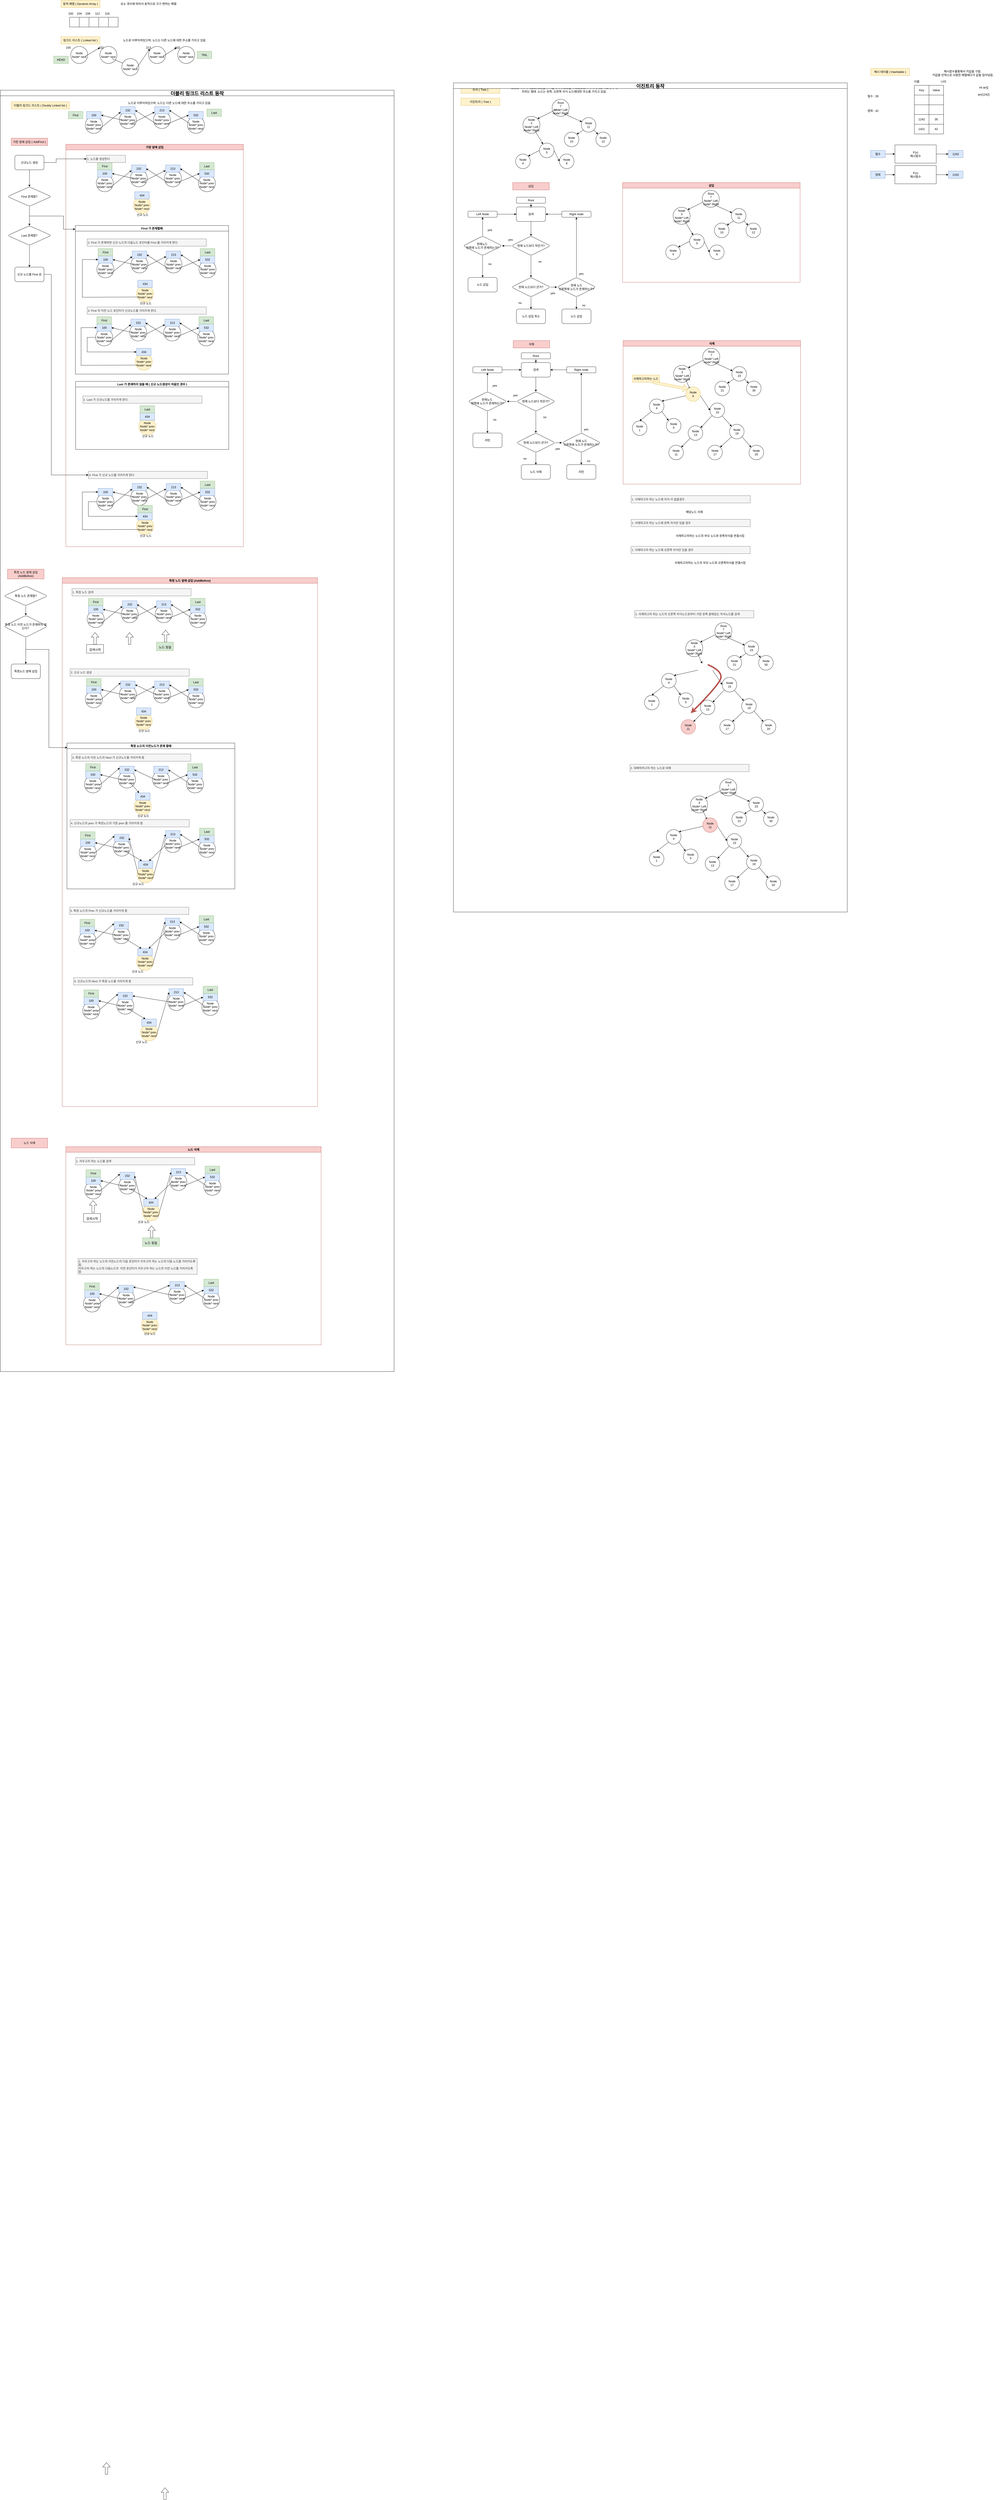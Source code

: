 <mxfile version="17.4.6" type="device"><diagram id="Dvk9fDkS7glPe8uBdGzZ" name="Page-1"><mxGraphModel dx="3434" dy="1560" grid="1" gridSize="10" guides="1" tooltips="1" connect="1" arrows="1" fold="1" page="1" pageScale="1" pageWidth="827" pageHeight="1169" math="0" shadow="0"><root><mxCell id="0"/><mxCell id="1" parent="0"/><mxCell id="M79u2yoY8M_a-Q6WeCAt-149" value="더블리 링크드 리스트 동작" style="swimlane;fontSize=20;" parent="1" vertex="1"><mxGeometry x="-210" y="380" width="1620" height="5270" as="geometry"/></mxCell><mxCell id="iy7kLn9WZ6v4-VNaaLUd-3" style="edgeStyle=orthogonalEdgeStyle;rounded=0;orthogonalLoop=1;jettySize=auto;html=1;entryX=0.5;entryY=0;entryDx=0;entryDy=0;" parent="M79u2yoY8M_a-Q6WeCAt-149" source="M79u2yoY8M_a-Q6WeCAt-153" target="M79u2yoY8M_a-Q6WeCAt-293" edge="1"><mxGeometry relative="1" as="geometry"/></mxCell><mxCell id="M79u2yoY8M_a-Q6WeCAt-153" value="특정 노드 존재함?" style="rhombus;whiteSpace=wrap;html=1;rounded=1;" parent="M79u2yoY8M_a-Q6WeCAt-149" vertex="1"><mxGeometry x="15" y="2040" width="180" height="80" as="geometry"/></mxCell><mxCell id="iy7kLn9WZ6v4-VNaaLUd-2" value="" style="edgeStyle=orthogonalEdgeStyle;rounded=0;orthogonalLoop=1;jettySize=auto;html=1;" parent="M79u2yoY8M_a-Q6WeCAt-149" source="M79u2yoY8M_a-Q6WeCAt-293" target="iy7kLn9WZ6v4-VNaaLUd-1" edge="1"><mxGeometry relative="1" as="geometry"/></mxCell><mxCell id="M79u2yoY8M_a-Q6WeCAt-293" value="특정 노드 이전 노드가 존재하지 않는다?&amp;nbsp;" style="rhombus;whiteSpace=wrap;html=1;rounded=1;" parent="M79u2yoY8M_a-Q6WeCAt-149" vertex="1"><mxGeometry x="15" y="2160" width="180" height="90" as="geometry"/></mxCell><mxCell id="iy7kLn9WZ6v4-VNaaLUd-1" value="특정노드 앞에 삽입" style="whiteSpace=wrap;html=1;rounded=1;" parent="M79u2yoY8M_a-Q6WeCAt-149" vertex="1"><mxGeometry x="45" y="2360" width="120" height="60" as="geometry"/></mxCell><mxCell id="iy7kLn9WZ6v4-VNaaLUd-7" value="노드 삭제" style="text;html=1;strokeColor=#b85450;fillColor=#f8cecc;align=center;verticalAlign=middle;whiteSpace=wrap;rounded=0;" parent="M79u2yoY8M_a-Q6WeCAt-149" vertex="1"><mxGeometry x="45" y="4310" width="150" height="40" as="geometry"/></mxCell><mxCell id="iy7kLn9WZ6v4-VNaaLUd-8" value="노드 삭제" style="swimlane;fillColor=#f8cecc;strokeColor=#b85450;" parent="M79u2yoY8M_a-Q6WeCAt-149" vertex="1"><mxGeometry x="270" y="4345" width="1050" height="815" as="geometry"/></mxCell><mxCell id="iy7kLn9WZ6v4-VNaaLUd-26" value="&lt;font style=&quot;font-size: 13px&quot;&gt;검색시작&lt;/font&gt;" style="rounded=0;whiteSpace=wrap;html=1;fontSize=20;" parent="iy7kLn9WZ6v4-VNaaLUd-8" vertex="1"><mxGeometry x="72.5" y="275" width="70" height="35" as="geometry"/></mxCell><mxCell id="iy7kLn9WZ6v4-VNaaLUd-27" value="" style="shape=flexArrow;endArrow=classic;html=1;rounded=0;fontSize=20;" parent="iy7kLn9WZ6v4-VNaaLUd-8" edge="1"><mxGeometry width="50" height="50" relative="1" as="geometry"><mxPoint x="111.91" y="271" as="sourcePoint"/><mxPoint x="111.91" y="221" as="targetPoint"/></mxGeometry></mxCell><mxCell id="iy7kLn9WZ6v4-VNaaLUd-28" value="" style="shape=flexArrow;endArrow=classic;html=1;rounded=0;fontSize=20;" parent="iy7kLn9WZ6v4-VNaaLUd-8" edge="1"><mxGeometry width="50" height="50" relative="1" as="geometry"><mxPoint x="352.5" y="375" as="sourcePoint"/><mxPoint x="352.5" y="325" as="targetPoint"/></mxGeometry></mxCell><mxCell id="iy7kLn9WZ6v4-VNaaLUd-29" value="&lt;span style=&quot;font-size: 13px&quot;&gt;노드 찾음&lt;/span&gt;" style="rounded=0;whiteSpace=wrap;html=1;fontSize=20;fillColor=#d5e8d4;strokeColor=#82b366;" parent="iy7kLn9WZ6v4-VNaaLUd-8" vertex="1"><mxGeometry x="315" y="375" width="70" height="35" as="geometry"/></mxCell><mxCell id="iy7kLn9WZ6v4-VNaaLUd-135" value="1. 지우고자 하는 노드를 검색" style="text;html=1;strokeColor=#666666;fillColor=#f5f5f5;align=left;verticalAlign=middle;whiteSpace=wrap;rounded=0;fontColor=#333333;" parent="iy7kLn9WZ6v4-VNaaLUd-8" vertex="1"><mxGeometry x="40" y="45" width="490" height="30" as="geometry"/></mxCell><mxCell id="iy7kLn9WZ6v4-VNaaLUd-136" value="Node&lt;br&gt;Node* prev&lt;br&gt;Node* next" style="ellipse;whiteSpace=wrap;html=1;aspect=fixed;" parent="iy7kLn9WZ6v4-VNaaLUd-8" vertex="1"><mxGeometry x="77.5" y="145" width="70" height="70" as="geometry"/></mxCell><mxCell id="iy7kLn9WZ6v4-VNaaLUd-137" value="Node&lt;br&gt;Node* prev&lt;br&gt;Node* next" style="ellipse;whiteSpace=wrap;html=1;aspect=fixed;" parent="iy7kLn9WZ6v4-VNaaLUd-8" vertex="1"><mxGeometry x="217.5" y="125" width="70" height="70" as="geometry"/></mxCell><mxCell id="iy7kLn9WZ6v4-VNaaLUd-138" value="100" style="text;html=1;strokeColor=#6c8ebf;fillColor=#dae8fc;align=center;verticalAlign=middle;whiteSpace=wrap;rounded=0;" parent="iy7kLn9WZ6v4-VNaaLUd-8" vertex="1"><mxGeometry x="82.5" y="125" width="60" height="30" as="geometry"/></mxCell><mxCell id="iy7kLn9WZ6v4-VNaaLUd-139" value="232" style="text;html=1;strokeColor=#6c8ebf;fillColor=#dae8fc;align=center;verticalAlign=middle;whiteSpace=wrap;rounded=0;" parent="iy7kLn9WZ6v4-VNaaLUd-8" vertex="1"><mxGeometry x="222.5" y="105" width="60" height="30" as="geometry"/></mxCell><mxCell id="iy7kLn9WZ6v4-VNaaLUd-140" value="Node&lt;br&gt;Node* prev&lt;br&gt;Node* next" style="ellipse;whiteSpace=wrap;html=1;aspect=fixed;" parent="iy7kLn9WZ6v4-VNaaLUd-8" vertex="1"><mxGeometry x="427.5" y="110" width="70" height="70" as="geometry"/></mxCell><mxCell id="iy7kLn9WZ6v4-VNaaLUd-141" value="Node&lt;br&gt;Node* prev&lt;br&gt;Node* next" style="ellipse;whiteSpace=wrap;html=1;aspect=fixed;" parent="iy7kLn9WZ6v4-VNaaLUd-8" vertex="1"><mxGeometry x="567.5" y="130" width="70" height="70" as="geometry"/></mxCell><mxCell id="iy7kLn9WZ6v4-VNaaLUd-142" value="213" style="text;html=1;strokeColor=#6c8ebf;fillColor=#dae8fc;align=center;verticalAlign=middle;whiteSpace=wrap;rounded=0;" parent="iy7kLn9WZ6v4-VNaaLUd-8" vertex="1"><mxGeometry x="432.5" y="90" width="60" height="30" as="geometry"/></mxCell><mxCell id="iy7kLn9WZ6v4-VNaaLUd-143" value="532" style="text;html=1;strokeColor=#6c8ebf;fillColor=#dae8fc;align=center;verticalAlign=middle;whiteSpace=wrap;rounded=0;" parent="iy7kLn9WZ6v4-VNaaLUd-8" vertex="1"><mxGeometry x="572.5" y="110" width="60" height="30" as="geometry"/></mxCell><mxCell id="iy7kLn9WZ6v4-VNaaLUd-144" value="" style="endArrow=classic;html=1;rounded=0;exitX=0.857;exitY=0.714;exitDx=0;exitDy=0;exitPerimeter=0;entryX=0;entryY=0.5;entryDx=0;entryDy=0;" parent="iy7kLn9WZ6v4-VNaaLUd-8" source="iy7kLn9WZ6v4-VNaaLUd-140" target="iy7kLn9WZ6v4-VNaaLUd-143" edge="1"><mxGeometry width="50" height="50" relative="1" as="geometry"><mxPoint x="632.5" y="-4515" as="sourcePoint"/><mxPoint x="487.5" y="-4610" as="targetPoint"/></mxGeometry></mxCell><mxCell id="iy7kLn9WZ6v4-VNaaLUd-145" value="" style="endArrow=classic;html=1;rounded=0;exitX=0.714;exitY=0.714;exitDx=0;exitDy=0;exitPerimeter=0;entryX=0.25;entryY=0;entryDx=0;entryDy=0;" parent="iy7kLn9WZ6v4-VNaaLUd-8" source="iy7kLn9WZ6v4-VNaaLUd-137" target="iy7kLn9WZ6v4-VNaaLUd-152" edge="1"><mxGeometry width="50" height="50" relative="1" as="geometry"><mxPoint x="247.49" y="-4510.03" as="sourcePoint"/><mxPoint x="352.52" y="-4585" as="targetPoint"/></mxGeometry></mxCell><mxCell id="iy7kLn9WZ6v4-VNaaLUd-146" value="First" style="text;html=1;strokeColor=#82b366;fillColor=#d5e8d4;align=center;verticalAlign=middle;whiteSpace=wrap;rounded=0;" parent="iy7kLn9WZ6v4-VNaaLUd-8" vertex="1"><mxGeometry x="82.5" y="95" width="60" height="30" as="geometry"/></mxCell><mxCell id="iy7kLn9WZ6v4-VNaaLUd-147" value="Last" style="text;html=1;strokeColor=#82b366;fillColor=#d5e8d4;align=center;verticalAlign=middle;whiteSpace=wrap;rounded=0;" parent="iy7kLn9WZ6v4-VNaaLUd-8" vertex="1"><mxGeometry x="572.5" y="80" width="60" height="30" as="geometry"/></mxCell><mxCell id="iy7kLn9WZ6v4-VNaaLUd-148" value="" style="endArrow=classic;html=1;rounded=0;entryX=1;entryY=0.5;entryDx=0;entryDy=0;exitX=0.143;exitY=0.429;exitDx=0;exitDy=0;exitPerimeter=0;" parent="iy7kLn9WZ6v4-VNaaLUd-8" source="iy7kLn9WZ6v4-VNaaLUd-141" target="iy7kLn9WZ6v4-VNaaLUd-142" edge="1"><mxGeometry width="50" height="50" relative="1" as="geometry"><mxPoint x="517.5" y="-4555" as="sourcePoint"/><mxPoint x="512.5" y="-4575" as="targetPoint"/></mxGeometry></mxCell><mxCell id="iy7kLn9WZ6v4-VNaaLUd-149" value="" style="endArrow=classic;html=1;rounded=0;entryX=0.75;entryY=0;entryDx=0;entryDy=0;exitX=0.143;exitY=0.5;exitDx=0;exitDy=0;exitPerimeter=0;" parent="iy7kLn9WZ6v4-VNaaLUd-8" source="iy7kLn9WZ6v4-VNaaLUd-140" target="iy7kLn9WZ6v4-VNaaLUd-152" edge="1"><mxGeometry width="50" height="50" relative="1" as="geometry"><mxPoint x="457.51" y="-4539.97" as="sourcePoint"/><mxPoint x="372.5" y="-4595" as="targetPoint"/></mxGeometry></mxCell><mxCell id="iy7kLn9WZ6v4-VNaaLUd-150" value="" style="endArrow=classic;html=1;rounded=0;entryX=1;entryY=0.5;entryDx=0;entryDy=0;exitX=0.143;exitY=0.5;exitDx=0;exitDy=0;exitPerimeter=0;" parent="iy7kLn9WZ6v4-VNaaLUd-8" source="iy7kLn9WZ6v4-VNaaLUd-137" target="iy7kLn9WZ6v4-VNaaLUd-138" edge="1"><mxGeometry width="50" height="50" relative="1" as="geometry"><mxPoint x="317.51" y="-4540.02" as="sourcePoint"/><mxPoint x="232.5" y="-4595" as="targetPoint"/></mxGeometry></mxCell><mxCell id="iy7kLn9WZ6v4-VNaaLUd-151" value="Node&lt;br&gt;Node* prev&lt;br&gt;Node* next" style="ellipse;whiteSpace=wrap;html=1;aspect=fixed;fillColor=#fff2cc;strokeColor=#d6b656;" parent="iy7kLn9WZ6v4-VNaaLUd-8" vertex="1"><mxGeometry x="315" y="235" width="70" height="70" as="geometry"/></mxCell><mxCell id="iy7kLn9WZ6v4-VNaaLUd-152" value="434" style="text;html=1;strokeColor=#6c8ebf;fillColor=#dae8fc;align=center;verticalAlign=middle;whiteSpace=wrap;rounded=0;" parent="iy7kLn9WZ6v4-VNaaLUd-8" vertex="1"><mxGeometry x="320" y="215" width="60" height="30" as="geometry"/></mxCell><mxCell id="iy7kLn9WZ6v4-VNaaLUd-153" value="신규 노드" style="text;html=1;strokeColor=none;fillColor=none;align=center;verticalAlign=middle;whiteSpace=wrap;rounded=0;" parent="iy7kLn9WZ6v4-VNaaLUd-8" vertex="1"><mxGeometry x="292.5" y="295" width="55" height="30" as="geometry"/></mxCell><mxCell id="iy7kLn9WZ6v4-VNaaLUd-154" value="" style="endArrow=classic;html=1;rounded=0;entryX=0;entryY=0.25;entryDx=0;entryDy=0;exitX=0.857;exitY=0.571;exitDx=0;exitDy=0;exitPerimeter=0;" parent="iy7kLn9WZ6v4-VNaaLUd-8" source="iy7kLn9WZ6v4-VNaaLUd-136" target="iy7kLn9WZ6v4-VNaaLUd-139" edge="1"><mxGeometry width="50" height="50" relative="1" as="geometry"><mxPoint x="177.51" y="-4555" as="sourcePoint"/><mxPoint x="92.5" y="-4575" as="targetPoint"/></mxGeometry></mxCell><mxCell id="iy7kLn9WZ6v4-VNaaLUd-155" value="" style="endArrow=classic;html=1;rounded=0;entryX=0;entryY=0.5;entryDx=0;entryDy=0;exitX=0.929;exitY=0.714;exitDx=0;exitDy=0;exitPerimeter=0;" parent="iy7kLn9WZ6v4-VNaaLUd-8" source="iy7kLn9WZ6v4-VNaaLUd-151" target="iy7kLn9WZ6v4-VNaaLUd-142" edge="1"><mxGeometry width="50" height="50" relative="1" as="geometry"><mxPoint x="317.51" y="-4555" as="sourcePoint"/><mxPoint x="232.5" y="-4595" as="targetPoint"/></mxGeometry></mxCell><mxCell id="iy7kLn9WZ6v4-VNaaLUd-156" value="" style="endArrow=classic;html=1;rounded=0;entryX=1;entryY=0.5;entryDx=0;entryDy=0;" parent="iy7kLn9WZ6v4-VNaaLUd-8" target="iy7kLn9WZ6v4-VNaaLUd-139" edge="1"><mxGeometry width="50" height="50" relative="1" as="geometry"><mxPoint x="320" y="270" as="sourcePoint"/><mxPoint x="382.5" y="-4610" as="targetPoint"/></mxGeometry></mxCell><mxCell id="iy7kLn9WZ6v4-VNaaLUd-158" value="2. 지우고자 하는 노드의 이전노드의 다음 포인터가 지우고자 하는 노드의 다음 노드를 가리키도록 함,&amp;nbsp;&lt;br&gt;지우고자 하는 노드의 다음노드의&amp;nbsp; 이전 포인터가 지우고자 하는 노드의 이전 노드를 가리키도록 함." style="text;html=1;strokeColor=#666666;fillColor=#f5f5f5;align=left;verticalAlign=middle;whiteSpace=wrap;rounded=0;fontColor=#333333;" parent="iy7kLn9WZ6v4-VNaaLUd-8" vertex="1"><mxGeometry x="50" y="460" width="490" height="65" as="geometry"/></mxCell><mxCell id="iy7kLn9WZ6v4-VNaaLUd-210" value="" style="shape=flexArrow;endArrow=classic;html=1;rounded=0;fontSize=20;" parent="iy7kLn9WZ6v4-VNaaLUd-8" edge="1"><mxGeometry width="50" height="50" relative="1" as="geometry"><mxPoint x="166.91" y="5461" as="sourcePoint"/><mxPoint x="166.91" y="5411" as="targetPoint"/></mxGeometry></mxCell><mxCell id="iy7kLn9WZ6v4-VNaaLUd-211" value="" style="shape=flexArrow;endArrow=classic;html=1;rounded=0;fontSize=20;" parent="iy7kLn9WZ6v4-VNaaLUd-8" edge="1"><mxGeometry width="50" height="50" relative="1" as="geometry"><mxPoint x="407.5" y="5565.0" as="sourcePoint"/><mxPoint x="407.5" y="5515.0" as="targetPoint"/></mxGeometry></mxCell><mxCell id="iy7kLn9WZ6v4-VNaaLUd-213" value="Node&lt;br&gt;Node* prev&lt;br&gt;Node* next" style="ellipse;whiteSpace=wrap;html=1;aspect=fixed;" parent="iy7kLn9WZ6v4-VNaaLUd-8" vertex="1"><mxGeometry x="72.5" y="610" width="70" height="70" as="geometry"/></mxCell><mxCell id="iy7kLn9WZ6v4-VNaaLUd-214" value="Node&lt;br&gt;Node* prev&lt;br&gt;Node* next" style="ellipse;whiteSpace=wrap;html=1;aspect=fixed;" parent="iy7kLn9WZ6v4-VNaaLUd-8" vertex="1"><mxGeometry x="212.5" y="590" width="70" height="70" as="geometry"/></mxCell><mxCell id="iy7kLn9WZ6v4-VNaaLUd-215" value="100" style="text;html=1;strokeColor=#6c8ebf;fillColor=#dae8fc;align=center;verticalAlign=middle;whiteSpace=wrap;rounded=0;" parent="iy7kLn9WZ6v4-VNaaLUd-8" vertex="1"><mxGeometry x="77.5" y="590" width="60" height="30" as="geometry"/></mxCell><mxCell id="iy7kLn9WZ6v4-VNaaLUd-216" value="232" style="text;html=1;strokeColor=#6c8ebf;fillColor=#dae8fc;align=center;verticalAlign=middle;whiteSpace=wrap;rounded=0;" parent="iy7kLn9WZ6v4-VNaaLUd-8" vertex="1"><mxGeometry x="217.5" y="570" width="60" height="30" as="geometry"/></mxCell><mxCell id="iy7kLn9WZ6v4-VNaaLUd-217" value="Node&lt;br&gt;Node* prev&lt;br&gt;Node* next" style="ellipse;whiteSpace=wrap;html=1;aspect=fixed;" parent="iy7kLn9WZ6v4-VNaaLUd-8" vertex="1"><mxGeometry x="422.5" y="575" width="70" height="70" as="geometry"/></mxCell><mxCell id="iy7kLn9WZ6v4-VNaaLUd-218" value="Node&lt;br&gt;Node* prev&lt;br&gt;Node* next" style="ellipse;whiteSpace=wrap;html=1;aspect=fixed;" parent="iy7kLn9WZ6v4-VNaaLUd-8" vertex="1"><mxGeometry x="562.5" y="595" width="70" height="70" as="geometry"/></mxCell><mxCell id="iy7kLn9WZ6v4-VNaaLUd-219" value="213" style="text;html=1;strokeColor=#6c8ebf;fillColor=#dae8fc;align=center;verticalAlign=middle;whiteSpace=wrap;rounded=0;" parent="iy7kLn9WZ6v4-VNaaLUd-8" vertex="1"><mxGeometry x="427.5" y="555" width="60" height="30" as="geometry"/></mxCell><mxCell id="iy7kLn9WZ6v4-VNaaLUd-220" value="532" style="text;html=1;strokeColor=#6c8ebf;fillColor=#dae8fc;align=center;verticalAlign=middle;whiteSpace=wrap;rounded=0;" parent="iy7kLn9WZ6v4-VNaaLUd-8" vertex="1"><mxGeometry x="567.5" y="575" width="60" height="30" as="geometry"/></mxCell><mxCell id="iy7kLn9WZ6v4-VNaaLUd-221" value="" style="endArrow=classic;html=1;rounded=0;exitX=0.857;exitY=0.714;exitDx=0;exitDy=0;exitPerimeter=0;entryX=0;entryY=0.5;entryDx=0;entryDy=0;" parent="iy7kLn9WZ6v4-VNaaLUd-8" source="iy7kLn9WZ6v4-VNaaLUd-217" target="iy7kLn9WZ6v4-VNaaLUd-220" edge="1"><mxGeometry width="50" height="50" relative="1" as="geometry"><mxPoint x="627.5" y="-4050" as="sourcePoint"/><mxPoint x="482.5" y="-4145" as="targetPoint"/></mxGeometry></mxCell><mxCell id="iy7kLn9WZ6v4-VNaaLUd-222" value="" style="endArrow=classic;html=1;rounded=0;exitX=0.714;exitY=0.714;exitDx=0;exitDy=0;exitPerimeter=0;entryX=0;entryY=0.5;entryDx=0;entryDy=0;" parent="iy7kLn9WZ6v4-VNaaLUd-8" source="iy7kLn9WZ6v4-VNaaLUd-214" target="iy7kLn9WZ6v4-VNaaLUd-219" edge="1"><mxGeometry width="50" height="50" relative="1" as="geometry"><mxPoint x="242.49" y="-4045.03" as="sourcePoint"/><mxPoint x="347.52" y="-4120" as="targetPoint"/></mxGeometry></mxCell><mxCell id="iy7kLn9WZ6v4-VNaaLUd-223" value="First" style="text;html=1;strokeColor=#82b366;fillColor=#d5e8d4;align=center;verticalAlign=middle;whiteSpace=wrap;rounded=0;" parent="iy7kLn9WZ6v4-VNaaLUd-8" vertex="1"><mxGeometry x="77.5" y="560" width="60" height="30" as="geometry"/></mxCell><mxCell id="iy7kLn9WZ6v4-VNaaLUd-224" value="Last" style="text;html=1;strokeColor=#82b366;fillColor=#d5e8d4;align=center;verticalAlign=middle;whiteSpace=wrap;rounded=0;" parent="iy7kLn9WZ6v4-VNaaLUd-8" vertex="1"><mxGeometry x="567.5" y="545" width="60" height="30" as="geometry"/></mxCell><mxCell id="iy7kLn9WZ6v4-VNaaLUd-225" value="" style="endArrow=classic;html=1;rounded=0;entryX=1;entryY=0.5;entryDx=0;entryDy=0;exitX=0.143;exitY=0.429;exitDx=0;exitDy=0;exitPerimeter=0;" parent="iy7kLn9WZ6v4-VNaaLUd-8" source="iy7kLn9WZ6v4-VNaaLUd-218" target="iy7kLn9WZ6v4-VNaaLUd-219" edge="1"><mxGeometry width="50" height="50" relative="1" as="geometry"><mxPoint x="512.5" y="-4090" as="sourcePoint"/><mxPoint x="507.5" y="-4110" as="targetPoint"/></mxGeometry></mxCell><mxCell id="iy7kLn9WZ6v4-VNaaLUd-226" value="" style="endArrow=classic;html=1;rounded=0;entryX=1;entryY=0.25;entryDx=0;entryDy=0;exitX=0.143;exitY=0.5;exitDx=0;exitDy=0;exitPerimeter=0;" parent="iy7kLn9WZ6v4-VNaaLUd-8" source="iy7kLn9WZ6v4-VNaaLUd-217" target="iy7kLn9WZ6v4-VNaaLUd-216" edge="1"><mxGeometry width="50" height="50" relative="1" as="geometry"><mxPoint x="452.51" y="-4074.97" as="sourcePoint"/><mxPoint x="367.5" y="-4130" as="targetPoint"/></mxGeometry></mxCell><mxCell id="iy7kLn9WZ6v4-VNaaLUd-227" value="" style="endArrow=classic;html=1;rounded=0;entryX=1;entryY=0.5;entryDx=0;entryDy=0;exitX=0.143;exitY=0.5;exitDx=0;exitDy=0;exitPerimeter=0;" parent="iy7kLn9WZ6v4-VNaaLUd-8" source="iy7kLn9WZ6v4-VNaaLUd-214" target="iy7kLn9WZ6v4-VNaaLUd-215" edge="1"><mxGeometry width="50" height="50" relative="1" as="geometry"><mxPoint x="312.51" y="-4075.02" as="sourcePoint"/><mxPoint x="227.5" y="-4130" as="targetPoint"/></mxGeometry></mxCell><mxCell id="iy7kLn9WZ6v4-VNaaLUd-228" value="Node&lt;br&gt;Node* prev&lt;br&gt;Node* next" style="ellipse;whiteSpace=wrap;html=1;aspect=fixed;fillColor=#fff2cc;strokeColor=#d6b656;" parent="iy7kLn9WZ6v4-VNaaLUd-8" vertex="1"><mxGeometry x="310" y="700" width="70" height="70" as="geometry"/></mxCell><mxCell id="iy7kLn9WZ6v4-VNaaLUd-229" value="434" style="text;html=1;strokeColor=#6c8ebf;fillColor=#dae8fc;align=center;verticalAlign=middle;whiteSpace=wrap;rounded=0;" parent="iy7kLn9WZ6v4-VNaaLUd-8" vertex="1"><mxGeometry x="315" y="680" width="60" height="30" as="geometry"/></mxCell><mxCell id="iy7kLn9WZ6v4-VNaaLUd-230" value="신규 노드" style="text;html=1;strokeColor=none;fillColor=none;align=center;verticalAlign=middle;whiteSpace=wrap;rounded=0;" parent="iy7kLn9WZ6v4-VNaaLUd-8" vertex="1"><mxGeometry x="317.5" y="755" width="55" height="30" as="geometry"/></mxCell><mxCell id="iy7kLn9WZ6v4-VNaaLUd-231" value="" style="endArrow=classic;html=1;rounded=0;entryX=0;entryY=0.25;entryDx=0;entryDy=0;exitX=0.857;exitY=0.571;exitDx=0;exitDy=0;exitPerimeter=0;" parent="iy7kLn9WZ6v4-VNaaLUd-8" source="iy7kLn9WZ6v4-VNaaLUd-213" target="iy7kLn9WZ6v4-VNaaLUd-216" edge="1"><mxGeometry width="50" height="50" relative="1" as="geometry"><mxPoint x="172.51" y="-4090" as="sourcePoint"/><mxPoint x="87.5" y="-4110" as="targetPoint"/></mxGeometry></mxCell><mxCell id="M79u2yoY8M_a-Q6WeCAt-116" value="가장 앞에 삽입" style="swimlane;fillColor=#f8cecc;strokeColor=#b85450;" parent="1" vertex="1"><mxGeometry x="60" y="602.5" width="730" height="1655" as="geometry"/></mxCell><mxCell id="Oqul4F6R7U0hk8BpVa9s-1" value="동적 배열 ( Dynamic Array )" style="text;html=1;strokeColor=#d6b656;fillColor=#fff2cc;align=center;verticalAlign=middle;whiteSpace=wrap;rounded=0;" parent="1" vertex="1"><mxGeometry x="40" y="10" width="160" height="30" as="geometry"/></mxCell><mxCell id="Oqul4F6R7U0hk8BpVa9s-2" value="링크드 리스트 ( Linked list )" style="text;html=1;strokeColor=#d6b656;fillColor=#fff2cc;align=center;verticalAlign=middle;whiteSpace=wrap;rounded=0;" parent="1" vertex="1"><mxGeometry x="40" y="160" width="160" height="30" as="geometry"/></mxCell><mxCell id="Oqul4F6R7U0hk8BpVa9s-3" value="트리 ( Tree )" style="text;html=1;strokeColor=#d6b656;fillColor=#fff2cc;align=center;verticalAlign=middle;whiteSpace=wrap;rounded=0;" parent="1" vertex="1"><mxGeometry x="1685" y="362.5" width="160" height="30" as="geometry"/></mxCell><mxCell id="Oqul4F6R7U0hk8BpVa9s-4" value="해시 테이블 ( Hashtable )" style="text;html=1;strokeColor=#d6b656;fillColor=#fff2cc;align=center;verticalAlign=middle;whiteSpace=wrap;rounded=0;" parent="1" vertex="1"><mxGeometry x="3370" y="290" width="160" height="30" as="geometry"/></mxCell><mxCell id="Oqul4F6R7U0hk8BpVa9s-5" value="요소 갯수에 따라서 동적으로 크기 변하는 배열" style="text;html=1;strokeColor=none;fillColor=none;align=center;verticalAlign=middle;whiteSpace=wrap;rounded=0;" parent="1" vertex="1"><mxGeometry x="240" y="10" width="320" height="30" as="geometry"/></mxCell><mxCell id="Oqul4F6R7U0hk8BpVa9s-6" value="노드로 이루어져있으며, 노드는 다른 노드에 대한 주소를 가지고 있음" style="text;html=1;strokeColor=none;fillColor=none;align=center;verticalAlign=middle;whiteSpace=wrap;rounded=0;" parent="1" vertex="1"><mxGeometry x="240" y="160" width="450" height="30" as="geometry"/></mxCell><mxCell id="Oqul4F6R7U0hk8BpVa9s-7" value="Node&lt;br&gt;Node* next" style="ellipse;whiteSpace=wrap;html=1;aspect=fixed;" parent="1" vertex="1"><mxGeometry x="80" y="200" width="70" height="70" as="geometry"/></mxCell><mxCell id="Oqul4F6R7U0hk8BpVa9s-8" value="Node&lt;br&gt;Node* next" style="ellipse;whiteSpace=wrap;html=1;aspect=fixed;" parent="1" vertex="1"><mxGeometry x="200" y="200" width="70" height="70" as="geometry"/></mxCell><mxCell id="Oqul4F6R7U0hk8BpVa9s-9" value="" style="rounded=0;whiteSpace=wrap;html=1;" parent="1" vertex="1"><mxGeometry x="75" y="80" width="40" height="40" as="geometry"/></mxCell><mxCell id="Oqul4F6R7U0hk8BpVa9s-10" value="100" style="text;html=1;strokeColor=none;fillColor=none;align=center;verticalAlign=middle;whiteSpace=wrap;rounded=0;" parent="1" vertex="1"><mxGeometry x="50" y="50" width="60" height="30" as="geometry"/></mxCell><mxCell id="Oqul4F6R7U0hk8BpVa9s-11" value="" style="rounded=0;whiteSpace=wrap;html=1;" parent="1" vertex="1"><mxGeometry x="115" y="80" width="40" height="40" as="geometry"/></mxCell><mxCell id="Oqul4F6R7U0hk8BpVa9s-12" value="104" style="text;html=1;strokeColor=none;fillColor=none;align=center;verticalAlign=middle;whiteSpace=wrap;rounded=0;" parent="1" vertex="1"><mxGeometry x="85" y="50" width="60" height="30" as="geometry"/></mxCell><mxCell id="Oqul4F6R7U0hk8BpVa9s-13" value="" style="rounded=0;whiteSpace=wrap;html=1;" parent="1" vertex="1"><mxGeometry x="155" y="80" width="40" height="40" as="geometry"/></mxCell><mxCell id="Oqul4F6R7U0hk8BpVa9s-14" value="108" style="text;html=1;strokeColor=none;fillColor=none;align=center;verticalAlign=middle;whiteSpace=wrap;rounded=0;" parent="1" vertex="1"><mxGeometry x="120" y="50" width="60" height="30" as="geometry"/></mxCell><mxCell id="Oqul4F6R7U0hk8BpVa9s-15" value="" style="rounded=0;whiteSpace=wrap;html=1;" parent="1" vertex="1"><mxGeometry x="195" y="80" width="40" height="40" as="geometry"/></mxCell><mxCell id="Oqul4F6R7U0hk8BpVa9s-16" value="112" style="text;html=1;strokeColor=none;fillColor=none;align=center;verticalAlign=middle;whiteSpace=wrap;rounded=0;" parent="1" vertex="1"><mxGeometry x="160" y="50" width="60" height="30" as="geometry"/></mxCell><mxCell id="Oqul4F6R7U0hk8BpVa9s-17" value="" style="rounded=0;whiteSpace=wrap;html=1;" parent="1" vertex="1"><mxGeometry x="235" y="80" width="40" height="40" as="geometry"/></mxCell><mxCell id="Oqul4F6R7U0hk8BpVa9s-18" value="116" style="text;html=1;strokeColor=none;fillColor=none;align=center;verticalAlign=middle;whiteSpace=wrap;rounded=0;" parent="1" vertex="1"><mxGeometry x="200" y="50" width="60" height="30" as="geometry"/></mxCell><mxCell id="Oqul4F6R7U0hk8BpVa9s-19" value="100" style="text;html=1;strokeColor=none;fillColor=none;align=center;verticalAlign=middle;whiteSpace=wrap;rounded=0;" parent="1" vertex="1"><mxGeometry x="40" y="190" width="60" height="30" as="geometry"/></mxCell><mxCell id="Oqul4F6R7U0hk8BpVa9s-21" value="232" style="text;html=1;strokeColor=none;fillColor=none;align=center;verticalAlign=middle;whiteSpace=wrap;rounded=0;" parent="1" vertex="1"><mxGeometry x="175" y="190" width="60" height="30" as="geometry"/></mxCell><mxCell id="Oqul4F6R7U0hk8BpVa9s-23" value="" style="endArrow=classic;html=1;rounded=0;exitX=0.857;exitY=0.571;exitDx=0;exitDy=0;exitPerimeter=0;entryX=0.417;entryY=0.5;entryDx=0;entryDy=0;entryPerimeter=0;" parent="1" source="Oqul4F6R7U0hk8BpVa9s-7" target="Oqul4F6R7U0hk8BpVa9s-21" edge="1"><mxGeometry width="50" height="50" relative="1" as="geometry"><mxPoint x="420" y="300" as="sourcePoint"/><mxPoint x="470" y="250" as="targetPoint"/></mxGeometry></mxCell><mxCell id="Oqul4F6R7U0hk8BpVa9s-24" value="Node&lt;br&gt;Node* next" style="ellipse;whiteSpace=wrap;html=1;aspect=fixed;" parent="1" vertex="1"><mxGeometry x="400" y="200" width="70" height="70" as="geometry"/></mxCell><mxCell id="Oqul4F6R7U0hk8BpVa9s-25" value="Node&lt;br&gt;Node* next" style="ellipse;whiteSpace=wrap;html=1;aspect=fixed;" parent="1" vertex="1"><mxGeometry x="520" y="200" width="70" height="70" as="geometry"/></mxCell><mxCell id="Oqul4F6R7U0hk8BpVa9s-26" value="213" style="text;html=1;strokeColor=none;fillColor=none;align=center;verticalAlign=middle;whiteSpace=wrap;rounded=0;" parent="1" vertex="1"><mxGeometry x="370" y="190" width="60" height="30" as="geometry"/></mxCell><mxCell id="Oqul4F6R7U0hk8BpVa9s-27" value="532" style="text;html=1;strokeColor=none;fillColor=none;align=center;verticalAlign=middle;whiteSpace=wrap;rounded=0;" parent="1" vertex="1"><mxGeometry x="490" y="190" width="60" height="30" as="geometry"/></mxCell><mxCell id="Oqul4F6R7U0hk8BpVa9s-28" value="" style="endArrow=classic;html=1;rounded=0;exitX=0.857;exitY=0.571;exitDx=0;exitDy=0;exitPerimeter=0;entryX=0.417;entryY=0.5;entryDx=0;entryDy=0;entryPerimeter=0;" parent="1" source="Oqul4F6R7U0hk8BpVa9s-24" target="Oqul4F6R7U0hk8BpVa9s-27" edge="1"><mxGeometry width="50" height="50" relative="1" as="geometry"><mxPoint x="665" y="300" as="sourcePoint"/><mxPoint x="715" y="250" as="targetPoint"/></mxGeometry></mxCell><mxCell id="Oqul4F6R7U0hk8BpVa9s-29" value="" style="endArrow=classic;html=1;rounded=0;exitX=0.857;exitY=0.571;exitDx=0;exitDy=0;exitPerimeter=0;entryX=0.429;entryY=0.429;entryDx=0;entryDy=0;entryPerimeter=0;" parent="1" target="Oqul4F6R7U0hk8BpVa9s-30" edge="1"><mxGeometry width="50" height="50" relative="1" as="geometry"><mxPoint x="250.0" y="249.97" as="sourcePoint"/><mxPoint x="310.03" y="215" as="targetPoint"/></mxGeometry></mxCell><mxCell id="Oqul4F6R7U0hk8BpVa9s-30" value="Node&lt;br&gt;Node* next" style="ellipse;whiteSpace=wrap;html=1;aspect=fixed;" parent="1" vertex="1"><mxGeometry x="290" y="250" width="70" height="70" as="geometry"/></mxCell><mxCell id="Oqul4F6R7U0hk8BpVa9s-31" value="" style="endArrow=classic;html=1;rounded=0;exitX=0.857;exitY=0.571;exitDx=0;exitDy=0;exitPerimeter=0;entryX=0.583;entryY=0.667;entryDx=0;entryDy=0;entryPerimeter=0;" parent="1" source="Oqul4F6R7U0hk8BpVa9s-30" target="Oqul4F6R7U0hk8BpVa9s-26" edge="1"><mxGeometry width="50" height="50" relative="1" as="geometry"><mxPoint x="394.99" y="249.97" as="sourcePoint"/><mxPoint x="455.02" y="215" as="targetPoint"/></mxGeometry></mxCell><mxCell id="Oqul4F6R7U0hk8BpVa9s-32" value="노드로 이루어져있고, 노드를 추가할떄마다 노드를 루트노드로부터 차례대로 비교해서 배치하는 형태. 노드는 왼쪽, 오른쪽 자식 노드에대한 주소를 가지고 있음." style="text;html=1;strokeColor=none;fillColor=none;align=center;verticalAlign=middle;whiteSpace=wrap;rounded=0;" parent="1" vertex="1"><mxGeometry x="1885" y="362.5" width="450" height="30" as="geometry"/></mxCell><mxCell id="Oqul4F6R7U0hk8BpVa9s-33" value="Root&lt;br&gt;7&lt;br&gt;Node* Left&lt;br&gt;Node* Right" style="ellipse;whiteSpace=wrap;html=1;aspect=fixed;" parent="1" vertex="1"><mxGeometry x="2060" y="417.5" width="70" height="70" as="geometry"/></mxCell><mxCell id="Oqul4F6R7U0hk8BpVa9s-34" value="Node&lt;br&gt;3&lt;br&gt;Node* Left&lt;br&gt;Node* Right" style="ellipse;whiteSpace=wrap;html=1;aspect=fixed;" parent="1" vertex="1"><mxGeometry x="1940" y="487.5" width="70" height="70" as="geometry"/></mxCell><mxCell id="Oqul4F6R7U0hk8BpVa9s-35" value="" style="endArrow=classic;html=1;rounded=0;exitX=0.286;exitY=0.571;exitDx=0;exitDy=0;exitPerimeter=0;entryX=1;entryY=0;entryDx=0;entryDy=0;" parent="1" source="Oqul4F6R7U0hk8BpVa9s-33" target="Oqul4F6R7U0hk8BpVa9s-34" edge="1"><mxGeometry width="50" height="50" relative="1" as="geometry"><mxPoint x="2110" y="487.5" as="sourcePoint"/><mxPoint x="2160" y="437.5" as="targetPoint"/></mxGeometry></mxCell><mxCell id="Oqul4F6R7U0hk8BpVa9s-36" value="Node&lt;br&gt;11" style="ellipse;whiteSpace=wrap;html=1;aspect=fixed;" parent="1" vertex="1"><mxGeometry x="2180" y="492.5" width="60" height="60" as="geometry"/></mxCell><mxCell id="Oqul4F6R7U0hk8BpVa9s-37" value="" style="endArrow=classic;html=1;rounded=0;exitX=0.714;exitY=0.857;exitDx=0;exitDy=0;exitPerimeter=0;" parent="1" source="Oqul4F6R7U0hk8BpVa9s-33" target="Oqul4F6R7U0hk8BpVa9s-36" edge="1"><mxGeometry width="50" height="50" relative="1" as="geometry"><mxPoint x="2110" y="487.5" as="sourcePoint"/><mxPoint x="2190" y="477.5" as="targetPoint"/></mxGeometry></mxCell><mxCell id="Oqul4F6R7U0hk8BpVa9s-38" value="Node&lt;br&gt;5" style="ellipse;whiteSpace=wrap;html=1;aspect=fixed;" parent="1" vertex="1"><mxGeometry x="2008" y="597.5" width="60" height="60" as="geometry"/></mxCell><mxCell id="Oqul4F6R7U0hk8BpVa9s-39" value="" style="endArrow=classic;html=1;rounded=0;exitX=0.714;exitY=0.857;exitDx=0;exitDy=0;exitPerimeter=0;" parent="1" source="Oqul4F6R7U0hk8BpVa9s-34" target="Oqul4F6R7U0hk8BpVa9s-38" edge="1"><mxGeometry width="50" height="50" relative="1" as="geometry"><mxPoint x="2069.98" y="467.49" as="sourcePoint"/><mxPoint x="2105.038" y="490.859" as="targetPoint"/></mxGeometry></mxCell><mxCell id="Oqul4F6R7U0hk8BpVa9s-41" value="Node&lt;br&gt;4" style="ellipse;whiteSpace=wrap;html=1;aspect=fixed;" parent="1" vertex="1"><mxGeometry x="1910" y="642.5" width="60" height="60" as="geometry"/></mxCell><mxCell id="Oqul4F6R7U0hk8BpVa9s-42" value="" style="endArrow=classic;html=1;rounded=0;exitX=0;exitY=0.5;exitDx=0;exitDy=0;entryX=1;entryY=0;entryDx=0;entryDy=0;" parent="1" source="Oqul4F6R7U0hk8BpVa9s-38" target="Oqul4F6R7U0hk8BpVa9s-41" edge="1"><mxGeometry width="50" height="50" relative="1" as="geometry"><mxPoint x="1979.98" y="552.49" as="sourcePoint"/><mxPoint x="2008.787" y="581.287" as="targetPoint"/></mxGeometry></mxCell><mxCell id="Oqul4F6R7U0hk8BpVa9s-43" value="해시함수를통해서 키값을 구함.&amp;nbsp;&lt;br&gt;키값을 인덱스로 사용한 배열에다가 값을 집어넣음." style="text;html=1;strokeColor=none;fillColor=none;align=center;verticalAlign=middle;whiteSpace=wrap;rounded=0;" parent="1" vertex="1"><mxGeometry x="3570" y="290" width="360" height="40" as="geometry"/></mxCell><mxCell id="Oqul4F6R7U0hk8BpVa9s-65" value="" style="shape=table;startSize=0;container=1;collapsible=0;childLayout=tableLayout;" parent="1" vertex="1"><mxGeometry x="3550" y="360" width="120" height="200" as="geometry"/></mxCell><mxCell id="Oqul4F6R7U0hk8BpVa9s-66" value="" style="shape=tableRow;horizontal=0;startSize=0;swimlaneHead=0;swimlaneBody=0;top=0;left=0;bottom=0;right=0;collapsible=0;dropTarget=0;fillColor=none;points=[[0,0.5],[1,0.5]];portConstraint=eastwest;" parent="Oqul4F6R7U0hk8BpVa9s-65" vertex="1"><mxGeometry width="120" height="40" as="geometry"/></mxCell><mxCell id="Oqul4F6R7U0hk8BpVa9s-67" value="Key" style="shape=partialRectangle;html=1;whiteSpace=wrap;connectable=0;overflow=hidden;fillColor=none;top=0;left=0;bottom=0;right=0;pointerEvents=1;" parent="Oqul4F6R7U0hk8BpVa9s-66" vertex="1"><mxGeometry width="60" height="40" as="geometry"><mxRectangle width="60" height="40" as="alternateBounds"/></mxGeometry></mxCell><mxCell id="Oqul4F6R7U0hk8BpVa9s-68" value="Value" style="shape=partialRectangle;html=1;whiteSpace=wrap;connectable=0;overflow=hidden;fillColor=none;top=0;left=0;bottom=0;right=0;pointerEvents=1;" parent="Oqul4F6R7U0hk8BpVa9s-66" vertex="1"><mxGeometry x="60" width="60" height="40" as="geometry"><mxRectangle width="60" height="40" as="alternateBounds"/></mxGeometry></mxCell><mxCell id="Oqul4F6R7U0hk8BpVa9s-69" value="" style="shape=tableRow;horizontal=0;startSize=0;swimlaneHead=0;swimlaneBody=0;top=0;left=0;bottom=0;right=0;collapsible=0;dropTarget=0;fillColor=none;points=[[0,0.5],[1,0.5]];portConstraint=eastwest;" parent="Oqul4F6R7U0hk8BpVa9s-65" vertex="1"><mxGeometry y="40" width="120" height="40" as="geometry"/></mxCell><mxCell id="Oqul4F6R7U0hk8BpVa9s-70" value="" style="shape=partialRectangle;html=1;whiteSpace=wrap;connectable=0;overflow=hidden;fillColor=none;top=0;left=0;bottom=0;right=0;pointerEvents=1;" parent="Oqul4F6R7U0hk8BpVa9s-69" vertex="1"><mxGeometry width="60" height="40" as="geometry"><mxRectangle width="60" height="40" as="alternateBounds"/></mxGeometry></mxCell><mxCell id="Oqul4F6R7U0hk8BpVa9s-71" value="" style="shape=partialRectangle;html=1;whiteSpace=wrap;connectable=0;overflow=hidden;fillColor=none;top=0;left=0;bottom=0;right=0;pointerEvents=1;" parent="Oqul4F6R7U0hk8BpVa9s-69" vertex="1"><mxGeometry x="60" width="60" height="40" as="geometry"><mxRectangle width="60" height="40" as="alternateBounds"/></mxGeometry></mxCell><mxCell id="Oqul4F6R7U0hk8BpVa9s-72" value="" style="shape=tableRow;horizontal=0;startSize=0;swimlaneHead=0;swimlaneBody=0;top=0;left=0;bottom=0;right=0;collapsible=0;dropTarget=0;fillColor=none;points=[[0,0.5],[1,0.5]];portConstraint=eastwest;" parent="Oqul4F6R7U0hk8BpVa9s-65" vertex="1"><mxGeometry y="80" width="120" height="40" as="geometry"/></mxCell><mxCell id="Oqul4F6R7U0hk8BpVa9s-73" value="" style="shape=partialRectangle;html=1;whiteSpace=wrap;connectable=0;overflow=hidden;fillColor=none;top=0;left=0;bottom=0;right=0;pointerEvents=1;" parent="Oqul4F6R7U0hk8BpVa9s-72" vertex="1"><mxGeometry width="60" height="40" as="geometry"><mxRectangle width="60" height="40" as="alternateBounds"/></mxGeometry></mxCell><mxCell id="Oqul4F6R7U0hk8BpVa9s-74" value="" style="shape=partialRectangle;html=1;whiteSpace=wrap;connectable=0;overflow=hidden;fillColor=none;top=0;left=0;bottom=0;right=0;pointerEvents=1;" parent="Oqul4F6R7U0hk8BpVa9s-72" vertex="1"><mxGeometry x="60" width="60" height="40" as="geometry"><mxRectangle width="60" height="40" as="alternateBounds"/></mxGeometry></mxCell><mxCell id="Oqul4F6R7U0hk8BpVa9s-75" value="" style="shape=tableRow;horizontal=0;startSize=0;swimlaneHead=0;swimlaneBody=0;top=0;left=0;bottom=0;right=0;collapsible=0;dropTarget=0;fillColor=none;points=[[0,0.5],[1,0.5]];portConstraint=eastwest;" parent="Oqul4F6R7U0hk8BpVa9s-65" vertex="1"><mxGeometry y="120" width="120" height="40" as="geometry"/></mxCell><mxCell id="Oqul4F6R7U0hk8BpVa9s-76" value="1242" style="shape=partialRectangle;html=1;whiteSpace=wrap;connectable=0;overflow=hidden;fillColor=none;top=0;left=0;bottom=0;right=0;pointerEvents=1;" parent="Oqul4F6R7U0hk8BpVa9s-75" vertex="1"><mxGeometry width="60" height="40" as="geometry"><mxRectangle width="60" height="40" as="alternateBounds"/></mxGeometry></mxCell><mxCell id="Oqul4F6R7U0hk8BpVa9s-77" value="35" style="shape=partialRectangle;html=1;whiteSpace=wrap;connectable=0;overflow=hidden;fillColor=none;top=0;left=0;bottom=0;right=0;pointerEvents=1;" parent="Oqul4F6R7U0hk8BpVa9s-75" vertex="1"><mxGeometry x="60" width="60" height="40" as="geometry"><mxRectangle width="60" height="40" as="alternateBounds"/></mxGeometry></mxCell><mxCell id="Oqul4F6R7U0hk8BpVa9s-78" value="" style="shape=tableRow;horizontal=0;startSize=0;swimlaneHead=0;swimlaneBody=0;top=0;left=0;bottom=0;right=0;collapsible=0;dropTarget=0;fillColor=none;points=[[0,0.5],[1,0.5]];portConstraint=eastwest;" parent="Oqul4F6R7U0hk8BpVa9s-65" vertex="1"><mxGeometry y="160" width="120" height="40" as="geometry"/></mxCell><mxCell id="Oqul4F6R7U0hk8BpVa9s-79" value="1421" style="shape=partialRectangle;html=1;whiteSpace=wrap;connectable=0;overflow=hidden;fillColor=none;top=0;left=0;bottom=0;right=0;pointerEvents=1;" parent="Oqul4F6R7U0hk8BpVa9s-78" vertex="1"><mxGeometry width="60" height="40" as="geometry"><mxRectangle width="60" height="40" as="alternateBounds"/></mxGeometry></mxCell><mxCell id="Oqul4F6R7U0hk8BpVa9s-80" value="42" style="shape=partialRectangle;html=1;whiteSpace=wrap;connectable=0;overflow=hidden;fillColor=none;top=0;left=0;bottom=0;right=0;pointerEvents=1;" parent="Oqul4F6R7U0hk8BpVa9s-78" vertex="1"><mxGeometry x="60" width="60" height="40" as="geometry"><mxRectangle width="60" height="40" as="alternateBounds"/></mxGeometry></mxCell><mxCell id="Oqul4F6R7U0hk8BpVa9s-81" value="철수 : 35" style="text;html=1;strokeColor=none;fillColor=none;align=center;verticalAlign=middle;whiteSpace=wrap;rounded=0;" parent="1" vertex="1"><mxGeometry x="3350" y="390" width="60" height="30" as="geometry"/></mxCell><mxCell id="Oqul4F6R7U0hk8BpVa9s-82" value="영희 : 42" style="text;html=1;strokeColor=none;fillColor=none;align=center;verticalAlign=middle;whiteSpace=wrap;rounded=0;" parent="1" vertex="1"><mxGeometry x="3350" y="450" width="60" height="30" as="geometry"/></mxCell><mxCell id="Oqul4F6R7U0hk8BpVa9s-83" value="int arr[]&lt;br&gt;&lt;br&gt;arr[1242]&lt;br&gt;&lt;br&gt;" style="text;html=1;strokeColor=none;fillColor=none;align=center;verticalAlign=middle;whiteSpace=wrap;rounded=0;" parent="1" vertex="1"><mxGeometry x="3750" y="350" width="170" height="80" as="geometry"/></mxCell><mxCell id="Oqul4F6R7U0hk8BpVa9s-84" value="이름" style="text;html=1;strokeColor=none;fillColor=none;align=center;verticalAlign=middle;whiteSpace=wrap;rounded=0;" parent="1" vertex="1"><mxGeometry x="3530" y="330" width="60" height="30" as="geometry"/></mxCell><mxCell id="Oqul4F6R7U0hk8BpVa9s-85" value="나이" style="text;html=1;strokeColor=none;fillColor=none;align=center;verticalAlign=middle;whiteSpace=wrap;rounded=0;" parent="1" vertex="1"><mxGeometry x="3640" y="330" width="60" height="30" as="geometry"/></mxCell><mxCell id="Oqul4F6R7U0hk8BpVa9s-88" value="" style="edgeStyle=orthogonalEdgeStyle;rounded=0;orthogonalLoop=1;jettySize=auto;html=1;" parent="1" source="Oqul4F6R7U0hk8BpVa9s-86" target="Oqul4F6R7U0hk8BpVa9s-87" edge="1"><mxGeometry relative="1" as="geometry"/></mxCell><mxCell id="Oqul4F6R7U0hk8BpVa9s-86" value="철수" style="text;html=1;strokeColor=#6c8ebf;fillColor=#dae8fc;align=center;verticalAlign=middle;whiteSpace=wrap;rounded=0;" parent="1" vertex="1"><mxGeometry x="3370" y="627.5" width="60" height="30" as="geometry"/></mxCell><mxCell id="Oqul4F6R7U0hk8BpVa9s-90" value="" style="edgeStyle=orthogonalEdgeStyle;rounded=0;orthogonalLoop=1;jettySize=auto;html=1;" parent="1" source="Oqul4F6R7U0hk8BpVa9s-87" target="Oqul4F6R7U0hk8BpVa9s-89" edge="1"><mxGeometry relative="1" as="geometry"/></mxCell><mxCell id="Oqul4F6R7U0hk8BpVa9s-87" value="F(x)&lt;br&gt;해시함수" style="rounded=0;whiteSpace=wrap;html=1;" parent="1" vertex="1"><mxGeometry x="3470" y="605" width="170" height="75" as="geometry"/></mxCell><mxCell id="Oqul4F6R7U0hk8BpVa9s-89" value="1242" style="text;html=1;strokeColor=#6c8ebf;fillColor=#dae8fc;align=center;verticalAlign=middle;whiteSpace=wrap;rounded=0;" parent="1" vertex="1"><mxGeometry x="3690" y="627.5" width="60" height="30" as="geometry"/></mxCell><mxCell id="Oqul4F6R7U0hk8BpVa9s-91" value="" style="edgeStyle=orthogonalEdgeStyle;rounded=0;orthogonalLoop=1;jettySize=auto;html=1;" parent="1" source="Oqul4F6R7U0hk8BpVa9s-92" target="Oqul4F6R7U0hk8BpVa9s-94" edge="1"><mxGeometry relative="1" as="geometry"/></mxCell><mxCell id="Oqul4F6R7U0hk8BpVa9s-92" value="영희" style="text;html=1;strokeColor=#6c8ebf;fillColor=#dae8fc;align=center;verticalAlign=middle;whiteSpace=wrap;rounded=0;" parent="1" vertex="1"><mxGeometry x="3370" y="712.5" width="60" height="30" as="geometry"/></mxCell><mxCell id="Oqul4F6R7U0hk8BpVa9s-93" value="" style="edgeStyle=orthogonalEdgeStyle;rounded=0;orthogonalLoop=1;jettySize=auto;html=1;" parent="1" source="Oqul4F6R7U0hk8BpVa9s-94" target="Oqul4F6R7U0hk8BpVa9s-95" edge="1"><mxGeometry relative="1" as="geometry"/></mxCell><mxCell id="Oqul4F6R7U0hk8BpVa9s-94" value="F(x)&lt;br&gt;해시함수" style="rounded=0;whiteSpace=wrap;html=1;" parent="1" vertex="1"><mxGeometry x="3470" y="690" width="170" height="75" as="geometry"/></mxCell><mxCell id="Oqul4F6R7U0hk8BpVa9s-95" value="1242" style="text;html=1;strokeColor=#6c8ebf;fillColor=#dae8fc;align=center;verticalAlign=middle;whiteSpace=wrap;rounded=0;" parent="1" vertex="1"><mxGeometry x="3690" y="712.5" width="60" height="30" as="geometry"/></mxCell><mxCell id="Oqul4F6R7U0hk8BpVa9s-96" value="이진트리 ( Tree )" style="text;html=1;strokeColor=#d6b656;fillColor=#fff2cc;align=center;verticalAlign=middle;whiteSpace=wrap;rounded=0;" parent="1" vertex="1"><mxGeometry x="1685" y="412.5" width="160" height="30" as="geometry"/></mxCell><mxCell id="TgCi0uKCxlFL8ro_Q8MT-1" value="HEAD" style="text;html=1;strokeColor=#82b366;fillColor=#d5e8d4;align=center;verticalAlign=middle;whiteSpace=wrap;rounded=0;" parent="1" vertex="1"><mxGeometry x="10" y="240" width="60" height="30" as="geometry"/></mxCell><mxCell id="TgCi0uKCxlFL8ro_Q8MT-2" value="TAIL" style="text;html=1;strokeColor=#82b366;fillColor=#d5e8d4;align=center;verticalAlign=middle;whiteSpace=wrap;rounded=0;" parent="1" vertex="1"><mxGeometry x="600" y="220" width="60" height="30" as="geometry"/></mxCell><mxCell id="M79u2yoY8M_a-Q6WeCAt-1" value="더블리 링크드 리스트 ( Doubly Linked list )" style="text;html=1;strokeColor=#d6b656;fillColor=#fff2cc;align=center;verticalAlign=middle;whiteSpace=wrap;rounded=0;" parent="1" vertex="1"><mxGeometry x="-165" y="427.5" width="240" height="30" as="geometry"/></mxCell><mxCell id="M79u2yoY8M_a-Q6WeCAt-2" value="노드로 이루어져있으며, 노드는 다른 노드에 대한 주소를 가지고 있음" style="text;html=1;strokeColor=none;fillColor=none;align=center;verticalAlign=middle;whiteSpace=wrap;rounded=0;" parent="1" vertex="1"><mxGeometry x="260" y="417.5" width="450" height="30" as="geometry"/></mxCell><mxCell id="M79u2yoY8M_a-Q6WeCAt-3" value="Node&lt;br&gt;Node* prev&lt;br&gt;Node* next" style="ellipse;whiteSpace=wrap;html=1;aspect=fixed;" parent="1" vertex="1"><mxGeometry x="140" y="487.5" width="70" height="70" as="geometry"/></mxCell><mxCell id="M79u2yoY8M_a-Q6WeCAt-4" value="Node&lt;br&gt;Node* prev&lt;br&gt;Node* next" style="ellipse;whiteSpace=wrap;html=1;aspect=fixed;" parent="1" vertex="1"><mxGeometry x="280" y="467.5" width="70" height="70" as="geometry"/></mxCell><mxCell id="M79u2yoY8M_a-Q6WeCAt-5" value="100" style="text;html=1;strokeColor=#6c8ebf;fillColor=#dae8fc;align=center;verticalAlign=middle;whiteSpace=wrap;rounded=0;" parent="1" vertex="1"><mxGeometry x="145" y="467.5" width="60" height="30" as="geometry"/></mxCell><mxCell id="M79u2yoY8M_a-Q6WeCAt-6" value="232" style="text;html=1;strokeColor=#6c8ebf;fillColor=#dae8fc;align=center;verticalAlign=middle;whiteSpace=wrap;rounded=0;" parent="1" vertex="1"><mxGeometry x="285" y="447.5" width="60" height="30" as="geometry"/></mxCell><mxCell id="M79u2yoY8M_a-Q6WeCAt-7" value="" style="endArrow=classic;html=1;rounded=0;entryX=0;entryY=0.75;entryDx=0;entryDy=0;" parent="1" target="M79u2yoY8M_a-Q6WeCAt-6" edge="1"><mxGeometry width="50" height="50" relative="1" as="geometry"><mxPoint x="200" y="537.5" as="sourcePoint"/><mxPoint x="490" y="517.5" as="targetPoint"/></mxGeometry></mxCell><mxCell id="M79u2yoY8M_a-Q6WeCAt-8" value="Node&lt;br&gt;Node* prev&lt;br&gt;Node* next" style="ellipse;whiteSpace=wrap;html=1;aspect=fixed;" parent="1" vertex="1"><mxGeometry x="420" y="467.5" width="70" height="70" as="geometry"/></mxCell><mxCell id="M79u2yoY8M_a-Q6WeCAt-9" value="Node&lt;br&gt;Node* prev&lt;br&gt;Node* next" style="ellipse;whiteSpace=wrap;html=1;aspect=fixed;" parent="1" vertex="1"><mxGeometry x="560" y="487.5" width="70" height="70" as="geometry"/></mxCell><mxCell id="M79u2yoY8M_a-Q6WeCAt-10" value="213" style="text;html=1;strokeColor=#6c8ebf;fillColor=#dae8fc;align=center;verticalAlign=middle;whiteSpace=wrap;rounded=0;" parent="1" vertex="1"><mxGeometry x="425" y="447.5" width="60" height="30" as="geometry"/></mxCell><mxCell id="M79u2yoY8M_a-Q6WeCAt-11" value="532" style="text;html=1;strokeColor=#6c8ebf;fillColor=#dae8fc;align=center;verticalAlign=middle;whiteSpace=wrap;rounded=0;" parent="1" vertex="1"><mxGeometry x="565" y="467.5" width="60" height="30" as="geometry"/></mxCell><mxCell id="M79u2yoY8M_a-Q6WeCAt-12" value="" style="endArrow=classic;html=1;rounded=0;exitX=0.857;exitY=0.714;exitDx=0;exitDy=0;exitPerimeter=0;entryX=0;entryY=0.5;entryDx=0;entryDy=0;" parent="1" source="M79u2yoY8M_a-Q6WeCAt-8" target="M79u2yoY8M_a-Q6WeCAt-11" edge="1"><mxGeometry width="50" height="50" relative="1" as="geometry"><mxPoint x="685" y="567.5" as="sourcePoint"/><mxPoint x="540" y="472.5" as="targetPoint"/></mxGeometry></mxCell><mxCell id="M79u2yoY8M_a-Q6WeCAt-15" value="" style="endArrow=classic;html=1;rounded=0;exitX=0.714;exitY=0.714;exitDx=0;exitDy=0;exitPerimeter=0;entryX=0;entryY=0.75;entryDx=0;entryDy=0;" parent="1" source="M79u2yoY8M_a-Q6WeCAt-4" target="M79u2yoY8M_a-Q6WeCAt-10" edge="1"><mxGeometry width="50" height="50" relative="1" as="geometry"><mxPoint x="369.99" y="557.47" as="sourcePoint"/><mxPoint x="475.02" y="482.5" as="targetPoint"/></mxGeometry></mxCell><mxCell id="M79u2yoY8M_a-Q6WeCAt-16" value="First" style="text;html=1;strokeColor=#82b366;fillColor=#d5e8d4;align=center;verticalAlign=middle;whiteSpace=wrap;rounded=0;" parent="1" vertex="1"><mxGeometry x="70" y="467.5" width="60" height="30" as="geometry"/></mxCell><mxCell id="M79u2yoY8M_a-Q6WeCAt-17" value="Last" style="text;html=1;strokeColor=#82b366;fillColor=#d5e8d4;align=center;verticalAlign=middle;whiteSpace=wrap;rounded=0;" parent="1" vertex="1"><mxGeometry x="640" y="457.5" width="60" height="30" as="geometry"/></mxCell><mxCell id="M79u2yoY8M_a-Q6WeCAt-20" value="" style="endArrow=classic;html=1;rounded=0;entryX=1;entryY=0.5;entryDx=0;entryDy=0;exitX=0.143;exitY=0.429;exitDx=0;exitDy=0;exitPerimeter=0;" parent="1" source="M79u2yoY8M_a-Q6WeCAt-9" target="M79u2yoY8M_a-Q6WeCAt-10" edge="1"><mxGeometry width="50" height="50" relative="1" as="geometry"><mxPoint x="570" y="527.5" as="sourcePoint"/><mxPoint x="565" y="507.5" as="targetPoint"/></mxGeometry></mxCell><mxCell id="M79u2yoY8M_a-Q6WeCAt-21" value="" style="endArrow=classic;html=1;rounded=0;entryX=1;entryY=0.5;entryDx=0;entryDy=0;exitX=0.143;exitY=0.714;exitDx=0;exitDy=0;exitPerimeter=0;" parent="1" source="M79u2yoY8M_a-Q6WeCAt-8" target="M79u2yoY8M_a-Q6WeCAt-6" edge="1"><mxGeometry width="50" height="50" relative="1" as="geometry"><mxPoint x="580.01" y="527.53" as="sourcePoint"/><mxPoint x="495" y="472.5" as="targetPoint"/></mxGeometry></mxCell><mxCell id="M79u2yoY8M_a-Q6WeCAt-22" value="" style="endArrow=classic;html=1;rounded=0;entryX=1;entryY=0.5;entryDx=0;entryDy=0;exitX=0.143;exitY=0.5;exitDx=0;exitDy=0;exitPerimeter=0;" parent="1" source="M79u2yoY8M_a-Q6WeCAt-4" target="M79u2yoY8M_a-Q6WeCAt-5" edge="1"><mxGeometry width="50" height="50" relative="1" as="geometry"><mxPoint x="440.01" y="527.48" as="sourcePoint"/><mxPoint x="355" y="472.5" as="targetPoint"/></mxGeometry></mxCell><mxCell id="M79u2yoY8M_a-Q6WeCAt-23" value="가장 앞에 삽입 ( AddFirst )" style="text;html=1;strokeColor=#b85450;fillColor=#f8cecc;align=center;verticalAlign=middle;whiteSpace=wrap;rounded=0;" parent="1" vertex="1"><mxGeometry x="-165" y="577.5" width="150" height="30" as="geometry"/></mxCell><mxCell id="M79u2yoY8M_a-Q6WeCAt-24" value="Node&lt;br&gt;Node* prev&lt;br&gt;Node* next" style="ellipse;whiteSpace=wrap;html=1;aspect=fixed;" parent="1" vertex="1"><mxGeometry x="185" y="727.5" width="70" height="70" as="geometry"/></mxCell><mxCell id="M79u2yoY8M_a-Q6WeCAt-25" value="Node&lt;br&gt;Node* prev&lt;br&gt;Node* next" style="ellipse;whiteSpace=wrap;html=1;aspect=fixed;" parent="1" vertex="1"><mxGeometry x="325" y="707.5" width="70" height="70" as="geometry"/></mxCell><mxCell id="M79u2yoY8M_a-Q6WeCAt-26" value="100" style="text;html=1;strokeColor=#6c8ebf;fillColor=#dae8fc;align=center;verticalAlign=middle;whiteSpace=wrap;rounded=0;" parent="1" vertex="1"><mxGeometry x="190" y="707.5" width="60" height="30" as="geometry"/></mxCell><mxCell id="M79u2yoY8M_a-Q6WeCAt-27" value="232" style="text;html=1;strokeColor=#6c8ebf;fillColor=#dae8fc;align=center;verticalAlign=middle;whiteSpace=wrap;rounded=0;" parent="1" vertex="1"><mxGeometry x="330" y="687.5" width="60" height="30" as="geometry"/></mxCell><mxCell id="M79u2yoY8M_a-Q6WeCAt-28" value="" style="endArrow=classic;html=1;rounded=0;entryX=0;entryY=0.75;entryDx=0;entryDy=0;" parent="1" target="M79u2yoY8M_a-Q6WeCAt-27" edge="1"><mxGeometry width="50" height="50" relative="1" as="geometry"><mxPoint x="245" y="777.5" as="sourcePoint"/><mxPoint x="535" y="757.5" as="targetPoint"/></mxGeometry></mxCell><mxCell id="M79u2yoY8M_a-Q6WeCAt-29" value="Node&lt;br&gt;Node* prev&lt;br&gt;Node* next" style="ellipse;whiteSpace=wrap;html=1;aspect=fixed;" parent="1" vertex="1"><mxGeometry x="465" y="707.5" width="70" height="70" as="geometry"/></mxCell><mxCell id="M79u2yoY8M_a-Q6WeCAt-30" value="Node&lt;br&gt;Node* prev&lt;br&gt;Node* next" style="ellipse;whiteSpace=wrap;html=1;aspect=fixed;" parent="1" vertex="1"><mxGeometry x="605" y="727.5" width="70" height="70" as="geometry"/></mxCell><mxCell id="M79u2yoY8M_a-Q6WeCAt-31" value="213" style="text;html=1;strokeColor=#6c8ebf;fillColor=#dae8fc;align=center;verticalAlign=middle;whiteSpace=wrap;rounded=0;" parent="1" vertex="1"><mxGeometry x="470" y="687.5" width="60" height="30" as="geometry"/></mxCell><mxCell id="M79u2yoY8M_a-Q6WeCAt-32" value="532" style="text;html=1;strokeColor=#6c8ebf;fillColor=#dae8fc;align=center;verticalAlign=middle;whiteSpace=wrap;rounded=0;" parent="1" vertex="1"><mxGeometry x="610" y="707.5" width="60" height="30" as="geometry"/></mxCell><mxCell id="M79u2yoY8M_a-Q6WeCAt-33" value="" style="endArrow=classic;html=1;rounded=0;exitX=0.857;exitY=0.714;exitDx=0;exitDy=0;exitPerimeter=0;entryX=0;entryY=0.5;entryDx=0;entryDy=0;" parent="1" source="M79u2yoY8M_a-Q6WeCAt-29" target="M79u2yoY8M_a-Q6WeCAt-32" edge="1"><mxGeometry width="50" height="50" relative="1" as="geometry"><mxPoint x="730" y="807.5" as="sourcePoint"/><mxPoint x="585" y="712.5" as="targetPoint"/></mxGeometry></mxCell><mxCell id="M79u2yoY8M_a-Q6WeCAt-34" value="" style="endArrow=classic;html=1;rounded=0;exitX=0.714;exitY=0.714;exitDx=0;exitDy=0;exitPerimeter=0;entryX=0;entryY=0.75;entryDx=0;entryDy=0;" parent="1" source="M79u2yoY8M_a-Q6WeCAt-25" target="M79u2yoY8M_a-Q6WeCAt-31" edge="1"><mxGeometry width="50" height="50" relative="1" as="geometry"><mxPoint x="414.99" y="797.47" as="sourcePoint"/><mxPoint x="520.02" y="722.5" as="targetPoint"/></mxGeometry></mxCell><mxCell id="M79u2yoY8M_a-Q6WeCAt-35" value="First" style="text;html=1;strokeColor=#82b366;fillColor=#d5e8d4;align=center;verticalAlign=middle;whiteSpace=wrap;rounded=0;" parent="1" vertex="1"><mxGeometry x="190" y="677.5" width="60" height="30" as="geometry"/></mxCell><mxCell id="M79u2yoY8M_a-Q6WeCAt-36" value="Last" style="text;html=1;strokeColor=#82b366;fillColor=#d5e8d4;align=center;verticalAlign=middle;whiteSpace=wrap;rounded=0;" parent="1" vertex="1"><mxGeometry x="610" y="677.5" width="60" height="30" as="geometry"/></mxCell><mxCell id="M79u2yoY8M_a-Q6WeCAt-37" value="" style="endArrow=classic;html=1;rounded=0;entryX=1;entryY=0.5;entryDx=0;entryDy=0;exitX=0.143;exitY=0.429;exitDx=0;exitDy=0;exitPerimeter=0;" parent="1" source="M79u2yoY8M_a-Q6WeCAt-30" target="M79u2yoY8M_a-Q6WeCAt-31" edge="1"><mxGeometry width="50" height="50" relative="1" as="geometry"><mxPoint x="615" y="767.5" as="sourcePoint"/><mxPoint x="610" y="747.5" as="targetPoint"/></mxGeometry></mxCell><mxCell id="M79u2yoY8M_a-Q6WeCAt-38" value="" style="endArrow=classic;html=1;rounded=0;entryX=1;entryY=0.5;entryDx=0;entryDy=0;exitX=0.143;exitY=0.714;exitDx=0;exitDy=0;exitPerimeter=0;" parent="1" source="M79u2yoY8M_a-Q6WeCAt-29" target="M79u2yoY8M_a-Q6WeCAt-27" edge="1"><mxGeometry width="50" height="50" relative="1" as="geometry"><mxPoint x="625.01" y="767.53" as="sourcePoint"/><mxPoint x="540" y="712.5" as="targetPoint"/></mxGeometry></mxCell><mxCell id="M79u2yoY8M_a-Q6WeCAt-39" value="" style="endArrow=classic;html=1;rounded=0;entryX=1;entryY=0.5;entryDx=0;entryDy=0;exitX=0.143;exitY=0.5;exitDx=0;exitDy=0;exitPerimeter=0;" parent="1" source="M79u2yoY8M_a-Q6WeCAt-25" target="M79u2yoY8M_a-Q6WeCAt-26" edge="1"><mxGeometry width="50" height="50" relative="1" as="geometry"><mxPoint x="485.01" y="767.48" as="sourcePoint"/><mxPoint x="400" y="712.5" as="targetPoint"/></mxGeometry></mxCell><mxCell id="M79u2yoY8M_a-Q6WeCAt-40" value="Node&lt;br&gt;Node* prev&lt;br&gt;Node* next" style="ellipse;whiteSpace=wrap;html=1;aspect=fixed;fillColor=#fff2cc;strokeColor=#d6b656;" parent="1" vertex="1"><mxGeometry x="338" y="817.5" width="70" height="70" as="geometry"/></mxCell><mxCell id="M79u2yoY8M_a-Q6WeCAt-41" value="434" style="text;html=1;strokeColor=#6c8ebf;fillColor=#dae8fc;align=center;verticalAlign=middle;whiteSpace=wrap;rounded=0;" parent="1" vertex="1"><mxGeometry x="343" y="797.5" width="60" height="30" as="geometry"/></mxCell><mxCell id="M79u2yoY8M_a-Q6WeCAt-42" value="신규 노드" style="text;html=1;strokeColor=none;fillColor=none;align=center;verticalAlign=middle;whiteSpace=wrap;rounded=0;" parent="1" vertex="1"><mxGeometry x="348" y="877.5" width="55" height="30" as="geometry"/></mxCell><mxCell id="M79u2yoY8M_a-Q6WeCAt-43" value="1. 노드를 생성한다" style="text;html=1;strokeColor=#666666;fillColor=#f5f5f5;align=left;verticalAlign=middle;whiteSpace=wrap;rounded=0;fontColor=#333333;" parent="1" vertex="1"><mxGeometry x="145" y="647.5" width="160" height="30" as="geometry"/></mxCell><mxCell id="M79u2yoY8M_a-Q6WeCAt-44" value="2. First 가 존재하면 신규 노드의 다음노드 포인터를 First 를 가리키게 한다" style="text;html=1;strokeColor=#666666;fillColor=#f5f5f5;align=left;verticalAlign=middle;whiteSpace=wrap;rounded=0;fontColor=#333333;" parent="1" vertex="1"><mxGeometry x="147.5" y="991.5" width="490" height="30" as="geometry"/></mxCell><mxCell id="M79u2yoY8M_a-Q6WeCAt-45" value="Node&lt;br&gt;Node* prev&lt;br&gt;Node* next" style="ellipse;whiteSpace=wrap;html=1;aspect=fixed;" parent="1" vertex="1"><mxGeometry x="187.5" y="1081.5" width="70" height="70" as="geometry"/></mxCell><mxCell id="M79u2yoY8M_a-Q6WeCAt-46" value="Node&lt;br&gt;Node* prev&lt;br&gt;Node* next" style="ellipse;whiteSpace=wrap;html=1;aspect=fixed;" parent="1" vertex="1"><mxGeometry x="327.5" y="1061.5" width="70" height="70" as="geometry"/></mxCell><mxCell id="M79u2yoY8M_a-Q6WeCAt-47" value="100" style="text;html=1;strokeColor=#6c8ebf;fillColor=#dae8fc;align=center;verticalAlign=middle;whiteSpace=wrap;rounded=0;" parent="1" vertex="1"><mxGeometry x="192.5" y="1061.5" width="60" height="30" as="geometry"/></mxCell><mxCell id="M79u2yoY8M_a-Q6WeCAt-48" value="232" style="text;html=1;strokeColor=#6c8ebf;fillColor=#dae8fc;align=center;verticalAlign=middle;whiteSpace=wrap;rounded=0;" parent="1" vertex="1"><mxGeometry x="332.5" y="1041.5" width="60" height="30" as="geometry"/></mxCell><mxCell id="M79u2yoY8M_a-Q6WeCAt-49" value="" style="endArrow=classic;html=1;rounded=0;entryX=0;entryY=0.75;entryDx=0;entryDy=0;" parent="1" target="M79u2yoY8M_a-Q6WeCAt-48" edge="1"><mxGeometry width="50" height="50" relative="1" as="geometry"><mxPoint x="247.5" y="1131.5" as="sourcePoint"/><mxPoint x="537.5" y="1111.5" as="targetPoint"/></mxGeometry></mxCell><mxCell id="M79u2yoY8M_a-Q6WeCAt-50" value="Node&lt;br&gt;Node* prev&lt;br&gt;Node* next" style="ellipse;whiteSpace=wrap;html=1;aspect=fixed;" parent="1" vertex="1"><mxGeometry x="467.5" y="1061.5" width="70" height="70" as="geometry"/></mxCell><mxCell id="M79u2yoY8M_a-Q6WeCAt-51" value="Node&lt;br&gt;Node* prev&lt;br&gt;Node* next" style="ellipse;whiteSpace=wrap;html=1;aspect=fixed;" parent="1" vertex="1"><mxGeometry x="607.5" y="1081.5" width="70" height="70" as="geometry"/></mxCell><mxCell id="M79u2yoY8M_a-Q6WeCAt-52" value="213" style="text;html=1;strokeColor=#6c8ebf;fillColor=#dae8fc;align=center;verticalAlign=middle;whiteSpace=wrap;rounded=0;" parent="1" vertex="1"><mxGeometry x="472.5" y="1041.5" width="60" height="30" as="geometry"/></mxCell><mxCell id="M79u2yoY8M_a-Q6WeCAt-53" value="532" style="text;html=1;strokeColor=#6c8ebf;fillColor=#dae8fc;align=center;verticalAlign=middle;whiteSpace=wrap;rounded=0;" parent="1" vertex="1"><mxGeometry x="612.5" y="1061.5" width="60" height="30" as="geometry"/></mxCell><mxCell id="M79u2yoY8M_a-Q6WeCAt-54" value="" style="endArrow=classic;html=1;rounded=0;exitX=0.857;exitY=0.714;exitDx=0;exitDy=0;exitPerimeter=0;entryX=0;entryY=0.5;entryDx=0;entryDy=0;" parent="1" source="M79u2yoY8M_a-Q6WeCAt-50" target="M79u2yoY8M_a-Q6WeCAt-53" edge="1"><mxGeometry width="50" height="50" relative="1" as="geometry"><mxPoint x="732.5" y="1161.5" as="sourcePoint"/><mxPoint x="587.5" y="1066.5" as="targetPoint"/></mxGeometry></mxCell><mxCell id="M79u2yoY8M_a-Q6WeCAt-55" value="" style="endArrow=classic;html=1;rounded=0;exitX=0.714;exitY=0.714;exitDx=0;exitDy=0;exitPerimeter=0;entryX=0;entryY=0.75;entryDx=0;entryDy=0;" parent="1" source="M79u2yoY8M_a-Q6WeCAt-46" target="M79u2yoY8M_a-Q6WeCAt-52" edge="1"><mxGeometry width="50" height="50" relative="1" as="geometry"><mxPoint x="417.49" y="1151.47" as="sourcePoint"/><mxPoint x="522.52" y="1076.5" as="targetPoint"/></mxGeometry></mxCell><mxCell id="M79u2yoY8M_a-Q6WeCAt-56" value="First" style="text;html=1;strokeColor=#82b366;fillColor=#d5e8d4;align=center;verticalAlign=middle;whiteSpace=wrap;rounded=0;" parent="1" vertex="1"><mxGeometry x="192.5" y="1031.5" width="60" height="30" as="geometry"/></mxCell><mxCell id="M79u2yoY8M_a-Q6WeCAt-57" value="Last" style="text;html=1;strokeColor=#82b366;fillColor=#d5e8d4;align=center;verticalAlign=middle;whiteSpace=wrap;rounded=0;" parent="1" vertex="1"><mxGeometry x="612.5" y="1031.5" width="60" height="30" as="geometry"/></mxCell><mxCell id="M79u2yoY8M_a-Q6WeCAt-58" value="" style="endArrow=classic;html=1;rounded=0;entryX=1;entryY=0.5;entryDx=0;entryDy=0;exitX=0.143;exitY=0.429;exitDx=0;exitDy=0;exitPerimeter=0;" parent="1" source="M79u2yoY8M_a-Q6WeCAt-51" target="M79u2yoY8M_a-Q6WeCAt-52" edge="1"><mxGeometry width="50" height="50" relative="1" as="geometry"><mxPoint x="617.5" y="1121.5" as="sourcePoint"/><mxPoint x="612.5" y="1101.5" as="targetPoint"/></mxGeometry></mxCell><mxCell id="M79u2yoY8M_a-Q6WeCAt-59" value="" style="endArrow=classic;html=1;rounded=0;entryX=1;entryY=0.5;entryDx=0;entryDy=0;exitX=0.143;exitY=0.714;exitDx=0;exitDy=0;exitPerimeter=0;" parent="1" source="M79u2yoY8M_a-Q6WeCAt-50" target="M79u2yoY8M_a-Q6WeCAt-48" edge="1"><mxGeometry width="50" height="50" relative="1" as="geometry"><mxPoint x="627.51" y="1121.53" as="sourcePoint"/><mxPoint x="542.5" y="1066.5" as="targetPoint"/></mxGeometry></mxCell><mxCell id="M79u2yoY8M_a-Q6WeCAt-60" value="" style="endArrow=classic;html=1;rounded=0;entryX=1;entryY=0.5;entryDx=0;entryDy=0;exitX=0.143;exitY=0.5;exitDx=0;exitDy=0;exitPerimeter=0;" parent="1" source="M79u2yoY8M_a-Q6WeCAt-46" target="M79u2yoY8M_a-Q6WeCAt-47" edge="1"><mxGeometry width="50" height="50" relative="1" as="geometry"><mxPoint x="487.51" y="1121.48" as="sourcePoint"/><mxPoint x="402.5" y="1066.5" as="targetPoint"/></mxGeometry></mxCell><mxCell id="M79u2yoY8M_a-Q6WeCAt-61" value="Node&lt;br&gt;Node* prev&lt;br&gt;Node* next" style="ellipse;whiteSpace=wrap;html=1;aspect=fixed;fillColor=#fff2cc;strokeColor=#d6b656;" parent="1" vertex="1"><mxGeometry x="350.5" y="1181.5" width="70" height="70" as="geometry"/></mxCell><mxCell id="M79u2yoY8M_a-Q6WeCAt-62" value="434" style="text;html=1;strokeColor=#6c8ebf;fillColor=#dae8fc;align=center;verticalAlign=middle;whiteSpace=wrap;rounded=0;" parent="1" vertex="1"><mxGeometry x="355.5" y="1161.5" width="60" height="30" as="geometry"/></mxCell><mxCell id="M79u2yoY8M_a-Q6WeCAt-63" value="신규 노드" style="text;html=1;strokeColor=none;fillColor=none;align=center;verticalAlign=middle;whiteSpace=wrap;rounded=0;" parent="1" vertex="1"><mxGeometry x="360.5" y="1241.5" width="55" height="30" as="geometry"/></mxCell><mxCell id="M79u2yoY8M_a-Q6WeCAt-64" value="" style="endArrow=classic;html=1;rounded=0;entryX=0;entryY=0.5;entryDx=0;entryDy=0;" parent="1" target="M79u2yoY8M_a-Q6WeCAt-47" edge="1"><mxGeometry width="50" height="50" relative="1" as="geometry"><mxPoint x="357.5" y="1230.5" as="sourcePoint"/><mxPoint x="342.5" y="1074" as="targetPoint"/><Array as="points"><mxPoint x="127.5" y="1231.5"/><mxPoint x="127.5" y="1076.5"/></Array></mxGeometry></mxCell><mxCell id="M79u2yoY8M_a-Q6WeCAt-65" value="3. First 의 이전 노드 포인터가 신규노드를 가리키게 한다." style="text;html=1;strokeColor=#666666;fillColor=#f5f5f5;align=left;verticalAlign=middle;whiteSpace=wrap;rounded=0;fontColor=#333333;" parent="1" vertex="1"><mxGeometry x="147.5" y="1271.5" width="490" height="30" as="geometry"/></mxCell><mxCell id="M79u2yoY8M_a-Q6WeCAt-66" value="Node&lt;br&gt;Node* prev&lt;br&gt;Node* next" style="ellipse;whiteSpace=wrap;html=1;aspect=fixed;" parent="1" vertex="1"><mxGeometry x="182.5" y="1361.5" width="70" height="70" as="geometry"/></mxCell><mxCell id="M79u2yoY8M_a-Q6WeCAt-67" value="Node&lt;br&gt;Node* prev&lt;br&gt;Node* next" style="ellipse;whiteSpace=wrap;html=1;aspect=fixed;" parent="1" vertex="1"><mxGeometry x="322.5" y="1341.5" width="70" height="70" as="geometry"/></mxCell><mxCell id="M79u2yoY8M_a-Q6WeCAt-68" value="100" style="text;html=1;strokeColor=#6c8ebf;fillColor=#dae8fc;align=center;verticalAlign=middle;whiteSpace=wrap;rounded=0;" parent="1" vertex="1"><mxGeometry x="187.5" y="1341.5" width="60" height="30" as="geometry"/></mxCell><mxCell id="M79u2yoY8M_a-Q6WeCAt-69" value="232" style="text;html=1;strokeColor=#6c8ebf;fillColor=#dae8fc;align=center;verticalAlign=middle;whiteSpace=wrap;rounded=0;" parent="1" vertex="1"><mxGeometry x="327.5" y="1321.5" width="60" height="30" as="geometry"/></mxCell><mxCell id="M79u2yoY8M_a-Q6WeCAt-70" value="" style="endArrow=classic;html=1;rounded=0;entryX=0;entryY=0.75;entryDx=0;entryDy=0;" parent="1" target="M79u2yoY8M_a-Q6WeCAt-69" edge="1"><mxGeometry width="50" height="50" relative="1" as="geometry"><mxPoint x="242.5" y="1411.5" as="sourcePoint"/><mxPoint x="532.5" y="1391.5" as="targetPoint"/></mxGeometry></mxCell><mxCell id="M79u2yoY8M_a-Q6WeCAt-71" value="Node&lt;br&gt;Node* prev&lt;br&gt;Node* next" style="ellipse;whiteSpace=wrap;html=1;aspect=fixed;" parent="1" vertex="1"><mxGeometry x="462.5" y="1341.5" width="70" height="70" as="geometry"/></mxCell><mxCell id="M79u2yoY8M_a-Q6WeCAt-72" value="Node&lt;br&gt;Node* prev&lt;br&gt;Node* next" style="ellipse;whiteSpace=wrap;html=1;aspect=fixed;" parent="1" vertex="1"><mxGeometry x="602.5" y="1361.5" width="70" height="70" as="geometry"/></mxCell><mxCell id="M79u2yoY8M_a-Q6WeCAt-73" value="213" style="text;html=1;strokeColor=#6c8ebf;fillColor=#dae8fc;align=center;verticalAlign=middle;whiteSpace=wrap;rounded=0;" parent="1" vertex="1"><mxGeometry x="467.5" y="1321.5" width="60" height="30" as="geometry"/></mxCell><mxCell id="M79u2yoY8M_a-Q6WeCAt-74" value="532" style="text;html=1;strokeColor=#6c8ebf;fillColor=#dae8fc;align=center;verticalAlign=middle;whiteSpace=wrap;rounded=0;" parent="1" vertex="1"><mxGeometry x="607.5" y="1341.5" width="60" height="30" as="geometry"/></mxCell><mxCell id="M79u2yoY8M_a-Q6WeCAt-75" value="" style="endArrow=classic;html=1;rounded=0;exitX=0.857;exitY=0.714;exitDx=0;exitDy=0;exitPerimeter=0;entryX=0;entryY=0.5;entryDx=0;entryDy=0;" parent="1" source="M79u2yoY8M_a-Q6WeCAt-71" target="M79u2yoY8M_a-Q6WeCAt-74" edge="1"><mxGeometry width="50" height="50" relative="1" as="geometry"><mxPoint x="727.5" y="1441.5" as="sourcePoint"/><mxPoint x="582.5" y="1346.5" as="targetPoint"/></mxGeometry></mxCell><mxCell id="M79u2yoY8M_a-Q6WeCAt-76" value="" style="endArrow=classic;html=1;rounded=0;exitX=0.714;exitY=0.714;exitDx=0;exitDy=0;exitPerimeter=0;entryX=0;entryY=0.75;entryDx=0;entryDy=0;" parent="1" source="M79u2yoY8M_a-Q6WeCAt-67" target="M79u2yoY8M_a-Q6WeCAt-73" edge="1"><mxGeometry width="50" height="50" relative="1" as="geometry"><mxPoint x="412.49" y="1431.47" as="sourcePoint"/><mxPoint x="517.52" y="1356.5" as="targetPoint"/></mxGeometry></mxCell><mxCell id="M79u2yoY8M_a-Q6WeCAt-77" value="First" style="text;html=1;strokeColor=#82b366;fillColor=#d5e8d4;align=center;verticalAlign=middle;whiteSpace=wrap;rounded=0;" parent="1" vertex="1"><mxGeometry x="187.5" y="1311.5" width="60" height="30" as="geometry"/></mxCell><mxCell id="M79u2yoY8M_a-Q6WeCAt-78" value="Last" style="text;html=1;strokeColor=#82b366;fillColor=#d5e8d4;align=center;verticalAlign=middle;whiteSpace=wrap;rounded=0;" parent="1" vertex="1"><mxGeometry x="607.5" y="1311.5" width="60" height="30" as="geometry"/></mxCell><mxCell id="M79u2yoY8M_a-Q6WeCAt-79" value="" style="endArrow=classic;html=1;rounded=0;entryX=1;entryY=0.5;entryDx=0;entryDy=0;exitX=0.143;exitY=0.429;exitDx=0;exitDy=0;exitPerimeter=0;" parent="1" source="M79u2yoY8M_a-Q6WeCAt-72" target="M79u2yoY8M_a-Q6WeCAt-73" edge="1"><mxGeometry width="50" height="50" relative="1" as="geometry"><mxPoint x="612.5" y="1401.5" as="sourcePoint"/><mxPoint x="607.5" y="1381.5" as="targetPoint"/></mxGeometry></mxCell><mxCell id="M79u2yoY8M_a-Q6WeCAt-80" value="" style="endArrow=classic;html=1;rounded=0;entryX=1;entryY=0.5;entryDx=0;entryDy=0;exitX=0.143;exitY=0.714;exitDx=0;exitDy=0;exitPerimeter=0;" parent="1" source="M79u2yoY8M_a-Q6WeCAt-71" target="M79u2yoY8M_a-Q6WeCAt-69" edge="1"><mxGeometry width="50" height="50" relative="1" as="geometry"><mxPoint x="622.51" y="1401.53" as="sourcePoint"/><mxPoint x="537.5" y="1346.5" as="targetPoint"/></mxGeometry></mxCell><mxCell id="M79u2yoY8M_a-Q6WeCAt-81" value="" style="endArrow=classic;html=1;rounded=0;entryX=1;entryY=0.5;entryDx=0;entryDy=0;exitX=0.143;exitY=0.5;exitDx=0;exitDy=0;exitPerimeter=0;" parent="1" source="M79u2yoY8M_a-Q6WeCAt-67" target="M79u2yoY8M_a-Q6WeCAt-68" edge="1"><mxGeometry width="50" height="50" relative="1" as="geometry"><mxPoint x="482.51" y="1401.48" as="sourcePoint"/><mxPoint x="397.5" y="1346.5" as="targetPoint"/></mxGeometry></mxCell><mxCell id="M79u2yoY8M_a-Q6WeCAt-82" value="Node&lt;br&gt;Node* prev&lt;br&gt;Node* next" style="ellipse;whiteSpace=wrap;html=1;aspect=fixed;fillColor=#fff2cc;strokeColor=#d6b656;" parent="1" vertex="1"><mxGeometry x="345.5" y="1461.5" width="70" height="70" as="geometry"/></mxCell><mxCell id="M79u2yoY8M_a-Q6WeCAt-83" value="434" style="text;html=1;strokeColor=#6c8ebf;fillColor=#dae8fc;align=center;verticalAlign=middle;whiteSpace=wrap;rounded=0;" parent="1" vertex="1"><mxGeometry x="350.5" y="1441.5" width="60" height="30" as="geometry"/></mxCell><mxCell id="M79u2yoY8M_a-Q6WeCAt-84" value="" style="endArrow=classic;html=1;rounded=0;entryX=0;entryY=0.5;entryDx=0;entryDy=0;" parent="1" target="M79u2yoY8M_a-Q6WeCAt-68" edge="1"><mxGeometry width="50" height="50" relative="1" as="geometry"><mxPoint x="352.5" y="1510.5" as="sourcePoint"/><mxPoint x="337.5" y="1354" as="targetPoint"/><Array as="points"><mxPoint x="122.5" y="1511.5"/><mxPoint x="122.5" y="1356.5"/></Array></mxGeometry></mxCell><mxCell id="M79u2yoY8M_a-Q6WeCAt-86" value="" style="endArrow=classic;html=1;rounded=0;entryX=0;entryY=0.5;entryDx=0;entryDy=0;exitX=0;exitY=0.5;exitDx=0;exitDy=0;" parent="1" source="M79u2yoY8M_a-Q6WeCAt-66" target="M79u2yoY8M_a-Q6WeCAt-83" edge="1"><mxGeometry width="50" height="50" relative="1" as="geometry"><mxPoint x="252.5" y="1421.5" as="sourcePoint"/><mxPoint x="337.5" y="1354" as="targetPoint"/><Array as="points"><mxPoint x="147.5" y="1396.5"/><mxPoint x="147.5" y="1456.5"/></Array></mxGeometry></mxCell><mxCell id="M79u2yoY8M_a-Q6WeCAt-87" value="4. First 가 신규 노드를 가리키게 한다" style="text;html=1;strokeColor=#666666;fillColor=#f5f5f5;align=left;verticalAlign=middle;whiteSpace=wrap;rounded=0;fontColor=#333333;" parent="1" vertex="1"><mxGeometry x="152.5" y="1947.5" width="490" height="30" as="geometry"/></mxCell><mxCell id="M79u2yoY8M_a-Q6WeCAt-88" value="Node&lt;br&gt;Node* prev&lt;br&gt;Node* next" style="ellipse;whiteSpace=wrap;html=1;aspect=fixed;" parent="1" vertex="1"><mxGeometry x="187.5" y="2037.5" width="70" height="70" as="geometry"/></mxCell><mxCell id="M79u2yoY8M_a-Q6WeCAt-89" value="Node&lt;br&gt;Node* prev&lt;br&gt;Node* next" style="ellipse;whiteSpace=wrap;html=1;aspect=fixed;" parent="1" vertex="1"><mxGeometry x="327.5" y="2017.5" width="70" height="70" as="geometry"/></mxCell><mxCell id="M79u2yoY8M_a-Q6WeCAt-90" value="100" style="text;html=1;strokeColor=#6c8ebf;fillColor=#dae8fc;align=center;verticalAlign=middle;whiteSpace=wrap;rounded=0;" parent="1" vertex="1"><mxGeometry x="192.5" y="2017.5" width="60" height="30" as="geometry"/></mxCell><mxCell id="M79u2yoY8M_a-Q6WeCAt-91" value="232" style="text;html=1;strokeColor=#6c8ebf;fillColor=#dae8fc;align=center;verticalAlign=middle;whiteSpace=wrap;rounded=0;" parent="1" vertex="1"><mxGeometry x="332.5" y="1997.5" width="60" height="30" as="geometry"/></mxCell><mxCell id="M79u2yoY8M_a-Q6WeCAt-92" value="" style="endArrow=classic;html=1;rounded=0;entryX=0;entryY=0.75;entryDx=0;entryDy=0;" parent="1" target="M79u2yoY8M_a-Q6WeCAt-91" edge="1"><mxGeometry width="50" height="50" relative="1" as="geometry"><mxPoint x="247.5" y="2087.5" as="sourcePoint"/><mxPoint x="537.5" y="2067.5" as="targetPoint"/></mxGeometry></mxCell><mxCell id="M79u2yoY8M_a-Q6WeCAt-93" value="Node&lt;br&gt;Node* prev&lt;br&gt;Node* next" style="ellipse;whiteSpace=wrap;html=1;aspect=fixed;" parent="1" vertex="1"><mxGeometry x="467.5" y="2017.5" width="70" height="70" as="geometry"/></mxCell><mxCell id="M79u2yoY8M_a-Q6WeCAt-94" value="Node&lt;br&gt;Node* prev&lt;br&gt;Node* next" style="ellipse;whiteSpace=wrap;html=1;aspect=fixed;" parent="1" vertex="1"><mxGeometry x="607.5" y="2037.5" width="70" height="70" as="geometry"/></mxCell><mxCell id="M79u2yoY8M_a-Q6WeCAt-95" value="213" style="text;html=1;strokeColor=#6c8ebf;fillColor=#dae8fc;align=center;verticalAlign=middle;whiteSpace=wrap;rounded=0;" parent="1" vertex="1"><mxGeometry x="472.5" y="1997.5" width="60" height="30" as="geometry"/></mxCell><mxCell id="M79u2yoY8M_a-Q6WeCAt-96" value="532" style="text;html=1;strokeColor=#6c8ebf;fillColor=#dae8fc;align=center;verticalAlign=middle;whiteSpace=wrap;rounded=0;" parent="1" vertex="1"><mxGeometry x="612.5" y="2017.5" width="60" height="30" as="geometry"/></mxCell><mxCell id="M79u2yoY8M_a-Q6WeCAt-97" value="" style="endArrow=classic;html=1;rounded=0;exitX=0.857;exitY=0.714;exitDx=0;exitDy=0;exitPerimeter=0;entryX=0;entryY=0.5;entryDx=0;entryDy=0;" parent="1" source="M79u2yoY8M_a-Q6WeCAt-93" target="M79u2yoY8M_a-Q6WeCAt-96" edge="1"><mxGeometry width="50" height="50" relative="1" as="geometry"><mxPoint x="732.5" y="2117.5" as="sourcePoint"/><mxPoint x="587.5" y="2022.5" as="targetPoint"/></mxGeometry></mxCell><mxCell id="M79u2yoY8M_a-Q6WeCAt-98" value="" style="endArrow=classic;html=1;rounded=0;exitX=0.714;exitY=0.714;exitDx=0;exitDy=0;exitPerimeter=0;entryX=0;entryY=0.75;entryDx=0;entryDy=0;" parent="1" source="M79u2yoY8M_a-Q6WeCAt-89" target="M79u2yoY8M_a-Q6WeCAt-95" edge="1"><mxGeometry width="50" height="50" relative="1" as="geometry"><mxPoint x="417.49" y="2107.47" as="sourcePoint"/><mxPoint x="522.52" y="2032.5" as="targetPoint"/></mxGeometry></mxCell><mxCell id="M79u2yoY8M_a-Q6WeCAt-100" value="Last" style="text;html=1;strokeColor=#82b366;fillColor=#d5e8d4;align=center;verticalAlign=middle;whiteSpace=wrap;rounded=0;" parent="1" vertex="1"><mxGeometry x="612.5" y="1987.5" width="60" height="30" as="geometry"/></mxCell><mxCell id="M79u2yoY8M_a-Q6WeCAt-101" value="" style="endArrow=classic;html=1;rounded=0;entryX=1;entryY=0.5;entryDx=0;entryDy=0;exitX=0.143;exitY=0.429;exitDx=0;exitDy=0;exitPerimeter=0;" parent="1" source="M79u2yoY8M_a-Q6WeCAt-94" target="M79u2yoY8M_a-Q6WeCAt-95" edge="1"><mxGeometry width="50" height="50" relative="1" as="geometry"><mxPoint x="617.5" y="2077.5" as="sourcePoint"/><mxPoint x="612.5" y="2057.5" as="targetPoint"/></mxGeometry></mxCell><mxCell id="M79u2yoY8M_a-Q6WeCAt-102" value="" style="endArrow=classic;html=1;rounded=0;entryX=1;entryY=0.5;entryDx=0;entryDy=0;exitX=0.143;exitY=0.714;exitDx=0;exitDy=0;exitPerimeter=0;" parent="1" source="M79u2yoY8M_a-Q6WeCAt-93" target="M79u2yoY8M_a-Q6WeCAt-91" edge="1"><mxGeometry width="50" height="50" relative="1" as="geometry"><mxPoint x="627.51" y="2077.53" as="sourcePoint"/><mxPoint x="542.5" y="2022.5" as="targetPoint"/></mxGeometry></mxCell><mxCell id="M79u2yoY8M_a-Q6WeCAt-103" value="" style="endArrow=classic;html=1;rounded=0;entryX=1;entryY=0.5;entryDx=0;entryDy=0;exitX=0.143;exitY=0.5;exitDx=0;exitDy=0;exitPerimeter=0;" parent="1" source="M79u2yoY8M_a-Q6WeCAt-89" target="M79u2yoY8M_a-Q6WeCAt-90" edge="1"><mxGeometry width="50" height="50" relative="1" as="geometry"><mxPoint x="487.51" y="2077.48" as="sourcePoint"/><mxPoint x="402.5" y="2022.5" as="targetPoint"/></mxGeometry></mxCell><mxCell id="M79u2yoY8M_a-Q6WeCAt-104" value="Node&lt;br&gt;Node* prev&lt;br&gt;Node* next" style="ellipse;whiteSpace=wrap;html=1;aspect=fixed;fillColor=#fff2cc;strokeColor=#d6b656;" parent="1" vertex="1"><mxGeometry x="350.5" y="2137.5" width="70" height="70" as="geometry"/></mxCell><mxCell id="M79u2yoY8M_a-Q6WeCAt-105" value="434" style="text;html=1;strokeColor=#6c8ebf;fillColor=#dae8fc;align=center;verticalAlign=middle;whiteSpace=wrap;rounded=0;" parent="1" vertex="1"><mxGeometry x="355.5" y="2117.5" width="60" height="30" as="geometry"/></mxCell><mxCell id="M79u2yoY8M_a-Q6WeCAt-106" value="" style="endArrow=classic;html=1;rounded=0;entryX=0;entryY=0.5;entryDx=0;entryDy=0;" parent="1" target="M79u2yoY8M_a-Q6WeCAt-90" edge="1"><mxGeometry width="50" height="50" relative="1" as="geometry"><mxPoint x="357.5" y="2186.5" as="sourcePoint"/><mxPoint x="342.5" y="2030" as="targetPoint"/><Array as="points"><mxPoint x="127.5" y="2187.5"/><mxPoint x="127.5" y="2032.5"/></Array></mxGeometry></mxCell><mxCell id="M79u2yoY8M_a-Q6WeCAt-107" value="신규 노드" style="text;html=1;strokeColor=none;fillColor=none;align=center;verticalAlign=middle;whiteSpace=wrap;rounded=0;" parent="1" vertex="1"><mxGeometry x="360.5" y="2197.5" width="55" height="30" as="geometry"/></mxCell><mxCell id="M79u2yoY8M_a-Q6WeCAt-108" value="" style="endArrow=classic;html=1;rounded=0;entryX=0;entryY=0.5;entryDx=0;entryDy=0;exitX=0;exitY=0.5;exitDx=0;exitDy=0;" parent="1" source="M79u2yoY8M_a-Q6WeCAt-88" target="M79u2yoY8M_a-Q6WeCAt-105" edge="1"><mxGeometry width="50" height="50" relative="1" as="geometry"><mxPoint x="257.5" y="2097.5" as="sourcePoint"/><mxPoint x="342.5" y="2030" as="targetPoint"/><Array as="points"><mxPoint x="152.5" y="2072.5"/><mxPoint x="152.5" y="2132.5"/></Array></mxGeometry></mxCell><mxCell id="M79u2yoY8M_a-Q6WeCAt-109" value="First" style="text;html=1;strokeColor=#82b366;fillColor=#d5e8d4;align=center;verticalAlign=middle;whiteSpace=wrap;rounded=0;" parent="1" vertex="1"><mxGeometry x="355.5" y="2087.5" width="60" height="30" as="geometry"/></mxCell><mxCell id="M79u2yoY8M_a-Q6WeCAt-112" value="" style="edgeStyle=orthogonalEdgeStyle;rounded=0;orthogonalLoop=1;jettySize=auto;html=1;" parent="1" source="M79u2yoY8M_a-Q6WeCAt-110" target="M79u2yoY8M_a-Q6WeCAt-111" edge="1"><mxGeometry relative="1" as="geometry"/></mxCell><mxCell id="M79u2yoY8M_a-Q6WeCAt-118" style="edgeStyle=orthogonalEdgeStyle;rounded=0;orthogonalLoop=1;jettySize=auto;html=1;entryX=0;entryY=0.5;entryDx=0;entryDy=0;" parent="1" source="M79u2yoY8M_a-Q6WeCAt-110" target="M79u2yoY8M_a-Q6WeCAt-43" edge="1"><mxGeometry relative="1" as="geometry"><mxPoint x="70" y="677.5" as="targetPoint"/><Array as="points"><mxPoint x="20" y="677.5"/><mxPoint x="20" y="662.5"/></Array></mxGeometry></mxCell><mxCell id="M79u2yoY8M_a-Q6WeCAt-110" value="신규노드 생성" style="rounded=1;whiteSpace=wrap;html=1;" parent="1" vertex="1"><mxGeometry x="-150" y="647.5" width="120" height="60" as="geometry"/></mxCell><mxCell id="M79u2yoY8M_a-Q6WeCAt-114" value="" style="edgeStyle=orthogonalEdgeStyle;rounded=0;orthogonalLoop=1;jettySize=auto;html=1;" parent="1" source="M79u2yoY8M_a-Q6WeCAt-111" target="M79u2yoY8M_a-Q6WeCAt-113" edge="1"><mxGeometry relative="1" as="geometry"/></mxCell><mxCell id="M79u2yoY8M_a-Q6WeCAt-121" style="edgeStyle=orthogonalEdgeStyle;rounded=0;orthogonalLoop=1;jettySize=auto;html=1;entryX=-0.001;entryY=0.025;entryDx=0;entryDy=0;entryPerimeter=0;" parent="1" source="M79u2yoY8M_a-Q6WeCAt-111" target="M79u2yoY8M_a-Q6WeCAt-120" edge="1"><mxGeometry relative="1" as="geometry"><Array as="points"><mxPoint x="-90" y="897.5"/><mxPoint x="50" y="897.5"/><mxPoint x="50" y="951.5"/></Array></mxGeometry></mxCell><mxCell id="M79u2yoY8M_a-Q6WeCAt-111" value="First 존재함?" style="rhombus;whiteSpace=wrap;html=1;rounded=1;" parent="1" vertex="1"><mxGeometry x="-180" y="777.5" width="180" height="80" as="geometry"/></mxCell><mxCell id="M79u2yoY8M_a-Q6WeCAt-146" value="" style="edgeStyle=orthogonalEdgeStyle;rounded=0;orthogonalLoop=1;jettySize=auto;html=1;" parent="1" source="M79u2yoY8M_a-Q6WeCAt-113" target="M79u2yoY8M_a-Q6WeCAt-145" edge="1"><mxGeometry relative="1" as="geometry"/></mxCell><mxCell id="M79u2yoY8M_a-Q6WeCAt-113" value="Last 존재함?" style="rhombus;whiteSpace=wrap;html=1;rounded=1;" parent="1" vertex="1"><mxGeometry x="-180" y="937.5" width="180" height="80" as="geometry"/></mxCell><mxCell id="M79u2yoY8M_a-Q6WeCAt-120" value="First 가 존재할때" style="swimlane;" parent="1" vertex="1"><mxGeometry x="99" y="936.5" width="630" height="611" as="geometry"/></mxCell><mxCell id="M79u2yoY8M_a-Q6WeCAt-122" value="Last 가 존재하지 않을 떄 ( 신규 노드생성이 처음인 경우 )" style="swimlane;" parent="1" vertex="1"><mxGeometry x="100" y="1577.5" width="630" height="280" as="geometry"/></mxCell><mxCell id="M79u2yoY8M_a-Q6WeCAt-123" value="Node&lt;br&gt;Node* prev&lt;br&gt;Node* next" style="ellipse;whiteSpace=wrap;html=1;aspect=fixed;fillColor=#fff2cc;strokeColor=#d6b656;" parent="M79u2yoY8M_a-Q6WeCAt-122" vertex="1"><mxGeometry x="260" y="150" width="70" height="70" as="geometry"/></mxCell><mxCell id="M79u2yoY8M_a-Q6WeCAt-124" value="434" style="text;html=1;strokeColor=#6c8ebf;fillColor=#dae8fc;align=center;verticalAlign=middle;whiteSpace=wrap;rounded=0;" parent="M79u2yoY8M_a-Q6WeCAt-122" vertex="1"><mxGeometry x="265" y="130" width="60" height="30" as="geometry"/></mxCell><mxCell id="M79u2yoY8M_a-Q6WeCAt-125" value="Last" style="text;html=1;strokeColor=#82b366;fillColor=#d5e8d4;align=center;verticalAlign=middle;whiteSpace=wrap;rounded=0;" parent="M79u2yoY8M_a-Q6WeCAt-122" vertex="1"><mxGeometry x="265" y="100" width="60" height="30" as="geometry"/></mxCell><mxCell id="M79u2yoY8M_a-Q6WeCAt-126" value="1. Last 가 신규노드를 가리키게 한다." style="text;html=1;strokeColor=#666666;fillColor=#f5f5f5;align=left;verticalAlign=middle;whiteSpace=wrap;rounded=0;fontColor=#333333;" parent="M79u2yoY8M_a-Q6WeCAt-122" vertex="1"><mxGeometry x="30" y="60" width="490" height="30" as="geometry"/></mxCell><mxCell id="M79u2yoY8M_a-Q6WeCAt-85" value="신규 노드" style="text;html=1;strokeColor=none;fillColor=none;align=center;verticalAlign=middle;whiteSpace=wrap;rounded=0;" parent="M79u2yoY8M_a-Q6WeCAt-122" vertex="1"><mxGeometry x="270" y="210" width="55" height="30" as="geometry"/></mxCell><mxCell id="M79u2yoY8M_a-Q6WeCAt-147" style="edgeStyle=orthogonalEdgeStyle;rounded=0;orthogonalLoop=1;jettySize=auto;html=1;entryX=0;entryY=0.5;entryDx=0;entryDy=0;" parent="1" source="M79u2yoY8M_a-Q6WeCAt-145" target="M79u2yoY8M_a-Q6WeCAt-87" edge="1"><mxGeometry relative="1" as="geometry"><Array as="points"><mxPoint y="1137.5"/><mxPoint y="1962.5"/></Array></mxGeometry></mxCell><mxCell id="M79u2yoY8M_a-Q6WeCAt-145" value="신규 노드를 First 로" style="whiteSpace=wrap;html=1;rounded=1;" parent="1" vertex="1"><mxGeometry x="-150" y="1107.5" width="120" height="60" as="geometry"/></mxCell><mxCell id="M79u2yoY8M_a-Q6WeCAt-150" value="특정 노드 앞에 삽입 (AddBefore)" style="text;html=1;strokeColor=#b85450;fillColor=#f8cecc;align=center;verticalAlign=middle;whiteSpace=wrap;rounded=0;" parent="1" vertex="1"><mxGeometry x="-180" y="2350" width="150" height="40" as="geometry"/></mxCell><mxCell id="M79u2yoY8M_a-Q6WeCAt-151" value="특정 노드 앞에 삽입 (AddBefore)" style="swimlane;fillColor=#f8cecc;strokeColor=#b85450;" parent="1" vertex="1"><mxGeometry x="45" y="2385" width="1050" height="2175" as="geometry"/></mxCell><mxCell id="M79u2yoY8M_a-Q6WeCAt-157" value="1. 특정 노드 검색" style="text;html=1;strokeColor=#666666;fillColor=#f5f5f5;align=left;verticalAlign=middle;whiteSpace=wrap;rounded=0;fontColor=#333333;" parent="M79u2yoY8M_a-Q6WeCAt-151" vertex="1"><mxGeometry x="40" y="45" width="490" height="30" as="geometry"/></mxCell><mxCell id="M79u2yoY8M_a-Q6WeCAt-159" value="Node&lt;br&gt;Node* prev&lt;br&gt;Node* next" style="ellipse;whiteSpace=wrap;html=1;aspect=fixed;" parent="M79u2yoY8M_a-Q6WeCAt-151" vertex="1"><mxGeometry x="102.5" y="135" width="70" height="70" as="geometry"/></mxCell><mxCell id="M79u2yoY8M_a-Q6WeCAt-160" value="Node&lt;br&gt;Node* prev&lt;br&gt;Node* next" style="ellipse;whiteSpace=wrap;html=1;aspect=fixed;" parent="M79u2yoY8M_a-Q6WeCAt-151" vertex="1"><mxGeometry x="242.5" y="115" width="70" height="70" as="geometry"/></mxCell><mxCell id="M79u2yoY8M_a-Q6WeCAt-161" value="100" style="text;html=1;strokeColor=#6c8ebf;fillColor=#dae8fc;align=center;verticalAlign=middle;whiteSpace=wrap;rounded=0;" parent="M79u2yoY8M_a-Q6WeCAt-151" vertex="1"><mxGeometry x="107.5" y="115" width="60" height="30" as="geometry"/></mxCell><mxCell id="M79u2yoY8M_a-Q6WeCAt-162" value="232" style="text;html=1;strokeColor=#6c8ebf;fillColor=#dae8fc;align=center;verticalAlign=middle;whiteSpace=wrap;rounded=0;" parent="M79u2yoY8M_a-Q6WeCAt-151" vertex="1"><mxGeometry x="247.5" y="95" width="60" height="30" as="geometry"/></mxCell><mxCell id="M79u2yoY8M_a-Q6WeCAt-163" value="" style="endArrow=classic;html=1;rounded=0;entryX=0;entryY=0.75;entryDx=0;entryDy=0;" parent="M79u2yoY8M_a-Q6WeCAt-151" target="M79u2yoY8M_a-Q6WeCAt-162" edge="1"><mxGeometry width="50" height="50" relative="1" as="geometry"><mxPoint x="162.5" y="185" as="sourcePoint"/><mxPoint x="452.5" y="165" as="targetPoint"/></mxGeometry></mxCell><mxCell id="M79u2yoY8M_a-Q6WeCAt-164" value="Node&lt;br&gt;Node* prev&lt;br&gt;Node* next" style="ellipse;whiteSpace=wrap;html=1;aspect=fixed;" parent="M79u2yoY8M_a-Q6WeCAt-151" vertex="1"><mxGeometry x="382.5" y="115" width="70" height="70" as="geometry"/></mxCell><mxCell id="M79u2yoY8M_a-Q6WeCAt-165" value="Node&lt;br&gt;Node* prev&lt;br&gt;Node* next" style="ellipse;whiteSpace=wrap;html=1;aspect=fixed;" parent="M79u2yoY8M_a-Q6WeCAt-151" vertex="1"><mxGeometry x="522.5" y="135" width="70" height="70" as="geometry"/></mxCell><mxCell id="M79u2yoY8M_a-Q6WeCAt-166" value="213" style="text;html=1;strokeColor=#6c8ebf;fillColor=#dae8fc;align=center;verticalAlign=middle;whiteSpace=wrap;rounded=0;" parent="M79u2yoY8M_a-Q6WeCAt-151" vertex="1"><mxGeometry x="387.5" y="95" width="60" height="30" as="geometry"/></mxCell><mxCell id="M79u2yoY8M_a-Q6WeCAt-167" value="532" style="text;html=1;strokeColor=#6c8ebf;fillColor=#dae8fc;align=center;verticalAlign=middle;whiteSpace=wrap;rounded=0;" parent="M79u2yoY8M_a-Q6WeCAt-151" vertex="1"><mxGeometry x="527.5" y="115" width="60" height="30" as="geometry"/></mxCell><mxCell id="M79u2yoY8M_a-Q6WeCAt-168" value="" style="endArrow=classic;html=1;rounded=0;exitX=0.857;exitY=0.714;exitDx=0;exitDy=0;exitPerimeter=0;entryX=0;entryY=0.5;entryDx=0;entryDy=0;" parent="M79u2yoY8M_a-Q6WeCAt-151" source="M79u2yoY8M_a-Q6WeCAt-164" target="M79u2yoY8M_a-Q6WeCAt-167" edge="1"><mxGeometry width="50" height="50" relative="1" as="geometry"><mxPoint x="647.5" y="215" as="sourcePoint"/><mxPoint x="502.5" y="120" as="targetPoint"/></mxGeometry></mxCell><mxCell id="M79u2yoY8M_a-Q6WeCAt-169" value="" style="endArrow=classic;html=1;rounded=0;exitX=0.714;exitY=0.714;exitDx=0;exitDy=0;exitPerimeter=0;entryX=0;entryY=0.75;entryDx=0;entryDy=0;" parent="M79u2yoY8M_a-Q6WeCAt-151" source="M79u2yoY8M_a-Q6WeCAt-160" target="M79u2yoY8M_a-Q6WeCAt-166" edge="1"><mxGeometry width="50" height="50" relative="1" as="geometry"><mxPoint x="332.49" y="204.97" as="sourcePoint"/><mxPoint x="437.52" y="130" as="targetPoint"/></mxGeometry></mxCell><mxCell id="M79u2yoY8M_a-Q6WeCAt-170" value="First" style="text;html=1;strokeColor=#82b366;fillColor=#d5e8d4;align=center;verticalAlign=middle;whiteSpace=wrap;rounded=0;" parent="M79u2yoY8M_a-Q6WeCAt-151" vertex="1"><mxGeometry x="107.5" y="85" width="60" height="30" as="geometry"/></mxCell><mxCell id="M79u2yoY8M_a-Q6WeCAt-171" value="Last" style="text;html=1;strokeColor=#82b366;fillColor=#d5e8d4;align=center;verticalAlign=middle;whiteSpace=wrap;rounded=0;" parent="M79u2yoY8M_a-Q6WeCAt-151" vertex="1"><mxGeometry x="527.5" y="85" width="60" height="30" as="geometry"/></mxCell><mxCell id="M79u2yoY8M_a-Q6WeCAt-172" value="" style="endArrow=classic;html=1;rounded=0;entryX=1;entryY=0.5;entryDx=0;entryDy=0;exitX=0.143;exitY=0.429;exitDx=0;exitDy=0;exitPerimeter=0;" parent="M79u2yoY8M_a-Q6WeCAt-151" source="M79u2yoY8M_a-Q6WeCAt-165" target="M79u2yoY8M_a-Q6WeCAt-166" edge="1"><mxGeometry width="50" height="50" relative="1" as="geometry"><mxPoint x="532.5" y="175" as="sourcePoint"/><mxPoint x="527.5" y="155" as="targetPoint"/></mxGeometry></mxCell><mxCell id="M79u2yoY8M_a-Q6WeCAt-173" value="" style="endArrow=classic;html=1;rounded=0;entryX=1;entryY=0.5;entryDx=0;entryDy=0;exitX=0.143;exitY=0.714;exitDx=0;exitDy=0;exitPerimeter=0;" parent="M79u2yoY8M_a-Q6WeCAt-151" source="M79u2yoY8M_a-Q6WeCAt-164" target="M79u2yoY8M_a-Q6WeCAt-162" edge="1"><mxGeometry width="50" height="50" relative="1" as="geometry"><mxPoint x="542.51" y="175.03" as="sourcePoint"/><mxPoint x="457.5" y="120" as="targetPoint"/></mxGeometry></mxCell><mxCell id="M79u2yoY8M_a-Q6WeCAt-174" value="" style="endArrow=classic;html=1;rounded=0;entryX=1;entryY=0.5;entryDx=0;entryDy=0;exitX=0.143;exitY=0.5;exitDx=0;exitDy=0;exitPerimeter=0;" parent="M79u2yoY8M_a-Q6WeCAt-151" source="M79u2yoY8M_a-Q6WeCAt-160" target="M79u2yoY8M_a-Q6WeCAt-161" edge="1"><mxGeometry width="50" height="50" relative="1" as="geometry"><mxPoint x="402.51" y="174.98" as="sourcePoint"/><mxPoint x="317.5" y="120" as="targetPoint"/></mxGeometry></mxCell><mxCell id="M79u2yoY8M_a-Q6WeCAt-177" value="&lt;font style=&quot;font-size: 13px&quot;&gt;검색시작&lt;/font&gt;" style="rounded=0;whiteSpace=wrap;html=1;fontSize=20;" parent="M79u2yoY8M_a-Q6WeCAt-151" vertex="1"><mxGeometry x="100" y="275" width="70" height="35" as="geometry"/></mxCell><mxCell id="M79u2yoY8M_a-Q6WeCAt-179" value="" style="shape=flexArrow;endArrow=classic;html=1;rounded=0;fontSize=20;" parent="M79u2yoY8M_a-Q6WeCAt-151" edge="1"><mxGeometry width="50" height="50" relative="1" as="geometry"><mxPoint x="277.07" y="275" as="sourcePoint"/><mxPoint x="277.07" y="225" as="targetPoint"/></mxGeometry></mxCell><mxCell id="M79u2yoY8M_a-Q6WeCAt-181" value="" style="shape=flexArrow;endArrow=classic;html=1;rounded=0;fontSize=20;" parent="M79u2yoY8M_a-Q6WeCAt-151" edge="1"><mxGeometry width="50" height="50" relative="1" as="geometry"><mxPoint x="425.0" y="265" as="sourcePoint"/><mxPoint x="425.0" y="215" as="targetPoint"/></mxGeometry></mxCell><mxCell id="M79u2yoY8M_a-Q6WeCAt-182" value="&lt;span style=&quot;font-size: 13px&quot;&gt;노드 찾음&lt;/span&gt;" style="rounded=0;whiteSpace=wrap;html=1;fontSize=20;fillColor=#d5e8d4;strokeColor=#82b366;" parent="M79u2yoY8M_a-Q6WeCAt-151" vertex="1"><mxGeometry x="387.5" y="265" width="70" height="35" as="geometry"/></mxCell><mxCell id="M79u2yoY8M_a-Q6WeCAt-183" value="2. 신규 노드 생성" style="text;html=1;strokeColor=#666666;fillColor=#f5f5f5;align=left;verticalAlign=middle;whiteSpace=wrap;rounded=0;fontColor=#333333;" parent="M79u2yoY8M_a-Q6WeCAt-151" vertex="1"><mxGeometry x="32.5" y="375" width="490" height="30" as="geometry"/></mxCell><mxCell id="M79u2yoY8M_a-Q6WeCAt-184" value="Node&lt;br&gt;Node* prev&lt;br&gt;Node* next" style="ellipse;whiteSpace=wrap;html=1;aspect=fixed;" parent="M79u2yoY8M_a-Q6WeCAt-151" vertex="1"><mxGeometry x="95" y="465" width="70" height="70" as="geometry"/></mxCell><mxCell id="M79u2yoY8M_a-Q6WeCAt-185" value="Node&lt;br&gt;Node* prev&lt;br&gt;Node* next" style="ellipse;whiteSpace=wrap;html=1;aspect=fixed;" parent="M79u2yoY8M_a-Q6WeCAt-151" vertex="1"><mxGeometry x="235" y="445" width="70" height="70" as="geometry"/></mxCell><mxCell id="M79u2yoY8M_a-Q6WeCAt-186" value="100" style="text;html=1;strokeColor=#6c8ebf;fillColor=#dae8fc;align=center;verticalAlign=middle;whiteSpace=wrap;rounded=0;" parent="M79u2yoY8M_a-Q6WeCAt-151" vertex="1"><mxGeometry x="100" y="445" width="60" height="30" as="geometry"/></mxCell><mxCell id="M79u2yoY8M_a-Q6WeCAt-187" value="232" style="text;html=1;strokeColor=#6c8ebf;fillColor=#dae8fc;align=center;verticalAlign=middle;whiteSpace=wrap;rounded=0;" parent="M79u2yoY8M_a-Q6WeCAt-151" vertex="1"><mxGeometry x="240" y="425" width="60" height="30" as="geometry"/></mxCell><mxCell id="M79u2yoY8M_a-Q6WeCAt-189" value="Node&lt;br&gt;Node* prev&lt;br&gt;Node* next" style="ellipse;whiteSpace=wrap;html=1;aspect=fixed;" parent="M79u2yoY8M_a-Q6WeCAt-151" vertex="1"><mxGeometry x="375" y="445" width="70" height="70" as="geometry"/></mxCell><mxCell id="M79u2yoY8M_a-Q6WeCAt-190" value="Node&lt;br&gt;Node* prev&lt;br&gt;Node* next" style="ellipse;whiteSpace=wrap;html=1;aspect=fixed;" parent="M79u2yoY8M_a-Q6WeCAt-151" vertex="1"><mxGeometry x="515" y="465" width="70" height="70" as="geometry"/></mxCell><mxCell id="M79u2yoY8M_a-Q6WeCAt-191" value="213" style="text;html=1;strokeColor=#6c8ebf;fillColor=#dae8fc;align=center;verticalAlign=middle;whiteSpace=wrap;rounded=0;" parent="M79u2yoY8M_a-Q6WeCAt-151" vertex="1"><mxGeometry x="380" y="425" width="60" height="30" as="geometry"/></mxCell><mxCell id="M79u2yoY8M_a-Q6WeCAt-192" value="532" style="text;html=1;strokeColor=#6c8ebf;fillColor=#dae8fc;align=center;verticalAlign=middle;whiteSpace=wrap;rounded=0;" parent="M79u2yoY8M_a-Q6WeCAt-151" vertex="1"><mxGeometry x="520" y="445" width="60" height="30" as="geometry"/></mxCell><mxCell id="M79u2yoY8M_a-Q6WeCAt-193" value="" style="endArrow=classic;html=1;rounded=0;exitX=0.857;exitY=0.714;exitDx=0;exitDy=0;exitPerimeter=0;entryX=0;entryY=0.5;entryDx=0;entryDy=0;" parent="M79u2yoY8M_a-Q6WeCAt-151" source="M79u2yoY8M_a-Q6WeCAt-189" target="M79u2yoY8M_a-Q6WeCAt-192" edge="1"><mxGeometry width="50" height="50" relative="1" as="geometry"><mxPoint x="640" y="545" as="sourcePoint"/><mxPoint x="495" y="450" as="targetPoint"/></mxGeometry></mxCell><mxCell id="M79u2yoY8M_a-Q6WeCAt-194" value="" style="endArrow=classic;html=1;rounded=0;exitX=0.714;exitY=0.714;exitDx=0;exitDy=0;exitPerimeter=0;entryX=0;entryY=0.75;entryDx=0;entryDy=0;" parent="M79u2yoY8M_a-Q6WeCAt-151" source="M79u2yoY8M_a-Q6WeCAt-185" target="M79u2yoY8M_a-Q6WeCAt-191" edge="1"><mxGeometry width="50" height="50" relative="1" as="geometry"><mxPoint x="324.99" y="534.97" as="sourcePoint"/><mxPoint x="430.02" y="460" as="targetPoint"/></mxGeometry></mxCell><mxCell id="M79u2yoY8M_a-Q6WeCAt-195" value="First" style="text;html=1;strokeColor=#82b366;fillColor=#d5e8d4;align=center;verticalAlign=middle;whiteSpace=wrap;rounded=0;" parent="M79u2yoY8M_a-Q6WeCAt-151" vertex="1"><mxGeometry x="100" y="415" width="60" height="30" as="geometry"/></mxCell><mxCell id="M79u2yoY8M_a-Q6WeCAt-196" value="Last" style="text;html=1;strokeColor=#82b366;fillColor=#d5e8d4;align=center;verticalAlign=middle;whiteSpace=wrap;rounded=0;" parent="M79u2yoY8M_a-Q6WeCAt-151" vertex="1"><mxGeometry x="520" y="415" width="60" height="30" as="geometry"/></mxCell><mxCell id="M79u2yoY8M_a-Q6WeCAt-197" value="" style="endArrow=classic;html=1;rounded=0;entryX=1;entryY=0.5;entryDx=0;entryDy=0;exitX=0.143;exitY=0.429;exitDx=0;exitDy=0;exitPerimeter=0;" parent="M79u2yoY8M_a-Q6WeCAt-151" source="M79u2yoY8M_a-Q6WeCAt-190" target="M79u2yoY8M_a-Q6WeCAt-191" edge="1"><mxGeometry width="50" height="50" relative="1" as="geometry"><mxPoint x="525" y="505" as="sourcePoint"/><mxPoint x="520" y="485" as="targetPoint"/></mxGeometry></mxCell><mxCell id="M79u2yoY8M_a-Q6WeCAt-198" value="" style="endArrow=classic;html=1;rounded=0;entryX=1;entryY=0.5;entryDx=0;entryDy=0;exitX=0.143;exitY=0.5;exitDx=0;exitDy=0;exitPerimeter=0;" parent="M79u2yoY8M_a-Q6WeCAt-151" source="M79u2yoY8M_a-Q6WeCAt-189" target="M79u2yoY8M_a-Q6WeCAt-187" edge="1"><mxGeometry width="50" height="50" relative="1" as="geometry"><mxPoint x="535.01" y="505.03" as="sourcePoint"/><mxPoint x="450" y="450" as="targetPoint"/></mxGeometry></mxCell><mxCell id="M79u2yoY8M_a-Q6WeCAt-199" value="" style="endArrow=classic;html=1;rounded=0;entryX=1;entryY=0.5;entryDx=0;entryDy=0;exitX=0.143;exitY=0.5;exitDx=0;exitDy=0;exitPerimeter=0;" parent="M79u2yoY8M_a-Q6WeCAt-151" source="M79u2yoY8M_a-Q6WeCAt-185" target="M79u2yoY8M_a-Q6WeCAt-186" edge="1"><mxGeometry width="50" height="50" relative="1" as="geometry"><mxPoint x="395.01" y="504.98" as="sourcePoint"/><mxPoint x="310" y="450" as="targetPoint"/></mxGeometry></mxCell><mxCell id="M79u2yoY8M_a-Q6WeCAt-200" value="Node&lt;br&gt;Node* prev&lt;br&gt;Node* next" style="ellipse;whiteSpace=wrap;html=1;aspect=fixed;fillColor=#fff2cc;strokeColor=#d6b656;" parent="M79u2yoY8M_a-Q6WeCAt-151" vertex="1"><mxGeometry x="300" y="555" width="70" height="70" as="geometry"/></mxCell><mxCell id="M79u2yoY8M_a-Q6WeCAt-201" value="434" style="text;html=1;strokeColor=#6c8ebf;fillColor=#dae8fc;align=center;verticalAlign=middle;whiteSpace=wrap;rounded=0;" parent="M79u2yoY8M_a-Q6WeCAt-151" vertex="1"><mxGeometry x="305" y="535" width="60" height="30" as="geometry"/></mxCell><mxCell id="M79u2yoY8M_a-Q6WeCAt-202" value="신규 노드" style="text;html=1;strokeColor=none;fillColor=none;align=center;verticalAlign=middle;whiteSpace=wrap;rounded=0;" parent="M79u2yoY8M_a-Q6WeCAt-151" vertex="1"><mxGeometry x="310" y="615" width="55" height="30" as="geometry"/></mxCell><mxCell id="M79u2yoY8M_a-Q6WeCAt-205" value="" style="endArrow=classic;html=1;rounded=0;entryX=0;entryY=0.25;entryDx=0;entryDy=0;exitX=0.857;exitY=0.571;exitDx=0;exitDy=0;exitPerimeter=0;" parent="M79u2yoY8M_a-Q6WeCAt-151" source="M79u2yoY8M_a-Q6WeCAt-184" target="M79u2yoY8M_a-Q6WeCAt-187" edge="1"><mxGeometry width="50" height="50" relative="1" as="geometry"><mxPoint x="255.01" y="490" as="sourcePoint"/><mxPoint x="170" y="470" as="targetPoint"/></mxGeometry></mxCell><mxCell id="M79u2yoY8M_a-Q6WeCAt-206" value="3. 특정 노드의 이전 노드의 Next 가 신규노드를 가리키게 함" style="text;html=1;strokeColor=#666666;fillColor=#f5f5f5;align=left;verticalAlign=middle;whiteSpace=wrap;rounded=0;fontColor=#333333;" parent="M79u2yoY8M_a-Q6WeCAt-151" vertex="1"><mxGeometry x="38.75" y="725" width="490" height="30" as="geometry"/></mxCell><mxCell id="M79u2yoY8M_a-Q6WeCAt-207" value="Node&lt;br&gt;Node* prev&lt;br&gt;Node* next" style="ellipse;whiteSpace=wrap;html=1;aspect=fixed;" parent="M79u2yoY8M_a-Q6WeCAt-151" vertex="1"><mxGeometry x="91.25" y="815" width="70" height="70" as="geometry"/></mxCell><mxCell id="M79u2yoY8M_a-Q6WeCAt-208" value="Node&lt;br&gt;Node* prev&lt;br&gt;Node* next" style="ellipse;whiteSpace=wrap;html=1;aspect=fixed;" parent="M79u2yoY8M_a-Q6WeCAt-151" vertex="1"><mxGeometry x="231.25" y="795" width="70" height="70" as="geometry"/></mxCell><mxCell id="M79u2yoY8M_a-Q6WeCAt-209" value="100" style="text;html=1;strokeColor=#6c8ebf;fillColor=#dae8fc;align=center;verticalAlign=middle;whiteSpace=wrap;rounded=0;" parent="M79u2yoY8M_a-Q6WeCAt-151" vertex="1"><mxGeometry x="96.25" y="795" width="60" height="30" as="geometry"/></mxCell><mxCell id="M79u2yoY8M_a-Q6WeCAt-210" value="232" style="text;html=1;strokeColor=#6c8ebf;fillColor=#dae8fc;align=center;verticalAlign=middle;whiteSpace=wrap;rounded=0;" parent="M79u2yoY8M_a-Q6WeCAt-151" vertex="1"><mxGeometry x="236.25" y="775" width="60" height="30" as="geometry"/></mxCell><mxCell id="M79u2yoY8M_a-Q6WeCAt-211" value="Node&lt;br&gt;Node* prev&lt;br&gt;Node* next" style="ellipse;whiteSpace=wrap;html=1;aspect=fixed;" parent="M79u2yoY8M_a-Q6WeCAt-151" vertex="1"><mxGeometry x="371.25" y="795" width="70" height="70" as="geometry"/></mxCell><mxCell id="M79u2yoY8M_a-Q6WeCAt-212" value="Node&lt;br&gt;Node* prev&lt;br&gt;Node* next" style="ellipse;whiteSpace=wrap;html=1;aspect=fixed;" parent="M79u2yoY8M_a-Q6WeCAt-151" vertex="1"><mxGeometry x="511.25" y="815" width="70" height="70" as="geometry"/></mxCell><mxCell id="M79u2yoY8M_a-Q6WeCAt-213" value="213" style="text;html=1;strokeColor=#6c8ebf;fillColor=#dae8fc;align=center;verticalAlign=middle;whiteSpace=wrap;rounded=0;" parent="M79u2yoY8M_a-Q6WeCAt-151" vertex="1"><mxGeometry x="376.25" y="775" width="60" height="30" as="geometry"/></mxCell><mxCell id="M79u2yoY8M_a-Q6WeCAt-214" value="532" style="text;html=1;strokeColor=#6c8ebf;fillColor=#dae8fc;align=center;verticalAlign=middle;whiteSpace=wrap;rounded=0;" parent="M79u2yoY8M_a-Q6WeCAt-151" vertex="1"><mxGeometry x="516.25" y="795" width="60" height="30" as="geometry"/></mxCell><mxCell id="M79u2yoY8M_a-Q6WeCAt-215" value="" style="endArrow=classic;html=1;rounded=0;exitX=0.857;exitY=0.714;exitDx=0;exitDy=0;exitPerimeter=0;entryX=0;entryY=0.5;entryDx=0;entryDy=0;" parent="M79u2yoY8M_a-Q6WeCAt-151" source="M79u2yoY8M_a-Q6WeCAt-211" target="M79u2yoY8M_a-Q6WeCAt-214" edge="1"><mxGeometry width="50" height="50" relative="1" as="geometry"><mxPoint x="636.25" y="895" as="sourcePoint"/><mxPoint x="491.25" y="800" as="targetPoint"/></mxGeometry></mxCell><mxCell id="M79u2yoY8M_a-Q6WeCAt-216" value="" style="endArrow=classic;html=1;rounded=0;exitX=0.714;exitY=0.714;exitDx=0;exitDy=0;exitPerimeter=0;entryX=0.25;entryY=0;entryDx=0;entryDy=0;" parent="M79u2yoY8M_a-Q6WeCAt-151" source="M79u2yoY8M_a-Q6WeCAt-208" target="M79u2yoY8M_a-Q6WeCAt-223" edge="1"><mxGeometry width="50" height="50" relative="1" as="geometry"><mxPoint x="321.24" y="884.97" as="sourcePoint"/><mxPoint x="426.27" y="810" as="targetPoint"/></mxGeometry></mxCell><mxCell id="M79u2yoY8M_a-Q6WeCAt-217" value="First" style="text;html=1;strokeColor=#82b366;fillColor=#d5e8d4;align=center;verticalAlign=middle;whiteSpace=wrap;rounded=0;" parent="M79u2yoY8M_a-Q6WeCAt-151" vertex="1"><mxGeometry x="96.25" y="765" width="60" height="30" as="geometry"/></mxCell><mxCell id="M79u2yoY8M_a-Q6WeCAt-218" value="Last" style="text;html=1;strokeColor=#82b366;fillColor=#d5e8d4;align=center;verticalAlign=middle;whiteSpace=wrap;rounded=0;" parent="M79u2yoY8M_a-Q6WeCAt-151" vertex="1"><mxGeometry x="516.25" y="765" width="60" height="30" as="geometry"/></mxCell><mxCell id="M79u2yoY8M_a-Q6WeCAt-219" value="" style="endArrow=classic;html=1;rounded=0;entryX=1;entryY=0.5;entryDx=0;entryDy=0;exitX=0.143;exitY=0.429;exitDx=0;exitDy=0;exitPerimeter=0;" parent="M79u2yoY8M_a-Q6WeCAt-151" source="M79u2yoY8M_a-Q6WeCAt-212" target="M79u2yoY8M_a-Q6WeCAt-213" edge="1"><mxGeometry width="50" height="50" relative="1" as="geometry"><mxPoint x="521.25" y="855" as="sourcePoint"/><mxPoint x="516.25" y="835" as="targetPoint"/></mxGeometry></mxCell><mxCell id="M79u2yoY8M_a-Q6WeCAt-220" value="" style="endArrow=classic;html=1;rounded=0;entryX=1;entryY=0.5;entryDx=0;entryDy=0;exitX=0.143;exitY=0.5;exitDx=0;exitDy=0;exitPerimeter=0;" parent="M79u2yoY8M_a-Q6WeCAt-151" source="M79u2yoY8M_a-Q6WeCAt-211" target="M79u2yoY8M_a-Q6WeCAt-210" edge="1"><mxGeometry width="50" height="50" relative="1" as="geometry"><mxPoint x="531.26" y="855.03" as="sourcePoint"/><mxPoint x="446.25" y="800" as="targetPoint"/></mxGeometry></mxCell><mxCell id="M79u2yoY8M_a-Q6WeCAt-221" value="" style="endArrow=classic;html=1;rounded=0;entryX=1;entryY=0.5;entryDx=0;entryDy=0;exitX=0.143;exitY=0.5;exitDx=0;exitDy=0;exitPerimeter=0;" parent="M79u2yoY8M_a-Q6WeCAt-151" source="M79u2yoY8M_a-Q6WeCAt-208" target="M79u2yoY8M_a-Q6WeCAt-209" edge="1"><mxGeometry width="50" height="50" relative="1" as="geometry"><mxPoint x="391.26" y="854.98" as="sourcePoint"/><mxPoint x="306.25" y="800" as="targetPoint"/></mxGeometry></mxCell><mxCell id="M79u2yoY8M_a-Q6WeCAt-222" value="Node&lt;br&gt;Node* prev&lt;br&gt;Node* next" style="ellipse;whiteSpace=wrap;html=1;aspect=fixed;fillColor=#fff2cc;strokeColor=#d6b656;" parent="M79u2yoY8M_a-Q6WeCAt-151" vertex="1"><mxGeometry x="296.25" y="905" width="70" height="70" as="geometry"/></mxCell><mxCell id="M79u2yoY8M_a-Q6WeCAt-223" value="434" style="text;html=1;strokeColor=#6c8ebf;fillColor=#dae8fc;align=center;verticalAlign=middle;whiteSpace=wrap;rounded=0;" parent="M79u2yoY8M_a-Q6WeCAt-151" vertex="1"><mxGeometry x="301.25" y="885" width="60" height="30" as="geometry"/></mxCell><mxCell id="M79u2yoY8M_a-Q6WeCAt-224" value="신규 노드" style="text;html=1;strokeColor=none;fillColor=none;align=center;verticalAlign=middle;whiteSpace=wrap;rounded=0;" parent="M79u2yoY8M_a-Q6WeCAt-151" vertex="1"><mxGeometry x="306.25" y="965" width="55" height="30" as="geometry"/></mxCell><mxCell id="M79u2yoY8M_a-Q6WeCAt-225" value="" style="endArrow=classic;html=1;rounded=0;entryX=0;entryY=0.25;entryDx=0;entryDy=0;exitX=0.857;exitY=0.571;exitDx=0;exitDy=0;exitPerimeter=0;" parent="M79u2yoY8M_a-Q6WeCAt-151" source="M79u2yoY8M_a-Q6WeCAt-207" target="M79u2yoY8M_a-Q6WeCAt-210" edge="1"><mxGeometry width="50" height="50" relative="1" as="geometry"><mxPoint x="251.26" y="840" as="sourcePoint"/><mxPoint x="166.25" y="820" as="targetPoint"/></mxGeometry></mxCell><mxCell id="M79u2yoY8M_a-Q6WeCAt-226" value="4. 신규노드의 Next 가 특정 노드를 가리키게 함" style="text;html=1;strokeColor=#666666;fillColor=#f5f5f5;align=left;verticalAlign=middle;whiteSpace=wrap;rounded=0;fontColor=#333333;" parent="M79u2yoY8M_a-Q6WeCAt-151" vertex="1"><mxGeometry x="46.88" y="1645" width="490" height="30" as="geometry"/></mxCell><mxCell id="M79u2yoY8M_a-Q6WeCAt-227" value="Node&lt;br&gt;Node* prev&lt;br&gt;Node* next" style="ellipse;whiteSpace=wrap;html=1;aspect=fixed;" parent="M79u2yoY8M_a-Q6WeCAt-151" vertex="1"><mxGeometry x="84.38" y="1745" width="70" height="70" as="geometry"/></mxCell><mxCell id="M79u2yoY8M_a-Q6WeCAt-228" value="Node&lt;br&gt;Node* prev&lt;br&gt;Node* next" style="ellipse;whiteSpace=wrap;html=1;aspect=fixed;" parent="M79u2yoY8M_a-Q6WeCAt-151" vertex="1"><mxGeometry x="224.38" y="1725" width="70" height="70" as="geometry"/></mxCell><mxCell id="M79u2yoY8M_a-Q6WeCAt-229" value="100" style="text;html=1;strokeColor=#6c8ebf;fillColor=#dae8fc;align=center;verticalAlign=middle;whiteSpace=wrap;rounded=0;" parent="M79u2yoY8M_a-Q6WeCAt-151" vertex="1"><mxGeometry x="89.38" y="1725" width="60" height="30" as="geometry"/></mxCell><mxCell id="M79u2yoY8M_a-Q6WeCAt-230" value="232" style="text;html=1;strokeColor=#6c8ebf;fillColor=#dae8fc;align=center;verticalAlign=middle;whiteSpace=wrap;rounded=0;" parent="M79u2yoY8M_a-Q6WeCAt-151" vertex="1"><mxGeometry x="229.38" y="1705" width="60" height="30" as="geometry"/></mxCell><mxCell id="M79u2yoY8M_a-Q6WeCAt-231" value="Node&lt;br&gt;Node* prev&lt;br&gt;Node* next" style="ellipse;whiteSpace=wrap;html=1;aspect=fixed;" parent="M79u2yoY8M_a-Q6WeCAt-151" vertex="1"><mxGeometry x="434.38" y="1710" width="70" height="70" as="geometry"/></mxCell><mxCell id="M79u2yoY8M_a-Q6WeCAt-232" value="Node&lt;br&gt;Node* prev&lt;br&gt;Node* next" style="ellipse;whiteSpace=wrap;html=1;aspect=fixed;" parent="M79u2yoY8M_a-Q6WeCAt-151" vertex="1"><mxGeometry x="574.38" y="1730" width="70" height="70" as="geometry"/></mxCell><mxCell id="M79u2yoY8M_a-Q6WeCAt-233" value="213" style="text;html=1;strokeColor=#6c8ebf;fillColor=#dae8fc;align=center;verticalAlign=middle;whiteSpace=wrap;rounded=0;" parent="M79u2yoY8M_a-Q6WeCAt-151" vertex="1"><mxGeometry x="439.38" y="1690" width="60" height="30" as="geometry"/></mxCell><mxCell id="M79u2yoY8M_a-Q6WeCAt-234" value="532" style="text;html=1;strokeColor=#6c8ebf;fillColor=#dae8fc;align=center;verticalAlign=middle;whiteSpace=wrap;rounded=0;" parent="M79u2yoY8M_a-Q6WeCAt-151" vertex="1"><mxGeometry x="579.38" y="1710" width="60" height="30" as="geometry"/></mxCell><mxCell id="M79u2yoY8M_a-Q6WeCAt-235" value="" style="endArrow=classic;html=1;rounded=0;exitX=0.857;exitY=0.714;exitDx=0;exitDy=0;exitPerimeter=0;entryX=0;entryY=0.5;entryDx=0;entryDy=0;" parent="M79u2yoY8M_a-Q6WeCAt-151" source="M79u2yoY8M_a-Q6WeCAt-231" target="M79u2yoY8M_a-Q6WeCAt-234" edge="1"><mxGeometry width="50" height="50" relative="1" as="geometry"><mxPoint x="699.38" y="1810" as="sourcePoint"/><mxPoint x="554.38" y="1715" as="targetPoint"/></mxGeometry></mxCell><mxCell id="M79u2yoY8M_a-Q6WeCAt-236" value="" style="endArrow=classic;html=1;rounded=0;exitX=0.714;exitY=0.714;exitDx=0;exitDy=0;exitPerimeter=0;entryX=0.25;entryY=0;entryDx=0;entryDy=0;" parent="M79u2yoY8M_a-Q6WeCAt-151" source="M79u2yoY8M_a-Q6WeCAt-228" target="M79u2yoY8M_a-Q6WeCAt-243" edge="1"><mxGeometry width="50" height="50" relative="1" as="geometry"><mxPoint x="314.37" y="1814.97" as="sourcePoint"/><mxPoint x="419.4" y="1740" as="targetPoint"/></mxGeometry></mxCell><mxCell id="M79u2yoY8M_a-Q6WeCAt-237" value="First" style="text;html=1;strokeColor=#82b366;fillColor=#d5e8d4;align=center;verticalAlign=middle;whiteSpace=wrap;rounded=0;" parent="M79u2yoY8M_a-Q6WeCAt-151" vertex="1"><mxGeometry x="89.38" y="1695" width="60" height="30" as="geometry"/></mxCell><mxCell id="M79u2yoY8M_a-Q6WeCAt-238" value="Last" style="text;html=1;strokeColor=#82b366;fillColor=#d5e8d4;align=center;verticalAlign=middle;whiteSpace=wrap;rounded=0;" parent="M79u2yoY8M_a-Q6WeCAt-151" vertex="1"><mxGeometry x="579.38" y="1680" width="60" height="30" as="geometry"/></mxCell><mxCell id="M79u2yoY8M_a-Q6WeCAt-239" value="" style="endArrow=classic;html=1;rounded=0;entryX=1;entryY=0.5;entryDx=0;entryDy=0;exitX=0.143;exitY=0.429;exitDx=0;exitDy=0;exitPerimeter=0;" parent="M79u2yoY8M_a-Q6WeCAt-151" source="M79u2yoY8M_a-Q6WeCAt-232" target="M79u2yoY8M_a-Q6WeCAt-233" edge="1"><mxGeometry width="50" height="50" relative="1" as="geometry"><mxPoint x="584.38" y="1770" as="sourcePoint"/><mxPoint x="579.38" y="1750" as="targetPoint"/></mxGeometry></mxCell><mxCell id="M79u2yoY8M_a-Q6WeCAt-240" value="" style="endArrow=classic;html=1;rounded=0;entryX=1;entryY=0.5;entryDx=0;entryDy=0;exitX=0.143;exitY=0.5;exitDx=0;exitDy=0;exitPerimeter=0;" parent="M79u2yoY8M_a-Q6WeCAt-151" source="M79u2yoY8M_a-Q6WeCAt-231" target="M79u2yoY8M_a-Q6WeCAt-230" edge="1"><mxGeometry width="50" height="50" relative="1" as="geometry"><mxPoint x="524.39" y="1785.03" as="sourcePoint"/><mxPoint x="439.38" y="1730" as="targetPoint"/></mxGeometry></mxCell><mxCell id="M79u2yoY8M_a-Q6WeCAt-241" value="" style="endArrow=classic;html=1;rounded=0;entryX=1;entryY=0.5;entryDx=0;entryDy=0;exitX=0.143;exitY=0.5;exitDx=0;exitDy=0;exitPerimeter=0;" parent="M79u2yoY8M_a-Q6WeCAt-151" source="M79u2yoY8M_a-Q6WeCAt-228" target="M79u2yoY8M_a-Q6WeCAt-229" edge="1"><mxGeometry width="50" height="50" relative="1" as="geometry"><mxPoint x="384.39" y="1784.98" as="sourcePoint"/><mxPoint x="299.38" y="1730" as="targetPoint"/></mxGeometry></mxCell><mxCell id="M79u2yoY8M_a-Q6WeCAt-242" value="Node&lt;br&gt;Node* prev&lt;br&gt;Node* next" style="ellipse;whiteSpace=wrap;html=1;aspect=fixed;fillColor=#fff2cc;strokeColor=#d6b656;" parent="M79u2yoY8M_a-Q6WeCAt-151" vertex="1"><mxGeometry x="321.88" y="1835" width="70" height="70" as="geometry"/></mxCell><mxCell id="M79u2yoY8M_a-Q6WeCAt-243" value="434" style="text;html=1;strokeColor=#6c8ebf;fillColor=#dae8fc;align=center;verticalAlign=middle;whiteSpace=wrap;rounded=0;" parent="M79u2yoY8M_a-Q6WeCAt-151" vertex="1"><mxGeometry x="326.88" y="1815" width="60" height="30" as="geometry"/></mxCell><mxCell id="M79u2yoY8M_a-Q6WeCAt-244" value="신규 노드" style="text;html=1;strokeColor=none;fillColor=none;align=center;verticalAlign=middle;whiteSpace=wrap;rounded=0;" parent="M79u2yoY8M_a-Q6WeCAt-151" vertex="1"><mxGeometry x="299.38" y="1895" width="55" height="30" as="geometry"/></mxCell><mxCell id="M79u2yoY8M_a-Q6WeCAt-245" value="" style="endArrow=classic;html=1;rounded=0;entryX=0;entryY=0.25;entryDx=0;entryDy=0;exitX=0.857;exitY=0.571;exitDx=0;exitDy=0;exitPerimeter=0;" parent="M79u2yoY8M_a-Q6WeCAt-151" source="M79u2yoY8M_a-Q6WeCAt-227" target="M79u2yoY8M_a-Q6WeCAt-230" edge="1"><mxGeometry width="50" height="50" relative="1" as="geometry"><mxPoint x="244.39" y="1770" as="sourcePoint"/><mxPoint x="159.38" y="1750" as="targetPoint"/></mxGeometry></mxCell><mxCell id="M79u2yoY8M_a-Q6WeCAt-246" value="" style="endArrow=classic;html=1;rounded=0;entryX=0;entryY=0.5;entryDx=0;entryDy=0;exitX=0.929;exitY=0.714;exitDx=0;exitDy=0;exitPerimeter=0;" parent="M79u2yoY8M_a-Q6WeCAt-151" source="M79u2yoY8M_a-Q6WeCAt-242" target="M79u2yoY8M_a-Q6WeCAt-233" edge="1"><mxGeometry width="50" height="50" relative="1" as="geometry"><mxPoint x="384.39" y="1770" as="sourcePoint"/><mxPoint x="299.38" y="1730" as="targetPoint"/></mxGeometry></mxCell><mxCell id="M79u2yoY8M_a-Q6WeCAt-247" value="5. 특정 노드의 Prev 가 신규노드를 가리키게 함" style="text;html=1;strokeColor=#666666;fillColor=#f5f5f5;align=left;verticalAlign=middle;whiteSpace=wrap;rounded=0;fontColor=#333333;" parent="M79u2yoY8M_a-Q6WeCAt-151" vertex="1"><mxGeometry x="30.63" y="1355" width="490" height="30" as="geometry"/></mxCell><mxCell id="M79u2yoY8M_a-Q6WeCAt-248" value="Node&lt;br&gt;Node* prev&lt;br&gt;Node* next" style="ellipse;whiteSpace=wrap;html=1;aspect=fixed;" parent="M79u2yoY8M_a-Q6WeCAt-151" vertex="1"><mxGeometry x="68.13" y="1455" width="70" height="70" as="geometry"/></mxCell><mxCell id="M79u2yoY8M_a-Q6WeCAt-249" value="Node&lt;br&gt;Node* prev&lt;br&gt;Node* next" style="ellipse;whiteSpace=wrap;html=1;aspect=fixed;" parent="M79u2yoY8M_a-Q6WeCAt-151" vertex="1"><mxGeometry x="208.13" y="1435" width="70" height="70" as="geometry"/></mxCell><mxCell id="M79u2yoY8M_a-Q6WeCAt-250" value="100" style="text;html=1;strokeColor=#6c8ebf;fillColor=#dae8fc;align=center;verticalAlign=middle;whiteSpace=wrap;rounded=0;" parent="M79u2yoY8M_a-Q6WeCAt-151" vertex="1"><mxGeometry x="73.13" y="1435" width="60" height="30" as="geometry"/></mxCell><mxCell id="M79u2yoY8M_a-Q6WeCAt-251" value="232" style="text;html=1;strokeColor=#6c8ebf;fillColor=#dae8fc;align=center;verticalAlign=middle;whiteSpace=wrap;rounded=0;" parent="M79u2yoY8M_a-Q6WeCAt-151" vertex="1"><mxGeometry x="213.13" y="1415" width="60" height="30" as="geometry"/></mxCell><mxCell id="M79u2yoY8M_a-Q6WeCAt-252" value="Node&lt;br&gt;Node* prev&lt;br&gt;Node* next" style="ellipse;whiteSpace=wrap;html=1;aspect=fixed;" parent="M79u2yoY8M_a-Q6WeCAt-151" vertex="1"><mxGeometry x="418.13" y="1420" width="70" height="70" as="geometry"/></mxCell><mxCell id="M79u2yoY8M_a-Q6WeCAt-253" value="Node&lt;br&gt;Node* prev&lt;br&gt;Node* next" style="ellipse;whiteSpace=wrap;html=1;aspect=fixed;" parent="M79u2yoY8M_a-Q6WeCAt-151" vertex="1"><mxGeometry x="558.13" y="1440" width="70" height="70" as="geometry"/></mxCell><mxCell id="M79u2yoY8M_a-Q6WeCAt-254" value="213" style="text;html=1;strokeColor=#6c8ebf;fillColor=#dae8fc;align=center;verticalAlign=middle;whiteSpace=wrap;rounded=0;" parent="M79u2yoY8M_a-Q6WeCAt-151" vertex="1"><mxGeometry x="423.13" y="1400" width="60" height="30" as="geometry"/></mxCell><mxCell id="M79u2yoY8M_a-Q6WeCAt-255" value="532" style="text;html=1;strokeColor=#6c8ebf;fillColor=#dae8fc;align=center;verticalAlign=middle;whiteSpace=wrap;rounded=0;" parent="M79u2yoY8M_a-Q6WeCAt-151" vertex="1"><mxGeometry x="563.13" y="1420" width="60" height="30" as="geometry"/></mxCell><mxCell id="M79u2yoY8M_a-Q6WeCAt-256" value="" style="endArrow=classic;html=1;rounded=0;exitX=0.857;exitY=0.714;exitDx=0;exitDy=0;exitPerimeter=0;entryX=0;entryY=0.5;entryDx=0;entryDy=0;" parent="M79u2yoY8M_a-Q6WeCAt-151" source="M79u2yoY8M_a-Q6WeCAt-252" target="M79u2yoY8M_a-Q6WeCAt-255" edge="1"><mxGeometry width="50" height="50" relative="1" as="geometry"><mxPoint x="683.13" y="1520" as="sourcePoint"/><mxPoint x="538.13" y="1425" as="targetPoint"/></mxGeometry></mxCell><mxCell id="M79u2yoY8M_a-Q6WeCAt-257" value="" style="endArrow=classic;html=1;rounded=0;exitX=0.714;exitY=0.714;exitDx=0;exitDy=0;exitPerimeter=0;entryX=0.25;entryY=0;entryDx=0;entryDy=0;" parent="M79u2yoY8M_a-Q6WeCAt-151" source="M79u2yoY8M_a-Q6WeCAt-249" target="M79u2yoY8M_a-Q6WeCAt-264" edge="1"><mxGeometry width="50" height="50" relative="1" as="geometry"><mxPoint x="298.12" y="1524.97" as="sourcePoint"/><mxPoint x="403.15" y="1450" as="targetPoint"/></mxGeometry></mxCell><mxCell id="M79u2yoY8M_a-Q6WeCAt-258" value="First" style="text;html=1;strokeColor=#82b366;fillColor=#d5e8d4;align=center;verticalAlign=middle;whiteSpace=wrap;rounded=0;" parent="M79u2yoY8M_a-Q6WeCAt-151" vertex="1"><mxGeometry x="73.13" y="1405" width="60" height="30" as="geometry"/></mxCell><mxCell id="M79u2yoY8M_a-Q6WeCAt-259" value="Last" style="text;html=1;strokeColor=#82b366;fillColor=#d5e8d4;align=center;verticalAlign=middle;whiteSpace=wrap;rounded=0;" parent="M79u2yoY8M_a-Q6WeCAt-151" vertex="1"><mxGeometry x="563.13" y="1390" width="60" height="30" as="geometry"/></mxCell><mxCell id="M79u2yoY8M_a-Q6WeCAt-260" value="" style="endArrow=classic;html=1;rounded=0;entryX=1;entryY=0.5;entryDx=0;entryDy=0;exitX=0.143;exitY=0.429;exitDx=0;exitDy=0;exitPerimeter=0;" parent="M79u2yoY8M_a-Q6WeCAt-151" source="M79u2yoY8M_a-Q6WeCAt-253" target="M79u2yoY8M_a-Q6WeCAt-254" edge="1"><mxGeometry width="50" height="50" relative="1" as="geometry"><mxPoint x="568.13" y="1480" as="sourcePoint"/><mxPoint x="563.13" y="1460" as="targetPoint"/></mxGeometry></mxCell><mxCell id="M79u2yoY8M_a-Q6WeCAt-261" value="" style="endArrow=classic;html=1;rounded=0;entryX=0.75;entryY=0;entryDx=0;entryDy=0;exitX=0.143;exitY=0.5;exitDx=0;exitDy=0;exitPerimeter=0;" parent="M79u2yoY8M_a-Q6WeCAt-151" source="M79u2yoY8M_a-Q6WeCAt-252" target="M79u2yoY8M_a-Q6WeCAt-264" edge="1"><mxGeometry width="50" height="50" relative="1" as="geometry"><mxPoint x="508.14" y="1495.03" as="sourcePoint"/><mxPoint x="423.13" y="1440" as="targetPoint"/></mxGeometry></mxCell><mxCell id="M79u2yoY8M_a-Q6WeCAt-262" value="" style="endArrow=classic;html=1;rounded=0;entryX=1;entryY=0.5;entryDx=0;entryDy=0;exitX=0.143;exitY=0.5;exitDx=0;exitDy=0;exitPerimeter=0;" parent="M79u2yoY8M_a-Q6WeCAt-151" source="M79u2yoY8M_a-Q6WeCAt-249" target="M79u2yoY8M_a-Q6WeCAt-250" edge="1"><mxGeometry width="50" height="50" relative="1" as="geometry"><mxPoint x="368.14" y="1494.98" as="sourcePoint"/><mxPoint x="283.13" y="1440" as="targetPoint"/></mxGeometry></mxCell><mxCell id="M79u2yoY8M_a-Q6WeCAt-263" value="Node&lt;br&gt;Node* prev&lt;br&gt;Node* next" style="ellipse;whiteSpace=wrap;html=1;aspect=fixed;fillColor=#fff2cc;strokeColor=#d6b656;" parent="M79u2yoY8M_a-Q6WeCAt-151" vertex="1"><mxGeometry x="305.63" y="1545" width="70" height="70" as="geometry"/></mxCell><mxCell id="M79u2yoY8M_a-Q6WeCAt-264" value="434" style="text;html=1;strokeColor=#6c8ebf;fillColor=#dae8fc;align=center;verticalAlign=middle;whiteSpace=wrap;rounded=0;" parent="M79u2yoY8M_a-Q6WeCAt-151" vertex="1"><mxGeometry x="310.63" y="1525" width="60" height="30" as="geometry"/></mxCell><mxCell id="M79u2yoY8M_a-Q6WeCAt-265" value="신규 노드" style="text;html=1;strokeColor=none;fillColor=none;align=center;verticalAlign=middle;whiteSpace=wrap;rounded=0;" parent="M79u2yoY8M_a-Q6WeCAt-151" vertex="1"><mxGeometry x="283.13" y="1605" width="55" height="30" as="geometry"/></mxCell><mxCell id="M79u2yoY8M_a-Q6WeCAt-266" value="" style="endArrow=classic;html=1;rounded=0;entryX=0;entryY=0.25;entryDx=0;entryDy=0;exitX=0.857;exitY=0.571;exitDx=0;exitDy=0;exitPerimeter=0;" parent="M79u2yoY8M_a-Q6WeCAt-151" source="M79u2yoY8M_a-Q6WeCAt-248" target="M79u2yoY8M_a-Q6WeCAt-251" edge="1"><mxGeometry width="50" height="50" relative="1" as="geometry"><mxPoint x="228.14" y="1480" as="sourcePoint"/><mxPoint x="143.13" y="1460" as="targetPoint"/></mxGeometry></mxCell><mxCell id="M79u2yoY8M_a-Q6WeCAt-267" value="" style="endArrow=classic;html=1;rounded=0;entryX=0;entryY=0.5;entryDx=0;entryDy=0;exitX=0.929;exitY=0.714;exitDx=0;exitDy=0;exitPerimeter=0;" parent="M79u2yoY8M_a-Q6WeCAt-151" source="M79u2yoY8M_a-Q6WeCAt-263" target="M79u2yoY8M_a-Q6WeCAt-254" edge="1"><mxGeometry width="50" height="50" relative="1" as="geometry"><mxPoint x="368.14" y="1480" as="sourcePoint"/><mxPoint x="283.13" y="1440" as="targetPoint"/></mxGeometry></mxCell><mxCell id="M79u2yoY8M_a-Q6WeCAt-268" value="4. 신규노드의 prev 가 특정노드의 기존 prev 를 가리키게 함" style="text;html=1;strokeColor=#666666;fillColor=#f5f5f5;align=left;verticalAlign=middle;whiteSpace=wrap;rounded=0;fontColor=#333333;" parent="M79u2yoY8M_a-Q6WeCAt-151" vertex="1"><mxGeometry x="32.5" y="995" width="490" height="30" as="geometry"/></mxCell><mxCell id="M79u2yoY8M_a-Q6WeCAt-269" value="Node&lt;br&gt;Node* prev&lt;br&gt;Node* next" style="ellipse;whiteSpace=wrap;html=1;aspect=fixed;" parent="M79u2yoY8M_a-Q6WeCAt-151" vertex="1"><mxGeometry x="70" y="1095" width="70" height="70" as="geometry"/></mxCell><mxCell id="M79u2yoY8M_a-Q6WeCAt-270" value="Node&lt;br&gt;Node* prev&lt;br&gt;Node* next" style="ellipse;whiteSpace=wrap;html=1;aspect=fixed;" parent="M79u2yoY8M_a-Q6WeCAt-151" vertex="1"><mxGeometry x="210" y="1075" width="70" height="70" as="geometry"/></mxCell><mxCell id="M79u2yoY8M_a-Q6WeCAt-271" value="100" style="text;html=1;strokeColor=#6c8ebf;fillColor=#dae8fc;align=center;verticalAlign=middle;whiteSpace=wrap;rounded=0;" parent="M79u2yoY8M_a-Q6WeCAt-151" vertex="1"><mxGeometry x="75" y="1075" width="60" height="30" as="geometry"/></mxCell><mxCell id="M79u2yoY8M_a-Q6WeCAt-272" value="232" style="text;html=1;strokeColor=#6c8ebf;fillColor=#dae8fc;align=center;verticalAlign=middle;whiteSpace=wrap;rounded=0;" parent="M79u2yoY8M_a-Q6WeCAt-151" vertex="1"><mxGeometry x="215" y="1055" width="60" height="30" as="geometry"/></mxCell><mxCell id="M79u2yoY8M_a-Q6WeCAt-273" value="Node&lt;br&gt;Node* prev&lt;br&gt;Node* next" style="ellipse;whiteSpace=wrap;html=1;aspect=fixed;" parent="M79u2yoY8M_a-Q6WeCAt-151" vertex="1"><mxGeometry x="420" y="1060" width="70" height="70" as="geometry"/></mxCell><mxCell id="M79u2yoY8M_a-Q6WeCAt-274" value="Node&lt;br&gt;Node* prev&lt;br&gt;Node* next" style="ellipse;whiteSpace=wrap;html=1;aspect=fixed;" parent="M79u2yoY8M_a-Q6WeCAt-151" vertex="1"><mxGeometry x="560" y="1080" width="70" height="70" as="geometry"/></mxCell><mxCell id="M79u2yoY8M_a-Q6WeCAt-275" value="213" style="text;html=1;strokeColor=#6c8ebf;fillColor=#dae8fc;align=center;verticalAlign=middle;whiteSpace=wrap;rounded=0;" parent="M79u2yoY8M_a-Q6WeCAt-151" vertex="1"><mxGeometry x="425" y="1040" width="60" height="30" as="geometry"/></mxCell><mxCell id="M79u2yoY8M_a-Q6WeCAt-276" value="532" style="text;html=1;strokeColor=#6c8ebf;fillColor=#dae8fc;align=center;verticalAlign=middle;whiteSpace=wrap;rounded=0;" parent="M79u2yoY8M_a-Q6WeCAt-151" vertex="1"><mxGeometry x="565" y="1060" width="60" height="30" as="geometry"/></mxCell><mxCell id="M79u2yoY8M_a-Q6WeCAt-277" value="" style="endArrow=classic;html=1;rounded=0;exitX=0.857;exitY=0.714;exitDx=0;exitDy=0;exitPerimeter=0;entryX=0;entryY=0.5;entryDx=0;entryDy=0;" parent="M79u2yoY8M_a-Q6WeCAt-151" source="M79u2yoY8M_a-Q6WeCAt-273" target="M79u2yoY8M_a-Q6WeCAt-276" edge="1"><mxGeometry width="50" height="50" relative="1" as="geometry"><mxPoint x="685" y="1160" as="sourcePoint"/><mxPoint x="540" y="1065" as="targetPoint"/></mxGeometry></mxCell><mxCell id="M79u2yoY8M_a-Q6WeCAt-278" value="" style="endArrow=classic;html=1;rounded=0;exitX=0.714;exitY=0.714;exitDx=0;exitDy=0;exitPerimeter=0;entryX=0.25;entryY=0;entryDx=0;entryDy=0;" parent="M79u2yoY8M_a-Q6WeCAt-151" source="M79u2yoY8M_a-Q6WeCAt-270" target="M79u2yoY8M_a-Q6WeCAt-285" edge="1"><mxGeometry width="50" height="50" relative="1" as="geometry"><mxPoint x="299.99" y="1164.97" as="sourcePoint"/><mxPoint x="405.02" y="1090" as="targetPoint"/></mxGeometry></mxCell><mxCell id="M79u2yoY8M_a-Q6WeCAt-279" value="First" style="text;html=1;strokeColor=#82b366;fillColor=#d5e8d4;align=center;verticalAlign=middle;whiteSpace=wrap;rounded=0;" parent="M79u2yoY8M_a-Q6WeCAt-151" vertex="1"><mxGeometry x="75" y="1045" width="60" height="30" as="geometry"/></mxCell><mxCell id="M79u2yoY8M_a-Q6WeCAt-280" value="Last" style="text;html=1;strokeColor=#82b366;fillColor=#d5e8d4;align=center;verticalAlign=middle;whiteSpace=wrap;rounded=0;" parent="M79u2yoY8M_a-Q6WeCAt-151" vertex="1"><mxGeometry x="565" y="1030" width="60" height="30" as="geometry"/></mxCell><mxCell id="M79u2yoY8M_a-Q6WeCAt-281" value="" style="endArrow=classic;html=1;rounded=0;entryX=1;entryY=0.5;entryDx=0;entryDy=0;exitX=0.143;exitY=0.429;exitDx=0;exitDy=0;exitPerimeter=0;" parent="M79u2yoY8M_a-Q6WeCAt-151" source="M79u2yoY8M_a-Q6WeCAt-274" target="M79u2yoY8M_a-Q6WeCAt-275" edge="1"><mxGeometry width="50" height="50" relative="1" as="geometry"><mxPoint x="570" y="1120" as="sourcePoint"/><mxPoint x="565" y="1100" as="targetPoint"/></mxGeometry></mxCell><mxCell id="M79u2yoY8M_a-Q6WeCAt-282" value="" style="endArrow=classic;html=1;rounded=0;entryX=0.75;entryY=0;entryDx=0;entryDy=0;exitX=0.143;exitY=0.5;exitDx=0;exitDy=0;exitPerimeter=0;" parent="M79u2yoY8M_a-Q6WeCAt-151" source="M79u2yoY8M_a-Q6WeCAt-273" target="M79u2yoY8M_a-Q6WeCAt-285" edge="1"><mxGeometry width="50" height="50" relative="1" as="geometry"><mxPoint x="510.01" y="1135.03" as="sourcePoint"/><mxPoint x="425" y="1080" as="targetPoint"/></mxGeometry></mxCell><mxCell id="M79u2yoY8M_a-Q6WeCAt-283" value="" style="endArrow=classic;html=1;rounded=0;entryX=1;entryY=0.5;entryDx=0;entryDy=0;exitX=0.143;exitY=0.5;exitDx=0;exitDy=0;exitPerimeter=0;" parent="M79u2yoY8M_a-Q6WeCAt-151" source="M79u2yoY8M_a-Q6WeCAt-270" target="M79u2yoY8M_a-Q6WeCAt-271" edge="1"><mxGeometry width="50" height="50" relative="1" as="geometry"><mxPoint x="370.01" y="1134.98" as="sourcePoint"/><mxPoint x="285" y="1080" as="targetPoint"/></mxGeometry></mxCell><mxCell id="M79u2yoY8M_a-Q6WeCAt-284" value="Node&lt;br&gt;Node* prev&lt;br&gt;Node* next" style="ellipse;whiteSpace=wrap;html=1;aspect=fixed;fillColor=#fff2cc;strokeColor=#d6b656;" parent="M79u2yoY8M_a-Q6WeCAt-151" vertex="1"><mxGeometry x="307.5" y="1185" width="70" height="70" as="geometry"/></mxCell><mxCell id="M79u2yoY8M_a-Q6WeCAt-285" value="434" style="text;html=1;strokeColor=#6c8ebf;fillColor=#dae8fc;align=center;verticalAlign=middle;whiteSpace=wrap;rounded=0;" parent="M79u2yoY8M_a-Q6WeCAt-151" vertex="1"><mxGeometry x="312.5" y="1165" width="60" height="30" as="geometry"/></mxCell><mxCell id="M79u2yoY8M_a-Q6WeCAt-286" value="신규 노드" style="text;html=1;strokeColor=none;fillColor=none;align=center;verticalAlign=middle;whiteSpace=wrap;rounded=0;" parent="M79u2yoY8M_a-Q6WeCAt-151" vertex="1"><mxGeometry x="285" y="1245" width="55" height="30" as="geometry"/></mxCell><mxCell id="M79u2yoY8M_a-Q6WeCAt-287" value="" style="endArrow=classic;html=1;rounded=0;entryX=0;entryY=0.25;entryDx=0;entryDy=0;exitX=0.857;exitY=0.571;exitDx=0;exitDy=0;exitPerimeter=0;" parent="M79u2yoY8M_a-Q6WeCAt-151" source="M79u2yoY8M_a-Q6WeCAt-269" target="M79u2yoY8M_a-Q6WeCAt-272" edge="1"><mxGeometry width="50" height="50" relative="1" as="geometry"><mxPoint x="230.01" y="1120" as="sourcePoint"/><mxPoint x="145" y="1100" as="targetPoint"/></mxGeometry></mxCell><mxCell id="M79u2yoY8M_a-Q6WeCAt-288" value="" style="endArrow=classic;html=1;rounded=0;entryX=0;entryY=0.5;entryDx=0;entryDy=0;exitX=0.929;exitY=0.714;exitDx=0;exitDy=0;exitPerimeter=0;" parent="M79u2yoY8M_a-Q6WeCAt-151" source="M79u2yoY8M_a-Q6WeCAt-284" target="M79u2yoY8M_a-Q6WeCAt-275" edge="1"><mxGeometry width="50" height="50" relative="1" as="geometry"><mxPoint x="370.01" y="1120" as="sourcePoint"/><mxPoint x="285" y="1080" as="targetPoint"/></mxGeometry></mxCell><mxCell id="M79u2yoY8M_a-Q6WeCAt-289" value="" style="endArrow=classic;html=1;rounded=0;entryX=1;entryY=0.5;entryDx=0;entryDy=0;" parent="M79u2yoY8M_a-Q6WeCAt-151" target="M79u2yoY8M_a-Q6WeCAt-272" edge="1"><mxGeometry width="50" height="50" relative="1" as="geometry"><mxPoint x="312.5" y="1220" as="sourcePoint"/><mxPoint x="435" y="1065" as="targetPoint"/></mxGeometry></mxCell><mxCell id="iy7kLn9WZ6v4-VNaaLUd-5" value="특정 노드의 이전노드가 존재 할때" style="swimlane;" parent="M79u2yoY8M_a-Q6WeCAt-151" vertex="1"><mxGeometry x="19.38" y="680" width="690.62" height="600" as="geometry"/></mxCell><mxCell id="M79u2yoY8M_a-Q6WeCAt-175" value="" style="shape=flexArrow;endArrow=classic;html=1;rounded=0;fontSize=20;" parent="1" edge="1"><mxGeometry width="50" height="50" relative="1" as="geometry"><mxPoint x="180" y="2660" as="sourcePoint"/><mxPoint x="180" y="2610" as="targetPoint"/></mxGeometry></mxCell><mxCell id="iy7kLn9WZ6v4-VNaaLUd-6" style="edgeStyle=orthogonalEdgeStyle;rounded=0;orthogonalLoop=1;jettySize=auto;html=1;entryX=0.002;entryY=0.031;entryDx=0;entryDy=0;entryPerimeter=0;" parent="1" source="M79u2yoY8M_a-Q6WeCAt-293" target="iy7kLn9WZ6v4-VNaaLUd-5" edge="1"><mxGeometry relative="1" as="geometry"><Array as="points"><mxPoint x="-105" y="2680"/><mxPoint x="-10" y="2680"/><mxPoint x="-10" y="3084"/></Array></mxGeometry></mxCell><mxCell id="iy7kLn9WZ6v4-VNaaLUd-235" value="" style="endArrow=classic;html=1;rounded=0;exitX=1;exitY=0.5;exitDx=0;exitDy=0;entryX=0;entryY=0.5;entryDx=0;entryDy=0;" parent="1" source="Oqul4F6R7U0hk8BpVa9s-38" target="iy7kLn9WZ6v4-VNaaLUd-237" edge="1"><mxGeometry width="50" height="50" relative="1" as="geometry"><mxPoint x="2040" y="637.5" as="sourcePoint"/><mxPoint x="2120" y="665" as="targetPoint"/></mxGeometry></mxCell><mxCell id="iy7kLn9WZ6v4-VNaaLUd-237" value="Node&lt;br&gt;6" style="ellipse;whiteSpace=wrap;html=1;aspect=fixed;" parent="1" vertex="1"><mxGeometry x="2090" y="642.5" width="60" height="60" as="geometry"/></mxCell><mxCell id="iy7kLn9WZ6v4-VNaaLUd-238" value="Node&lt;br&gt;12" style="ellipse;whiteSpace=wrap;html=1;aspect=fixed;" parent="1" vertex="1"><mxGeometry x="2240" y="552.5" width="60" height="60" as="geometry"/></mxCell><mxCell id="iy7kLn9WZ6v4-VNaaLUd-239" value="Node&lt;br&gt;10" style="ellipse;whiteSpace=wrap;html=1;aspect=fixed;" parent="1" vertex="1"><mxGeometry x="2110" y="552.5" width="60" height="60" as="geometry"/></mxCell><mxCell id="iy7kLn9WZ6v4-VNaaLUd-240" value="" style="endArrow=classic;html=1;rounded=0;exitX=0;exitY=1;exitDx=0;exitDy=0;entryX=1;entryY=0;entryDx=0;entryDy=0;" parent="1" source="Oqul4F6R7U0hk8BpVa9s-36" target="iy7kLn9WZ6v4-VNaaLUd-239" edge="1"><mxGeometry width="50" height="50" relative="1" as="geometry"><mxPoint x="2089.98" y="497.49" as="sourcePoint"/><mxPoint x="2191.032" y="524.701" as="targetPoint"/></mxGeometry></mxCell><mxCell id="iy7kLn9WZ6v4-VNaaLUd-241" value="" style="endArrow=classic;html=1;rounded=0;exitX=1;exitY=1;exitDx=0;exitDy=0;entryX=0;entryY=0;entryDx=0;entryDy=0;" parent="1" source="Oqul4F6R7U0hk8BpVa9s-36" target="iy7kLn9WZ6v4-VNaaLUd-238" edge="1"><mxGeometry width="50" height="50" relative="1" as="geometry"><mxPoint x="2198.787" y="553.713" as="sourcePoint"/><mxPoint x="2171.213" y="571.287" as="targetPoint"/></mxGeometry></mxCell><mxCell id="iy7kLn9WZ6v4-VNaaLUd-242" value="이진트리 동작" style="swimlane;fontSize=20;" parent="1" vertex="1"><mxGeometry x="1654" y="350" width="1620" height="3410" as="geometry"/></mxCell><mxCell id="iy7kLn9WZ6v4-VNaaLUd-298" value="삽입" style="text;html=1;strokeColor=#b85450;fillColor=#f8cecc;align=center;verticalAlign=middle;whiteSpace=wrap;rounded=0;" parent="iy7kLn9WZ6v4-VNaaLUd-242" vertex="1"><mxGeometry x="244" y="410" width="150" height="30" as="geometry"/></mxCell><mxCell id="iy7kLn9WZ6v4-VNaaLUd-317" value="" style="edgeStyle=orthogonalEdgeStyle;rounded=0;orthogonalLoop=1;jettySize=auto;html=1;" parent="iy7kLn9WZ6v4-VNaaLUd-242" source="iy7kLn9WZ6v4-VNaaLUd-315" target="iy7kLn9WZ6v4-VNaaLUd-316" edge="1"><mxGeometry relative="1" as="geometry"/></mxCell><mxCell id="iy7kLn9WZ6v4-VNaaLUd-315" value="검색" style="rounded=1;whiteSpace=wrap;html=1;" parent="iy7kLn9WZ6v4-VNaaLUd-242" vertex="1"><mxGeometry x="259" y="510" width="120" height="60" as="geometry"/></mxCell><mxCell id="iy7kLn9WZ6v4-VNaaLUd-321" value="" style="edgeStyle=orthogonalEdgeStyle;rounded=0;orthogonalLoop=1;jettySize=auto;html=1;" parent="iy7kLn9WZ6v4-VNaaLUd-242" source="iy7kLn9WZ6v4-VNaaLUd-316" target="iy7kLn9WZ6v4-VNaaLUd-320" edge="1"><mxGeometry relative="1" as="geometry"/></mxCell><mxCell id="iy7kLn9WZ6v4-VNaaLUd-333" value="" style="edgeStyle=orthogonalEdgeStyle;rounded=0;orthogonalLoop=1;jettySize=auto;html=1;" parent="iy7kLn9WZ6v4-VNaaLUd-242" source="iy7kLn9WZ6v4-VNaaLUd-316" target="iy7kLn9WZ6v4-VNaaLUd-332" edge="1"><mxGeometry relative="1" as="geometry"/></mxCell><mxCell id="iy7kLn9WZ6v4-VNaaLUd-316" value="현재 노드보다 작은가?" style="rhombus;whiteSpace=wrap;html=1;rounded=1;" parent="iy7kLn9WZ6v4-VNaaLUd-242" vertex="1"><mxGeometry x="239" y="630" width="160" height="80" as="geometry"/></mxCell><mxCell id="iy7kLn9WZ6v4-VNaaLUd-319" value="yes" style="text;html=1;strokeColor=none;fillColor=none;align=center;verticalAlign=middle;whiteSpace=wrap;rounded=0;" parent="iy7kLn9WZ6v4-VNaaLUd-242" vertex="1"><mxGeometry x="205" y="630" width="60" height="30" as="geometry"/></mxCell><mxCell id="iy7kLn9WZ6v4-VNaaLUd-339" value="" style="edgeStyle=orthogonalEdgeStyle;rounded=0;orthogonalLoop=1;jettySize=auto;html=1;" parent="iy7kLn9WZ6v4-VNaaLUd-242" source="iy7kLn9WZ6v4-VNaaLUd-320" target="iy7kLn9WZ6v4-VNaaLUd-338" edge="1"><mxGeometry relative="1" as="geometry"/></mxCell><mxCell id="iy7kLn9WZ6v4-VNaaLUd-352" value="" style="edgeStyle=orthogonalEdgeStyle;rounded=0;orthogonalLoop=1;jettySize=auto;html=1;" parent="iy7kLn9WZ6v4-VNaaLUd-242" source="iy7kLn9WZ6v4-VNaaLUd-320" target="iy7kLn9WZ6v4-VNaaLUd-351" edge="1"><mxGeometry relative="1" as="geometry"/></mxCell><mxCell id="iy7kLn9WZ6v4-VNaaLUd-320" value="현재 노드보다 큰가?" style="rhombus;whiteSpace=wrap;html=1;rounded=1;" parent="iy7kLn9WZ6v4-VNaaLUd-242" vertex="1"><mxGeometry x="239" y="800" width="160" height="80" as="geometry"/></mxCell><mxCell id="iy7kLn9WZ6v4-VNaaLUd-326" value="" style="edgeStyle=orthogonalEdgeStyle;rounded=0;orthogonalLoop=1;jettySize=auto;html=1;" parent="iy7kLn9WZ6v4-VNaaLUd-242" source="iy7kLn9WZ6v4-VNaaLUd-323" target="iy7kLn9WZ6v4-VNaaLUd-315" edge="1"><mxGeometry relative="1" as="geometry"/></mxCell><mxCell id="iy7kLn9WZ6v4-VNaaLUd-323" value="Root" style="rounded=1;whiteSpace=wrap;html=1;" parent="iy7kLn9WZ6v4-VNaaLUd-242" vertex="1"><mxGeometry x="259" y="470" width="120" height="25" as="geometry"/></mxCell><mxCell id="iy7kLn9WZ6v4-VNaaLUd-335" value="" style="edgeStyle=orthogonalEdgeStyle;rounded=0;orthogonalLoop=1;jettySize=auto;html=1;" parent="iy7kLn9WZ6v4-VNaaLUd-242" source="iy7kLn9WZ6v4-VNaaLUd-327" target="iy7kLn9WZ6v4-VNaaLUd-315" edge="1"><mxGeometry relative="1" as="geometry"/></mxCell><mxCell id="iy7kLn9WZ6v4-VNaaLUd-327" value="Left Node" style="rounded=1;whiteSpace=wrap;html=1;" parent="iy7kLn9WZ6v4-VNaaLUd-242" vertex="1"><mxGeometry x="60" y="527.5" width="120" height="25" as="geometry"/></mxCell><mxCell id="iy7kLn9WZ6v4-VNaaLUd-341" value="" style="edgeStyle=orthogonalEdgeStyle;rounded=0;orthogonalLoop=1;jettySize=auto;html=1;" parent="iy7kLn9WZ6v4-VNaaLUd-242" source="iy7kLn9WZ6v4-VNaaLUd-329" target="iy7kLn9WZ6v4-VNaaLUd-315" edge="1"><mxGeometry relative="1" as="geometry"/></mxCell><mxCell id="iy7kLn9WZ6v4-VNaaLUd-329" value="Right node" style="rounded=1;whiteSpace=wrap;html=1;" parent="iy7kLn9WZ6v4-VNaaLUd-242" vertex="1"><mxGeometry x="446" y="527.5" width="120" height="25" as="geometry"/></mxCell><mxCell id="iy7kLn9WZ6v4-VNaaLUd-299" value="삽입" style="swimlane;fillColor=#f8cecc;strokeColor=#b85450;" parent="iy7kLn9WZ6v4-VNaaLUd-242" vertex="1"><mxGeometry x="696" y="410" width="730" height="410" as="geometry"/></mxCell><mxCell id="iy7kLn9WZ6v4-VNaaLUd-300" value="Node&lt;br&gt;3&lt;br&gt;Node* Left&lt;br&gt;Node* Right" style="ellipse;whiteSpace=wrap;html=1;aspect=fixed;" parent="iy7kLn9WZ6v4-VNaaLUd-299" vertex="1"><mxGeometry x="207.5" y="101.5" width="70" height="70" as="geometry"/></mxCell><mxCell id="iy7kLn9WZ6v4-VNaaLUd-301" value="" style="endArrow=classic;html=1;rounded=0;exitX=0.286;exitY=0.571;exitDx=0;exitDy=0;exitPerimeter=0;entryX=1;entryY=0;entryDx=0;entryDy=0;" parent="iy7kLn9WZ6v4-VNaaLUd-299" source="iy7kLn9WZ6v4-VNaaLUd-314" target="iy7kLn9WZ6v4-VNaaLUd-300" edge="1"><mxGeometry width="50" height="50" relative="1" as="geometry"><mxPoint x="377.5" y="101.5" as="sourcePoint"/><mxPoint x="427.5" y="51.5" as="targetPoint"/></mxGeometry></mxCell><mxCell id="iy7kLn9WZ6v4-VNaaLUd-302" value="Node&lt;br&gt;11" style="ellipse;whiteSpace=wrap;html=1;aspect=fixed;" parent="iy7kLn9WZ6v4-VNaaLUd-299" vertex="1"><mxGeometry x="447.5" y="106.5" width="60" height="60" as="geometry"/></mxCell><mxCell id="iy7kLn9WZ6v4-VNaaLUd-303" value="" style="endArrow=classic;html=1;rounded=0;exitX=0.714;exitY=0.857;exitDx=0;exitDy=0;exitPerimeter=0;" parent="iy7kLn9WZ6v4-VNaaLUd-299" source="iy7kLn9WZ6v4-VNaaLUd-314" target="iy7kLn9WZ6v4-VNaaLUd-302" edge="1"><mxGeometry width="50" height="50" relative="1" as="geometry"><mxPoint x="377.5" y="101.5" as="sourcePoint"/><mxPoint x="457.5" y="91.5" as="targetPoint"/></mxGeometry></mxCell><mxCell id="iy7kLn9WZ6v4-VNaaLUd-304" value="Node&lt;br&gt;5" style="ellipse;whiteSpace=wrap;html=1;aspect=fixed;" parent="iy7kLn9WZ6v4-VNaaLUd-299" vertex="1"><mxGeometry x="275.5" y="211.5" width="60" height="60" as="geometry"/></mxCell><mxCell id="iy7kLn9WZ6v4-VNaaLUd-305" value="" style="endArrow=classic;html=1;rounded=0;exitX=0.714;exitY=0.857;exitDx=0;exitDy=0;exitPerimeter=0;" parent="iy7kLn9WZ6v4-VNaaLUd-299" source="iy7kLn9WZ6v4-VNaaLUd-300" target="iy7kLn9WZ6v4-VNaaLUd-304" edge="1"><mxGeometry width="50" height="50" relative="1" as="geometry"><mxPoint x="337.48" y="81.49" as="sourcePoint"/><mxPoint x="372.538" y="104.859" as="targetPoint"/></mxGeometry></mxCell><mxCell id="iy7kLn9WZ6v4-VNaaLUd-306" value="Node&lt;br&gt;4" style="ellipse;whiteSpace=wrap;html=1;aspect=fixed;" parent="iy7kLn9WZ6v4-VNaaLUd-299" vertex="1"><mxGeometry x="177.5" y="256.5" width="60" height="60" as="geometry"/></mxCell><mxCell id="iy7kLn9WZ6v4-VNaaLUd-307" value="" style="endArrow=classic;html=1;rounded=0;exitX=0;exitY=0.5;exitDx=0;exitDy=0;entryX=1;entryY=0;entryDx=0;entryDy=0;" parent="iy7kLn9WZ6v4-VNaaLUd-299" source="iy7kLn9WZ6v4-VNaaLUd-304" target="iy7kLn9WZ6v4-VNaaLUd-306" edge="1"><mxGeometry width="50" height="50" relative="1" as="geometry"><mxPoint x="247.48" y="166.49" as="sourcePoint"/><mxPoint x="276.287" y="195.287" as="targetPoint"/></mxGeometry></mxCell><mxCell id="iy7kLn9WZ6v4-VNaaLUd-308" value="" style="endArrow=classic;html=1;rounded=0;exitX=1;exitY=0.5;exitDx=0;exitDy=0;entryX=0;entryY=0.5;entryDx=0;entryDy=0;" parent="iy7kLn9WZ6v4-VNaaLUd-299" source="iy7kLn9WZ6v4-VNaaLUd-304" target="iy7kLn9WZ6v4-VNaaLUd-309" edge="1"><mxGeometry width="50" height="50" relative="1" as="geometry"><mxPoint x="307.5" y="251.5" as="sourcePoint"/><mxPoint x="387.5" y="279" as="targetPoint"/></mxGeometry></mxCell><mxCell id="iy7kLn9WZ6v4-VNaaLUd-309" value="Node&lt;br&gt;6" style="ellipse;whiteSpace=wrap;html=1;aspect=fixed;" parent="iy7kLn9WZ6v4-VNaaLUd-299" vertex="1"><mxGeometry x="357.5" y="256.5" width="60" height="60" as="geometry"/></mxCell><mxCell id="iy7kLn9WZ6v4-VNaaLUd-310" value="Node&lt;br&gt;12" style="ellipse;whiteSpace=wrap;html=1;aspect=fixed;" parent="iy7kLn9WZ6v4-VNaaLUd-299" vertex="1"><mxGeometry x="507.5" y="166.5" width="60" height="60" as="geometry"/></mxCell><mxCell id="iy7kLn9WZ6v4-VNaaLUd-311" value="Node&lt;br&gt;10" style="ellipse;whiteSpace=wrap;html=1;aspect=fixed;" parent="iy7kLn9WZ6v4-VNaaLUd-299" vertex="1"><mxGeometry x="377.5" y="166.5" width="60" height="60" as="geometry"/></mxCell><mxCell id="iy7kLn9WZ6v4-VNaaLUd-312" value="" style="endArrow=classic;html=1;rounded=0;exitX=0;exitY=1;exitDx=0;exitDy=0;entryX=1;entryY=0;entryDx=0;entryDy=0;" parent="iy7kLn9WZ6v4-VNaaLUd-299" source="iy7kLn9WZ6v4-VNaaLUd-302" target="iy7kLn9WZ6v4-VNaaLUd-311" edge="1"><mxGeometry width="50" height="50" relative="1" as="geometry"><mxPoint x="357.48" y="111.49" as="sourcePoint"/><mxPoint x="458.532" y="138.701" as="targetPoint"/></mxGeometry></mxCell><mxCell id="iy7kLn9WZ6v4-VNaaLUd-313" value="" style="endArrow=classic;html=1;rounded=0;exitX=1;exitY=1;exitDx=0;exitDy=0;entryX=0;entryY=0;entryDx=0;entryDy=0;" parent="iy7kLn9WZ6v4-VNaaLUd-299" source="iy7kLn9WZ6v4-VNaaLUd-302" target="iy7kLn9WZ6v4-VNaaLUd-310" edge="1"><mxGeometry width="50" height="50" relative="1" as="geometry"><mxPoint x="466.287" y="167.713" as="sourcePoint"/><mxPoint x="438.713" y="185.287" as="targetPoint"/></mxGeometry></mxCell><mxCell id="iy7kLn9WZ6v4-VNaaLUd-314" value="Root&lt;br&gt;7&lt;br&gt;Node* Left&lt;br&gt;Node* Right" style="ellipse;whiteSpace=wrap;html=1;aspect=fixed;" parent="iy7kLn9WZ6v4-VNaaLUd-299" vertex="1"><mxGeometry x="327.5" y="31.5" width="70" height="70" as="geometry"/></mxCell><mxCell id="iy7kLn9WZ6v4-VNaaLUd-334" style="edgeStyle=orthogonalEdgeStyle;rounded=0;orthogonalLoop=1;jettySize=auto;html=1;" parent="iy7kLn9WZ6v4-VNaaLUd-242" source="iy7kLn9WZ6v4-VNaaLUd-332" target="iy7kLn9WZ6v4-VNaaLUd-327" edge="1"><mxGeometry relative="1" as="geometry"/></mxCell><mxCell id="iy7kLn9WZ6v4-VNaaLUd-337" value="" style="edgeStyle=orthogonalEdgeStyle;rounded=0;orthogonalLoop=1;jettySize=auto;html=1;" parent="iy7kLn9WZ6v4-VNaaLUd-242" source="iy7kLn9WZ6v4-VNaaLUd-332" target="iy7kLn9WZ6v4-VNaaLUd-336" edge="1"><mxGeometry relative="1" as="geometry"/></mxCell><mxCell id="iy7kLn9WZ6v4-VNaaLUd-332" value="현재노드&amp;nbsp;&lt;br&gt;왼쪽에 노드가 존재하는가?" style="rhombus;whiteSpace=wrap;html=1;rounded=1;" parent="iy7kLn9WZ6v4-VNaaLUd-242" vertex="1"><mxGeometry x="40" y="630" width="160" height="80" as="geometry"/></mxCell><mxCell id="iy7kLn9WZ6v4-VNaaLUd-336" value="노드 삽입" style="whiteSpace=wrap;html=1;rounded=1;" parent="iy7kLn9WZ6v4-VNaaLUd-242" vertex="1"><mxGeometry x="60" y="800" width="120" height="60" as="geometry"/></mxCell><mxCell id="iy7kLn9WZ6v4-VNaaLUd-340" style="edgeStyle=orthogonalEdgeStyle;rounded=0;orthogonalLoop=1;jettySize=auto;html=1;entryX=0.5;entryY=1;entryDx=0;entryDy=0;" parent="iy7kLn9WZ6v4-VNaaLUd-242" source="iy7kLn9WZ6v4-VNaaLUd-338" target="iy7kLn9WZ6v4-VNaaLUd-329" edge="1"><mxGeometry relative="1" as="geometry"/></mxCell><mxCell id="iy7kLn9WZ6v4-VNaaLUd-338" value="현재 노드&lt;br&gt;오른쪽에 노드가 존재하는가?" style="rhombus;whiteSpace=wrap;html=1;rounded=1;" parent="iy7kLn9WZ6v4-VNaaLUd-242" vertex="1"><mxGeometry x="426" y="800" width="160" height="80" as="geometry"/></mxCell><mxCell id="iy7kLn9WZ6v4-VNaaLUd-342" value="yes" style="text;html=1;strokeColor=none;fillColor=none;align=center;verticalAlign=middle;whiteSpace=wrap;rounded=0;" parent="iy7kLn9WZ6v4-VNaaLUd-242" vertex="1"><mxGeometry x="496" y="770" width="60" height="30" as="geometry"/></mxCell><mxCell id="iy7kLn9WZ6v4-VNaaLUd-343" value="no" style="text;html=1;strokeColor=none;fillColor=none;align=center;verticalAlign=middle;whiteSpace=wrap;rounded=0;" parent="iy7kLn9WZ6v4-VNaaLUd-242" vertex="1"><mxGeometry x="120" y="730" width="60" height="30" as="geometry"/></mxCell><mxCell id="iy7kLn9WZ6v4-VNaaLUd-344" value="yes" style="text;html=1;strokeColor=none;fillColor=none;align=center;verticalAlign=middle;whiteSpace=wrap;rounded=0;" parent="iy7kLn9WZ6v4-VNaaLUd-242" vertex="1"><mxGeometry x="120" y="590" width="60" height="30" as="geometry"/></mxCell><mxCell id="iy7kLn9WZ6v4-VNaaLUd-345" value="no" style="text;html=1;strokeColor=none;fillColor=none;align=center;verticalAlign=middle;whiteSpace=wrap;rounded=0;" parent="iy7kLn9WZ6v4-VNaaLUd-242" vertex="1"><mxGeometry x="326" y="720" width="60" height="30" as="geometry"/></mxCell><mxCell id="iy7kLn9WZ6v4-VNaaLUd-346" value="yes" style="text;html=1;strokeColor=none;fillColor=none;align=center;verticalAlign=middle;whiteSpace=wrap;rounded=0;" parent="iy7kLn9WZ6v4-VNaaLUd-242" vertex="1"><mxGeometry x="379" y="850" width="60" height="30" as="geometry"/></mxCell><mxCell id="iy7kLn9WZ6v4-VNaaLUd-347" value="노드 삽입" style="whiteSpace=wrap;html=1;rounded=1;" parent="iy7kLn9WZ6v4-VNaaLUd-242" vertex="1"><mxGeometry x="446" y="930" width="120" height="60" as="geometry"/></mxCell><mxCell id="iy7kLn9WZ6v4-VNaaLUd-348" value="" style="edgeStyle=orthogonalEdgeStyle;rounded=0;orthogonalLoop=1;jettySize=auto;html=1;" parent="iy7kLn9WZ6v4-VNaaLUd-242" source="iy7kLn9WZ6v4-VNaaLUd-338" target="iy7kLn9WZ6v4-VNaaLUd-347" edge="1"><mxGeometry relative="1" as="geometry"/></mxCell><mxCell id="iy7kLn9WZ6v4-VNaaLUd-349" value="no" style="text;html=1;strokeColor=none;fillColor=none;align=center;verticalAlign=middle;whiteSpace=wrap;rounded=0;" parent="iy7kLn9WZ6v4-VNaaLUd-242" vertex="1"><mxGeometry x="506" y="900" width="60" height="30" as="geometry"/></mxCell><mxCell id="iy7kLn9WZ6v4-VNaaLUd-351" value="노드 삽입 취소" style="whiteSpace=wrap;html=1;rounded=1;" parent="iy7kLn9WZ6v4-VNaaLUd-242" vertex="1"><mxGeometry x="259" y="930" width="120" height="60" as="geometry"/></mxCell><mxCell id="iy7kLn9WZ6v4-VNaaLUd-353" value="no" style="text;html=1;strokeColor=none;fillColor=none;align=center;verticalAlign=middle;whiteSpace=wrap;rounded=0;" parent="iy7kLn9WZ6v4-VNaaLUd-242" vertex="1"><mxGeometry x="244" y="890" width="60" height="30" as="geometry"/></mxCell><mxCell id="h3idHIfEw3tx3HXPDKL_-1" value="삭제" style="text;html=1;strokeColor=#b85450;fillColor=#f8cecc;align=center;verticalAlign=middle;whiteSpace=wrap;rounded=0;" vertex="1" parent="iy7kLn9WZ6v4-VNaaLUd-242"><mxGeometry x="246" y="1060" width="150" height="30" as="geometry"/></mxCell><mxCell id="h3idHIfEw3tx3HXPDKL_-2" value="삭제" style="swimlane;fillColor=#f8cecc;strokeColor=#b85450;" vertex="1" parent="iy7kLn9WZ6v4-VNaaLUd-242"><mxGeometry x="698" y="1060" width="730" height="590" as="geometry"/></mxCell><mxCell id="h3idHIfEw3tx3HXPDKL_-3" value="Node&lt;br&gt;3&lt;br&gt;Node* Left&lt;br&gt;Node* Right" style="ellipse;whiteSpace=wrap;html=1;aspect=fixed;" vertex="1" parent="h3idHIfEw3tx3HXPDKL_-2"><mxGeometry x="207.5" y="101.5" width="70" height="70" as="geometry"/></mxCell><mxCell id="h3idHIfEw3tx3HXPDKL_-4" value="" style="endArrow=classic;html=1;rounded=0;exitX=0.286;exitY=0.571;exitDx=0;exitDy=0;exitPerimeter=0;entryX=1;entryY=0;entryDx=0;entryDy=0;" edge="1" parent="h3idHIfEw3tx3HXPDKL_-2" source="h3idHIfEw3tx3HXPDKL_-17" target="h3idHIfEw3tx3HXPDKL_-3"><mxGeometry width="50" height="50" relative="1" as="geometry"><mxPoint x="377.5" y="101.5" as="sourcePoint"/><mxPoint x="427.5" y="51.5" as="targetPoint"/></mxGeometry></mxCell><mxCell id="h3idHIfEw3tx3HXPDKL_-5" value="Node&lt;br&gt;23" style="ellipse;whiteSpace=wrap;html=1;aspect=fixed;" vertex="1" parent="h3idHIfEw3tx3HXPDKL_-2"><mxGeometry x="447.5" y="106.5" width="60" height="60" as="geometry"/></mxCell><mxCell id="h3idHIfEw3tx3HXPDKL_-6" value="" style="endArrow=classic;html=1;rounded=0;exitX=0.714;exitY=0.857;exitDx=0;exitDy=0;exitPerimeter=0;" edge="1" parent="h3idHIfEw3tx3HXPDKL_-2" source="h3idHIfEw3tx3HXPDKL_-17" target="h3idHIfEw3tx3HXPDKL_-5"><mxGeometry width="50" height="50" relative="1" as="geometry"><mxPoint x="377.5" y="101.5" as="sourcePoint"/><mxPoint x="457.5" y="91.5" as="targetPoint"/></mxGeometry></mxCell><mxCell id="h3idHIfEw3tx3HXPDKL_-8" value="" style="endArrow=classic;html=1;rounded=0;exitX=0.714;exitY=0.857;exitDx=0;exitDy=0;exitPerimeter=0;" edge="1" parent="h3idHIfEw3tx3HXPDKL_-2" source="h3idHIfEw3tx3HXPDKL_-3"><mxGeometry width="50" height="50" relative="1" as="geometry"><mxPoint x="337.48" y="81.49" as="sourcePoint"/><mxPoint x="275.428" y="199.261" as="targetPoint"/></mxGeometry></mxCell><mxCell id="h3idHIfEw3tx3HXPDKL_-9" value="Node&lt;br&gt;4" style="ellipse;whiteSpace=wrap;html=1;aspect=fixed;" vertex="1" parent="h3idHIfEw3tx3HXPDKL_-2"><mxGeometry x="108" y="240" width="60" height="60" as="geometry"/></mxCell><mxCell id="h3idHIfEw3tx3HXPDKL_-10" value="" style="endArrow=classic;html=1;rounded=0;exitX=0;exitY=0.5;exitDx=0;exitDy=0;entryX=1;entryY=0;entryDx=0;entryDy=0;" edge="1" parent="h3idHIfEw3tx3HXPDKL_-2" target="h3idHIfEw3tx3HXPDKL_-9"><mxGeometry width="50" height="50" relative="1" as="geometry"><mxPoint x="258" y="226.5" as="sourcePoint"/><mxPoint x="276.287" y="195.287" as="targetPoint"/></mxGeometry></mxCell><mxCell id="h3idHIfEw3tx3HXPDKL_-11" value="" style="endArrow=classic;html=1;rounded=0;exitX=1;exitY=0.5;exitDx=0;exitDy=0;entryX=0;entryY=0.5;entryDx=0;entryDy=0;" edge="1" parent="h3idHIfEw3tx3HXPDKL_-2" target="h3idHIfEw3tx3HXPDKL_-12"><mxGeometry width="50" height="50" relative="1" as="geometry"><mxPoint x="318" y="226.5" as="sourcePoint"/><mxPoint x="387.5" y="279" as="targetPoint"/></mxGeometry></mxCell><mxCell id="h3idHIfEw3tx3HXPDKL_-12" value="Node&lt;br&gt;15" style="ellipse;whiteSpace=wrap;html=1;aspect=fixed;" vertex="1" parent="h3idHIfEw3tx3HXPDKL_-2"><mxGeometry x="357.5" y="256.5" width="60" height="60" as="geometry"/></mxCell><mxCell id="h3idHIfEw3tx3HXPDKL_-13" value="Node&lt;br&gt;30" style="ellipse;whiteSpace=wrap;html=1;aspect=fixed;" vertex="1" parent="h3idHIfEw3tx3HXPDKL_-2"><mxGeometry x="507.5" y="166.5" width="60" height="60" as="geometry"/></mxCell><mxCell id="h3idHIfEw3tx3HXPDKL_-14" value="Node&lt;br&gt;21" style="ellipse;whiteSpace=wrap;html=1;aspect=fixed;" vertex="1" parent="h3idHIfEw3tx3HXPDKL_-2"><mxGeometry x="377.5" y="166.5" width="60" height="60" as="geometry"/></mxCell><mxCell id="h3idHIfEw3tx3HXPDKL_-15" value="" style="endArrow=classic;html=1;rounded=0;exitX=0;exitY=1;exitDx=0;exitDy=0;entryX=1;entryY=0;entryDx=0;entryDy=0;" edge="1" parent="h3idHIfEw3tx3HXPDKL_-2" source="h3idHIfEw3tx3HXPDKL_-5" target="h3idHIfEw3tx3HXPDKL_-14"><mxGeometry width="50" height="50" relative="1" as="geometry"><mxPoint x="357.48" y="111.49" as="sourcePoint"/><mxPoint x="458.532" y="138.701" as="targetPoint"/></mxGeometry></mxCell><mxCell id="h3idHIfEw3tx3HXPDKL_-16" value="" style="endArrow=classic;html=1;rounded=0;exitX=1;exitY=1;exitDx=0;exitDy=0;entryX=0;entryY=0;entryDx=0;entryDy=0;" edge="1" parent="h3idHIfEw3tx3HXPDKL_-2" source="h3idHIfEw3tx3HXPDKL_-5" target="h3idHIfEw3tx3HXPDKL_-13"><mxGeometry width="50" height="50" relative="1" as="geometry"><mxPoint x="466.287" y="167.713" as="sourcePoint"/><mxPoint x="438.713" y="185.287" as="targetPoint"/></mxGeometry></mxCell><mxCell id="h3idHIfEw3tx3HXPDKL_-17" value="Root&lt;br&gt;7&lt;br&gt;Node* Left&lt;br&gt;Node* Right" style="ellipse;whiteSpace=wrap;html=1;aspect=fixed;" vertex="1" parent="h3idHIfEw3tx3HXPDKL_-2"><mxGeometry x="327.5" y="31.5" width="70" height="70" as="geometry"/></mxCell><mxCell id="h3idHIfEw3tx3HXPDKL_-50" value="Node&lt;br&gt;19" style="ellipse;whiteSpace=wrap;html=1;aspect=fixed;" vertex="1" parent="h3idHIfEw3tx3HXPDKL_-2"><mxGeometry x="437.5" y="344" width="60" height="60" as="geometry"/></mxCell><mxCell id="h3idHIfEw3tx3HXPDKL_-53" value="Node&lt;br&gt;17" style="ellipse;whiteSpace=wrap;html=1;aspect=fixed;" vertex="1" parent="h3idHIfEw3tx3HXPDKL_-2"><mxGeometry x="348" y="430" width="60" height="60" as="geometry"/></mxCell><mxCell id="h3idHIfEw3tx3HXPDKL_-54" value="" style="endArrow=classic;html=1;rounded=0;entryX=1;entryY=0;entryDx=0;entryDy=0;exitX=0;exitY=1;exitDx=0;exitDy=0;" edge="1" parent="h3idHIfEw3tx3HXPDKL_-2" source="h3idHIfEw3tx3HXPDKL_-50" target="h3idHIfEw3tx3HXPDKL_-53"><mxGeometry width="50" height="50" relative="1" as="geometry"><mxPoint x="418" y="320" as="sourcePoint"/><mxPoint x="456.287" y="362.787" as="targetPoint"/></mxGeometry></mxCell><mxCell id="h3idHIfEw3tx3HXPDKL_-55" value="Node&lt;br&gt;13" style="ellipse;whiteSpace=wrap;html=1;aspect=fixed;" vertex="1" parent="h3idHIfEw3tx3HXPDKL_-2"><mxGeometry x="267.5" y="350" width="60" height="60" as="geometry"/></mxCell><mxCell id="h3idHIfEw3tx3HXPDKL_-56" value="" style="endArrow=classic;html=1;rounded=0;entryX=1;entryY=0;entryDx=0;entryDy=0;exitX=0;exitY=1;exitDx=0;exitDy=0;" edge="1" parent="h3idHIfEw3tx3HXPDKL_-2" source="h3idHIfEw3tx3HXPDKL_-12" target="h3idHIfEw3tx3HXPDKL_-55"><mxGeometry width="50" height="50" relative="1" as="geometry"><mxPoint x="456.287" y="405.213" as="sourcePoint"/><mxPoint x="409.213" y="448.787" as="targetPoint"/></mxGeometry></mxCell><mxCell id="h3idHIfEw3tx3HXPDKL_-57" value="Node&lt;br&gt;11" style="ellipse;whiteSpace=wrap;html=1;aspect=fixed;" vertex="1" parent="h3idHIfEw3tx3HXPDKL_-2"><mxGeometry x="188" y="430" width="60" height="60" as="geometry"/></mxCell><mxCell id="h3idHIfEw3tx3HXPDKL_-59" value="" style="endArrow=classic;html=1;rounded=0;entryX=1;entryY=0;entryDx=0;entryDy=0;exitX=0;exitY=1;exitDx=0;exitDy=0;" edge="1" parent="h3idHIfEw3tx3HXPDKL_-2" source="h3idHIfEw3tx3HXPDKL_-55" target="h3idHIfEw3tx3HXPDKL_-57"><mxGeometry width="50" height="50" relative="1" as="geometry"><mxPoint x="376.287" y="317.713" as="sourcePoint"/><mxPoint x="328.713" y="368.787" as="targetPoint"/></mxGeometry></mxCell><mxCell id="h3idHIfEw3tx3HXPDKL_-61" value="" style="endArrow=classic;html=1;rounded=0;entryX=0;entryY=0;entryDx=0;entryDy=0;exitX=1;exitY=1;exitDx=0;exitDy=0;" edge="1" parent="h3idHIfEw3tx3HXPDKL_-2" source="h3idHIfEw3tx3HXPDKL_-50"><mxGeometry width="50" height="50" relative="1" as="geometry"><mxPoint x="418" y="320" as="sourcePoint"/><mxPoint x="526.787" y="438.787" as="targetPoint"/></mxGeometry></mxCell><mxCell id="h3idHIfEw3tx3HXPDKL_-62" value="Node&lt;br&gt;1" style="ellipse;whiteSpace=wrap;html=1;aspect=fixed;" vertex="1" parent="h3idHIfEw3tx3HXPDKL_-2"><mxGeometry x="38" y="330" width="60" height="60" as="geometry"/></mxCell><mxCell id="h3idHIfEw3tx3HXPDKL_-63" value="" style="endArrow=classic;html=1;rounded=0;exitX=0;exitY=1;exitDx=0;exitDy=0;entryX=0.5;entryY=0;entryDx=0;entryDy=0;" edge="1" parent="h3idHIfEw3tx3HXPDKL_-2" source="h3idHIfEw3tx3HXPDKL_-9" target="h3idHIfEw3tx3HXPDKL_-62"><mxGeometry width="50" height="50" relative="1" as="geometry"><mxPoint x="277.5" y="236.5" as="sourcePoint"/><mxPoint x="169.213" y="275.287" as="targetPoint"/></mxGeometry></mxCell><mxCell id="h3idHIfEw3tx3HXPDKL_-64" value="Node&lt;br&gt;5" style="ellipse;whiteSpace=wrap;html=1;aspect=fixed;" vertex="1" parent="h3idHIfEw3tx3HXPDKL_-2"><mxGeometry x="178" y="320" width="60" height="60" as="geometry"/></mxCell><mxCell id="h3idHIfEw3tx3HXPDKL_-65" value="" style="endArrow=classic;html=1;rounded=0;exitX=1;exitY=1;exitDx=0;exitDy=0;entryX=0;entryY=0;entryDx=0;entryDy=0;" edge="1" parent="h3idHIfEw3tx3HXPDKL_-2" source="h3idHIfEw3tx3HXPDKL_-9" target="h3idHIfEw3tx3HXPDKL_-64"><mxGeometry width="50" height="50" relative="1" as="geometry"><mxPoint x="277.5" y="236.5" as="sourcePoint"/><mxPoint x="169.213" y="258.787" as="targetPoint"/></mxGeometry></mxCell><mxCell id="h3idHIfEw3tx3HXPDKL_-69" value="Node&lt;br&gt;6" style="ellipse;whiteSpace=wrap;html=1;aspect=fixed;fillColor=#fff2cc;strokeColor=#d6b656;" vertex="1" parent="h3idHIfEw3tx3HXPDKL_-2"><mxGeometry x="258" y="190" width="60" height="60" as="geometry"/></mxCell><mxCell id="h3idHIfEw3tx3HXPDKL_-71" value="삭제하고자하는 노드" style="text;html=1;strokeColor=#d6b656;fillColor=#fff2cc;align=center;verticalAlign=middle;whiteSpace=wrap;rounded=0;" vertex="1" parent="h3idHIfEw3tx3HXPDKL_-2"><mxGeometry x="38" y="141.5" width="112" height="30" as="geometry"/></mxCell><mxCell id="h3idHIfEw3tx3HXPDKL_-73" value="" style="shape=flexArrow;endArrow=classic;html=1;rounded=0;exitX=0.75;exitY=1;exitDx=0;exitDy=0;entryX=0;entryY=0;entryDx=0;entryDy=0;fillColor=#fff2cc;strokeColor=#d6b656;" edge="1" parent="h3idHIfEw3tx3HXPDKL_-2" source="h3idHIfEw3tx3HXPDKL_-71" target="h3idHIfEw3tx3HXPDKL_-69"><mxGeometry width="50" height="50" relative="1" as="geometry"><mxPoint x="278" y="470" as="sourcePoint"/><mxPoint x="328" y="420" as="targetPoint"/></mxGeometry></mxCell><mxCell id="h3idHIfEw3tx3HXPDKL_-19" value="" style="edgeStyle=orthogonalEdgeStyle;rounded=0;orthogonalLoop=1;jettySize=auto;html=1;" edge="1" source="h3idHIfEw3tx3HXPDKL_-20" target="h3idHIfEw3tx3HXPDKL_-23" parent="iy7kLn9WZ6v4-VNaaLUd-242"><mxGeometry relative="1" as="geometry"/></mxCell><mxCell id="h3idHIfEw3tx3HXPDKL_-20" value="검색" style="rounded=1;whiteSpace=wrap;html=1;" vertex="1" parent="iy7kLn9WZ6v4-VNaaLUd-242"><mxGeometry x="279" y="1150" width="120" height="60" as="geometry"/></mxCell><mxCell id="h3idHIfEw3tx3HXPDKL_-21" value="" style="edgeStyle=orthogonalEdgeStyle;rounded=0;orthogonalLoop=1;jettySize=auto;html=1;" edge="1" source="h3idHIfEw3tx3HXPDKL_-23" target="h3idHIfEw3tx3HXPDKL_-27" parent="iy7kLn9WZ6v4-VNaaLUd-242"><mxGeometry relative="1" as="geometry"/></mxCell><mxCell id="h3idHIfEw3tx3HXPDKL_-22" value="" style="edgeStyle=orthogonalEdgeStyle;rounded=0;orthogonalLoop=1;jettySize=auto;html=1;" edge="1" source="h3idHIfEw3tx3HXPDKL_-23" target="h3idHIfEw3tx3HXPDKL_-36" parent="iy7kLn9WZ6v4-VNaaLUd-242"><mxGeometry relative="1" as="geometry"/></mxCell><mxCell id="h3idHIfEw3tx3HXPDKL_-23" value="현재 노드보다 작은가?" style="rhombus;whiteSpace=wrap;html=1;rounded=1;" vertex="1" parent="iy7kLn9WZ6v4-VNaaLUd-242"><mxGeometry x="259" y="1270" width="160" height="80" as="geometry"/></mxCell><mxCell id="h3idHIfEw3tx3HXPDKL_-24" value="yes" style="text;html=1;strokeColor=none;fillColor=none;align=center;verticalAlign=middle;whiteSpace=wrap;rounded=0;" vertex="1" parent="iy7kLn9WZ6v4-VNaaLUd-242"><mxGeometry x="225" y="1270" width="60" height="30" as="geometry"/></mxCell><mxCell id="h3idHIfEw3tx3HXPDKL_-25" value="" style="edgeStyle=orthogonalEdgeStyle;rounded=0;orthogonalLoop=1;jettySize=auto;html=1;" edge="1" source="h3idHIfEw3tx3HXPDKL_-27" target="h3idHIfEw3tx3HXPDKL_-39" parent="iy7kLn9WZ6v4-VNaaLUd-242"><mxGeometry relative="1" as="geometry"/></mxCell><mxCell id="h3idHIfEw3tx3HXPDKL_-26" value="" style="edgeStyle=orthogonalEdgeStyle;rounded=0;orthogonalLoop=1;jettySize=auto;html=1;" edge="1" source="h3idHIfEw3tx3HXPDKL_-27" target="h3idHIfEw3tx3HXPDKL_-48" parent="iy7kLn9WZ6v4-VNaaLUd-242"><mxGeometry relative="1" as="geometry"/></mxCell><mxCell id="h3idHIfEw3tx3HXPDKL_-27" value="현재 노드보다 큰가?" style="rhombus;whiteSpace=wrap;html=1;rounded=1;" vertex="1" parent="iy7kLn9WZ6v4-VNaaLUd-242"><mxGeometry x="259" y="1440" width="160" height="80" as="geometry"/></mxCell><mxCell id="h3idHIfEw3tx3HXPDKL_-28" value="" style="edgeStyle=orthogonalEdgeStyle;rounded=0;orthogonalLoop=1;jettySize=auto;html=1;" edge="1" source="h3idHIfEw3tx3HXPDKL_-29" target="h3idHIfEw3tx3HXPDKL_-20" parent="iy7kLn9WZ6v4-VNaaLUd-242"><mxGeometry relative="1" as="geometry"/></mxCell><mxCell id="h3idHIfEw3tx3HXPDKL_-29" value="Root" style="rounded=1;whiteSpace=wrap;html=1;" vertex="1" parent="iy7kLn9WZ6v4-VNaaLUd-242"><mxGeometry x="279" y="1110" width="120" height="25" as="geometry"/></mxCell><mxCell id="h3idHIfEw3tx3HXPDKL_-30" value="" style="edgeStyle=orthogonalEdgeStyle;rounded=0;orthogonalLoop=1;jettySize=auto;html=1;" edge="1" source="h3idHIfEw3tx3HXPDKL_-31" target="h3idHIfEw3tx3HXPDKL_-20" parent="iy7kLn9WZ6v4-VNaaLUd-242"><mxGeometry relative="1" as="geometry"/></mxCell><mxCell id="h3idHIfEw3tx3HXPDKL_-31" value="Left Node" style="rounded=1;whiteSpace=wrap;html=1;" vertex="1" parent="iy7kLn9WZ6v4-VNaaLUd-242"><mxGeometry x="80" y="1167.5" width="120" height="25" as="geometry"/></mxCell><mxCell id="h3idHIfEw3tx3HXPDKL_-32" value="" style="edgeStyle=orthogonalEdgeStyle;rounded=0;orthogonalLoop=1;jettySize=auto;html=1;" edge="1" source="h3idHIfEw3tx3HXPDKL_-33" target="h3idHIfEw3tx3HXPDKL_-20" parent="iy7kLn9WZ6v4-VNaaLUd-242"><mxGeometry relative="1" as="geometry"/></mxCell><mxCell id="h3idHIfEw3tx3HXPDKL_-33" value="Right node" style="rounded=1;whiteSpace=wrap;html=1;" vertex="1" parent="iy7kLn9WZ6v4-VNaaLUd-242"><mxGeometry x="466" y="1167.5" width="120" height="25" as="geometry"/></mxCell><mxCell id="h3idHIfEw3tx3HXPDKL_-34" style="edgeStyle=orthogonalEdgeStyle;rounded=0;orthogonalLoop=1;jettySize=auto;html=1;" edge="1" source="h3idHIfEw3tx3HXPDKL_-36" target="h3idHIfEw3tx3HXPDKL_-31" parent="iy7kLn9WZ6v4-VNaaLUd-242"><mxGeometry relative="1" as="geometry"/></mxCell><mxCell id="h3idHIfEw3tx3HXPDKL_-35" value="" style="edgeStyle=orthogonalEdgeStyle;rounded=0;orthogonalLoop=1;jettySize=auto;html=1;" edge="1" source="h3idHIfEw3tx3HXPDKL_-36" target="h3idHIfEw3tx3HXPDKL_-37" parent="iy7kLn9WZ6v4-VNaaLUd-242"><mxGeometry relative="1" as="geometry"/></mxCell><mxCell id="h3idHIfEw3tx3HXPDKL_-36" value="현재노드&amp;nbsp;&lt;br&gt;왼쪽에 노드가 존재하는가?" style="rhombus;whiteSpace=wrap;html=1;rounded=1;" vertex="1" parent="iy7kLn9WZ6v4-VNaaLUd-242"><mxGeometry x="60" y="1270" width="160" height="80" as="geometry"/></mxCell><mxCell id="h3idHIfEw3tx3HXPDKL_-37" value="리턴" style="whiteSpace=wrap;html=1;rounded=1;" vertex="1" parent="iy7kLn9WZ6v4-VNaaLUd-242"><mxGeometry x="80" y="1440" width="120" height="60" as="geometry"/></mxCell><mxCell id="h3idHIfEw3tx3HXPDKL_-38" style="edgeStyle=orthogonalEdgeStyle;rounded=0;orthogonalLoop=1;jettySize=auto;html=1;entryX=0.5;entryY=1;entryDx=0;entryDy=0;" edge="1" source="h3idHIfEw3tx3HXPDKL_-39" target="h3idHIfEw3tx3HXPDKL_-33" parent="iy7kLn9WZ6v4-VNaaLUd-242"><mxGeometry relative="1" as="geometry"/></mxCell><mxCell id="h3idHIfEw3tx3HXPDKL_-39" value="현재 노드&lt;br&gt;오른쪽에 노드가 존재하는가?" style="rhombus;whiteSpace=wrap;html=1;rounded=1;" vertex="1" parent="iy7kLn9WZ6v4-VNaaLUd-242"><mxGeometry x="446" y="1440" width="160" height="80" as="geometry"/></mxCell><mxCell id="h3idHIfEw3tx3HXPDKL_-40" value="yes" style="text;html=1;strokeColor=none;fillColor=none;align=center;verticalAlign=middle;whiteSpace=wrap;rounded=0;" vertex="1" parent="iy7kLn9WZ6v4-VNaaLUd-242"><mxGeometry x="516" y="1410" width="60" height="30" as="geometry"/></mxCell><mxCell id="h3idHIfEw3tx3HXPDKL_-41" value="no" style="text;html=1;strokeColor=none;fillColor=none;align=center;verticalAlign=middle;whiteSpace=wrap;rounded=0;" vertex="1" parent="iy7kLn9WZ6v4-VNaaLUd-242"><mxGeometry x="140" y="1370" width="60" height="30" as="geometry"/></mxCell><mxCell id="h3idHIfEw3tx3HXPDKL_-42" value="yes" style="text;html=1;strokeColor=none;fillColor=none;align=center;verticalAlign=middle;whiteSpace=wrap;rounded=0;" vertex="1" parent="iy7kLn9WZ6v4-VNaaLUd-242"><mxGeometry x="140" y="1230" width="60" height="30" as="geometry"/></mxCell><mxCell id="h3idHIfEw3tx3HXPDKL_-43" value="no" style="text;html=1;strokeColor=none;fillColor=none;align=center;verticalAlign=middle;whiteSpace=wrap;rounded=0;" vertex="1" parent="iy7kLn9WZ6v4-VNaaLUd-242"><mxGeometry x="346" y="1360" width="60" height="30" as="geometry"/></mxCell><mxCell id="h3idHIfEw3tx3HXPDKL_-44" value="yes" style="text;html=1;strokeColor=none;fillColor=none;align=center;verticalAlign=middle;whiteSpace=wrap;rounded=0;" vertex="1" parent="iy7kLn9WZ6v4-VNaaLUd-242"><mxGeometry x="399" y="1490" width="60" height="30" as="geometry"/></mxCell><mxCell id="h3idHIfEw3tx3HXPDKL_-45" value="리턴" style="whiteSpace=wrap;html=1;rounded=1;" vertex="1" parent="iy7kLn9WZ6v4-VNaaLUd-242"><mxGeometry x="466" y="1570" width="120" height="60" as="geometry"/></mxCell><mxCell id="h3idHIfEw3tx3HXPDKL_-46" value="" style="edgeStyle=orthogonalEdgeStyle;rounded=0;orthogonalLoop=1;jettySize=auto;html=1;" edge="1" source="h3idHIfEw3tx3HXPDKL_-39" target="h3idHIfEw3tx3HXPDKL_-45" parent="iy7kLn9WZ6v4-VNaaLUd-242"><mxGeometry relative="1" as="geometry"/></mxCell><mxCell id="h3idHIfEw3tx3HXPDKL_-47" value="no" style="text;html=1;strokeColor=none;fillColor=none;align=center;verticalAlign=middle;whiteSpace=wrap;rounded=0;" vertex="1" parent="iy7kLn9WZ6v4-VNaaLUd-242"><mxGeometry x="526" y="1540" width="60" height="30" as="geometry"/></mxCell><mxCell id="h3idHIfEw3tx3HXPDKL_-48" value="노드 삭제" style="whiteSpace=wrap;html=1;rounded=1;" vertex="1" parent="iy7kLn9WZ6v4-VNaaLUd-242"><mxGeometry x="279" y="1570" width="120" height="60" as="geometry"/></mxCell><mxCell id="h3idHIfEw3tx3HXPDKL_-49" value="no" style="text;html=1;strokeColor=none;fillColor=none;align=center;verticalAlign=middle;whiteSpace=wrap;rounded=0;" vertex="1" parent="iy7kLn9WZ6v4-VNaaLUd-242"><mxGeometry x="264" y="1530" width="60" height="30" as="geometry"/></mxCell><mxCell id="h3idHIfEw3tx3HXPDKL_-52" value="" style="endArrow=classic;html=1;rounded=0;entryX=0;entryY=0;entryDx=0;entryDy=0;" edge="1" parent="1" target="h3idHIfEw3tx3HXPDKL_-50"><mxGeometry width="50" height="50" relative="1" as="geometry"><mxPoint x="2760" y="1720" as="sourcePoint"/><mxPoint x="2719.5" y="1706.5" as="targetPoint"/></mxGeometry></mxCell><mxCell id="h3idHIfEw3tx3HXPDKL_-105" value="Node&lt;br&gt;3&lt;br&gt;Node* Left&lt;br&gt;Node* Right" style="ellipse;whiteSpace=wrap;html=1;aspect=fixed;" vertex="1" parent="1"><mxGeometry x="2609.5" y="2640" width="70" height="70" as="geometry"/></mxCell><mxCell id="h3idHIfEw3tx3HXPDKL_-106" value="" style="endArrow=classic;html=1;rounded=0;exitX=0.286;exitY=0.571;exitDx=0;exitDy=0;exitPerimeter=0;entryX=1;entryY=0;entryDx=0;entryDy=0;" edge="1" parent="1" source="h3idHIfEw3tx3HXPDKL_-118" target="h3idHIfEw3tx3HXPDKL_-105"><mxGeometry width="50" height="50" relative="1" as="geometry"><mxPoint x="427.5" y="1230" as="sourcePoint"/><mxPoint x="477.5" y="1180" as="targetPoint"/></mxGeometry></mxCell><mxCell id="h3idHIfEw3tx3HXPDKL_-107" value="Node&lt;br&gt;23" style="ellipse;whiteSpace=wrap;html=1;aspect=fixed;" vertex="1" parent="1"><mxGeometry x="2849.5" y="2645" width="60" height="60" as="geometry"/></mxCell><mxCell id="h3idHIfEw3tx3HXPDKL_-108" value="" style="endArrow=classic;html=1;rounded=0;exitX=0.714;exitY=0.857;exitDx=0;exitDy=0;exitPerimeter=0;" edge="1" parent="1" source="h3idHIfEw3tx3HXPDKL_-118" target="h3idHIfEw3tx3HXPDKL_-107"><mxGeometry width="50" height="50" relative="1" as="geometry"><mxPoint x="427.5" y="1230" as="sourcePoint"/><mxPoint x="507.5" y="1220" as="targetPoint"/></mxGeometry></mxCell><mxCell id="h3idHIfEw3tx3HXPDKL_-109" value="" style="endArrow=classic;html=1;rounded=0;exitX=0.714;exitY=0.857;exitDx=0;exitDy=0;exitPerimeter=0;" edge="1" parent="1" source="h3idHIfEw3tx3HXPDKL_-105"><mxGeometry width="50" height="50" relative="1" as="geometry"><mxPoint x="387.48" y="1209.99" as="sourcePoint"/><mxPoint x="2677.428" y="2737.761" as="targetPoint"/></mxGeometry></mxCell><mxCell id="h3idHIfEw3tx3HXPDKL_-110" value="Node&lt;br&gt;4" style="ellipse;whiteSpace=wrap;html=1;aspect=fixed;" vertex="1" parent="1"><mxGeometry x="2510" y="2778.5" width="60" height="60" as="geometry"/></mxCell><mxCell id="h3idHIfEw3tx3HXPDKL_-111" value="" style="endArrow=classic;html=1;rounded=0;exitX=0;exitY=0.5;exitDx=0;exitDy=0;entryX=1;entryY=0;entryDx=0;entryDy=0;" edge="1" parent="1" target="h3idHIfEw3tx3HXPDKL_-110"><mxGeometry width="50" height="50" relative="1" as="geometry"><mxPoint x="2660" y="2765" as="sourcePoint"/><mxPoint x="326.287" y="1323.787" as="targetPoint"/></mxGeometry></mxCell><mxCell id="h3idHIfEw3tx3HXPDKL_-112" value="" style="endArrow=classic;html=1;rounded=0;exitX=1;exitY=0.5;exitDx=0;exitDy=0;entryX=0;entryY=0.5;entryDx=0;entryDy=0;" edge="1" parent="1" target="h3idHIfEw3tx3HXPDKL_-113"><mxGeometry width="50" height="50" relative="1" as="geometry"><mxPoint x="2720" y="2765" as="sourcePoint"/><mxPoint x="437.5" y="1407.5" as="targetPoint"/></mxGeometry></mxCell><mxCell id="h3idHIfEw3tx3HXPDKL_-113" value="Node&lt;br&gt;15" style="ellipse;whiteSpace=wrap;html=1;aspect=fixed;" vertex="1" parent="1"><mxGeometry x="2759.5" y="2795" width="60" height="60" as="geometry"/></mxCell><mxCell id="h3idHIfEw3tx3HXPDKL_-114" value="Node&lt;br&gt;30" style="ellipse;whiteSpace=wrap;html=1;aspect=fixed;" vertex="1" parent="1"><mxGeometry x="2909.5" y="2705" width="60" height="60" as="geometry"/></mxCell><mxCell id="h3idHIfEw3tx3HXPDKL_-115" value="Node&lt;br&gt;21" style="ellipse;whiteSpace=wrap;html=1;aspect=fixed;" vertex="1" parent="1"><mxGeometry x="2779.5" y="2705" width="60" height="60" as="geometry"/></mxCell><mxCell id="h3idHIfEw3tx3HXPDKL_-116" value="" style="endArrow=classic;html=1;rounded=0;exitX=0;exitY=1;exitDx=0;exitDy=0;entryX=1;entryY=0;entryDx=0;entryDy=0;" edge="1" parent="1" source="h3idHIfEw3tx3HXPDKL_-107" target="h3idHIfEw3tx3HXPDKL_-115"><mxGeometry width="50" height="50" relative="1" as="geometry"><mxPoint x="407.48" y="1239.99" as="sourcePoint"/><mxPoint x="508.532" y="1267.201" as="targetPoint"/></mxGeometry></mxCell><mxCell id="h3idHIfEw3tx3HXPDKL_-117" value="" style="endArrow=classic;html=1;rounded=0;exitX=1;exitY=1;exitDx=0;exitDy=0;entryX=0;entryY=0;entryDx=0;entryDy=0;" edge="1" parent="1" source="h3idHIfEw3tx3HXPDKL_-107" target="h3idHIfEw3tx3HXPDKL_-114"><mxGeometry width="50" height="50" relative="1" as="geometry"><mxPoint x="516.287" y="1296.213" as="sourcePoint"/><mxPoint x="488.713" y="1313.787" as="targetPoint"/></mxGeometry></mxCell><mxCell id="h3idHIfEw3tx3HXPDKL_-118" value="Root&lt;br&gt;7&lt;br&gt;Node* Left&lt;br&gt;Node* Right" style="ellipse;whiteSpace=wrap;html=1;aspect=fixed;" vertex="1" parent="1"><mxGeometry x="2729.5" y="2570" width="70" height="70" as="geometry"/></mxCell><mxCell id="h3idHIfEw3tx3HXPDKL_-119" value="Node&lt;br&gt;19" style="ellipse;whiteSpace=wrap;html=1;aspect=fixed;" vertex="1" parent="1"><mxGeometry x="2839.5" y="2882.5" width="60" height="60" as="geometry"/></mxCell><mxCell id="h3idHIfEw3tx3HXPDKL_-120" value="Node&lt;br&gt;17" style="ellipse;whiteSpace=wrap;html=1;aspect=fixed;" vertex="1" parent="1"><mxGeometry x="2750" y="2968.5" width="60" height="60" as="geometry"/></mxCell><mxCell id="h3idHIfEw3tx3HXPDKL_-121" value="" style="endArrow=classic;html=1;rounded=0;entryX=1;entryY=0;entryDx=0;entryDy=0;exitX=0;exitY=1;exitDx=0;exitDy=0;" edge="1" parent="1" source="h3idHIfEw3tx3HXPDKL_-119" target="h3idHIfEw3tx3HXPDKL_-120"><mxGeometry width="50" height="50" relative="1" as="geometry"><mxPoint x="468" y="1448.5" as="sourcePoint"/><mxPoint x="506.287" y="1491.287" as="targetPoint"/></mxGeometry></mxCell><mxCell id="h3idHIfEw3tx3HXPDKL_-122" value="Node&lt;br&gt;13" style="ellipse;whiteSpace=wrap;html=1;aspect=fixed;" vertex="1" parent="1"><mxGeometry x="2669.5" y="2888.5" width="60" height="60" as="geometry"/></mxCell><mxCell id="h3idHIfEw3tx3HXPDKL_-123" value="" style="endArrow=classic;html=1;rounded=0;entryX=1;entryY=0;entryDx=0;entryDy=0;exitX=0;exitY=1;exitDx=0;exitDy=0;" edge="1" parent="1" source="h3idHIfEw3tx3HXPDKL_-113" target="h3idHIfEw3tx3HXPDKL_-122"><mxGeometry width="50" height="50" relative="1" as="geometry"><mxPoint x="506.287" y="1533.713" as="sourcePoint"/><mxPoint x="459.213" y="1577.287" as="targetPoint"/></mxGeometry></mxCell><mxCell id="h3idHIfEw3tx3HXPDKL_-125" value="" style="endArrow=classic;html=1;rounded=0;entryX=1;entryY=0;entryDx=0;entryDy=0;exitX=0;exitY=1;exitDx=0;exitDy=0;" edge="1" parent="1" source="h3idHIfEw3tx3HXPDKL_-122"><mxGeometry width="50" height="50" relative="1" as="geometry"><mxPoint x="426.287" y="1446.213" as="sourcePoint"/><mxPoint x="2641.213" y="2977.287" as="targetPoint"/></mxGeometry></mxCell><mxCell id="h3idHIfEw3tx3HXPDKL_-126" value="Node&lt;br&gt;20" style="ellipse;whiteSpace=wrap;html=1;aspect=fixed;" vertex="1" parent="1"><mxGeometry x="2920" y="2968.5" width="60" height="60" as="geometry"/></mxCell><mxCell id="h3idHIfEw3tx3HXPDKL_-127" value="" style="endArrow=classic;html=1;rounded=0;entryX=0;entryY=0;entryDx=0;entryDy=0;exitX=1;exitY=1;exitDx=0;exitDy=0;" edge="1" parent="1" source="h3idHIfEw3tx3HXPDKL_-119" target="h3idHIfEw3tx3HXPDKL_-126"><mxGeometry width="50" height="50" relative="1" as="geometry"><mxPoint x="468" y="1448.5" as="sourcePoint"/><mxPoint x="506.287" y="1491.287" as="targetPoint"/></mxGeometry></mxCell><mxCell id="h3idHIfEw3tx3HXPDKL_-128" value="Node&lt;br&gt;1" style="ellipse;whiteSpace=wrap;html=1;aspect=fixed;" vertex="1" parent="1"><mxGeometry x="2440" y="2868.5" width="60" height="60" as="geometry"/></mxCell><mxCell id="h3idHIfEw3tx3HXPDKL_-129" value="" style="endArrow=classic;html=1;rounded=0;exitX=0;exitY=1;exitDx=0;exitDy=0;entryX=0.5;entryY=0;entryDx=0;entryDy=0;" edge="1" parent="1" source="h3idHIfEw3tx3HXPDKL_-110" target="h3idHIfEw3tx3HXPDKL_-128"><mxGeometry width="50" height="50" relative="1" as="geometry"><mxPoint x="327.5" y="1365" as="sourcePoint"/><mxPoint x="219.213" y="1403.787" as="targetPoint"/></mxGeometry></mxCell><mxCell id="h3idHIfEw3tx3HXPDKL_-130" value="Node&lt;br&gt;5" style="ellipse;whiteSpace=wrap;html=1;aspect=fixed;" vertex="1" parent="1"><mxGeometry x="2580" y="2858.5" width="60" height="60" as="geometry"/></mxCell><mxCell id="h3idHIfEw3tx3HXPDKL_-131" value="" style="endArrow=classic;html=1;rounded=0;exitX=1;exitY=1;exitDx=0;exitDy=0;entryX=0;entryY=0;entryDx=0;entryDy=0;" edge="1" parent="1" source="h3idHIfEw3tx3HXPDKL_-110" target="h3idHIfEw3tx3HXPDKL_-130"><mxGeometry width="50" height="50" relative="1" as="geometry"><mxPoint x="327.5" y="1365" as="sourcePoint"/><mxPoint x="219.213" y="1387.287" as="targetPoint"/></mxGeometry></mxCell><mxCell id="h3idHIfEw3tx3HXPDKL_-135" value="" style="endArrow=classic;html=1;rounded=0;entryX=0;entryY=0;entryDx=0;entryDy=0;" edge="1" parent="1" target="h3idHIfEw3tx3HXPDKL_-119"><mxGeometry width="50" height="50" relative="1" as="geometry"><mxPoint x="2810" y="2848.5" as="sourcePoint"/><mxPoint x="2769.5" y="2835" as="targetPoint"/></mxGeometry></mxCell><mxCell id="h3idHIfEw3tx3HXPDKL_-136" value="" style="curved=1;endArrow=classic;html=1;rounded=0;strokeWidth=6;fillColor=#f8cecc;strokeColor=#b85450;" edge="1" parent="1"><mxGeometry width="50" height="50" relative="1" as="geometry"><mxPoint x="2700" y="2742.5" as="sourcePoint"/><mxPoint x="2630" y="2942.5" as="targetPoint"/><Array as="points"><mxPoint x="2770" y="2772.5"/><mxPoint x="2730" y="2842.5"/></Array></mxGeometry></mxCell><mxCell id="h3idHIfEw3tx3HXPDKL_-138" value="1. 삭제하고자 하는 노드의 오른쪽 자식노드로부터 가장 왼쪽 끝에있는 자식노드를 검색" style="text;html=1;strokeColor=#666666;fillColor=#f5f5f5;align=left;verticalAlign=middle;whiteSpace=wrap;rounded=0;fontColor=#333333;" vertex="1" parent="1"><mxGeometry x="2399.5" y="2520" width="490" height="30" as="geometry"/></mxCell><mxCell id="h3idHIfEw3tx3HXPDKL_-139" value="2. 대체하려고자 하는 노드로 대체" style="text;html=1;strokeColor=#666666;fillColor=#f5f5f5;align=left;verticalAlign=middle;whiteSpace=wrap;rounded=0;fontColor=#333333;" vertex="1" parent="1"><mxGeometry x="2380" y="3152.5" width="490" height="30" as="geometry"/></mxCell><mxCell id="h3idHIfEw3tx3HXPDKL_-140" value="Node&lt;br&gt;3&lt;br&gt;Node* Left&lt;br&gt;Node* Right" style="ellipse;whiteSpace=wrap;html=1;aspect=fixed;" vertex="1" parent="1"><mxGeometry x="2629.5" y="3282.5" width="70" height="70" as="geometry"/></mxCell><mxCell id="h3idHIfEw3tx3HXPDKL_-141" value="" style="endArrow=classic;html=1;rounded=0;exitX=0.286;exitY=0.571;exitDx=0;exitDy=0;exitPerimeter=0;entryX=1;entryY=0;entryDx=0;entryDy=0;" edge="1" source="h3idHIfEw3tx3HXPDKL_-153" target="h3idHIfEw3tx3HXPDKL_-140" parent="1"><mxGeometry width="50" height="50" relative="1" as="geometry"><mxPoint x="447.5" y="1872.5" as="sourcePoint"/><mxPoint x="497.5" y="1822.5" as="targetPoint"/></mxGeometry></mxCell><mxCell id="h3idHIfEw3tx3HXPDKL_-142" value="Node&lt;br&gt;23" style="ellipse;whiteSpace=wrap;html=1;aspect=fixed;" vertex="1" parent="1"><mxGeometry x="2869.5" y="3287.5" width="60" height="60" as="geometry"/></mxCell><mxCell id="h3idHIfEw3tx3HXPDKL_-143" value="" style="endArrow=classic;html=1;rounded=0;exitX=0.714;exitY=0.857;exitDx=0;exitDy=0;exitPerimeter=0;" edge="1" source="h3idHIfEw3tx3HXPDKL_-153" target="h3idHIfEw3tx3HXPDKL_-142" parent="1"><mxGeometry width="50" height="50" relative="1" as="geometry"><mxPoint x="447.5" y="1872.5" as="sourcePoint"/><mxPoint x="527.5" y="1862.5" as="targetPoint"/></mxGeometry></mxCell><mxCell id="h3idHIfEw3tx3HXPDKL_-144" value="" style="endArrow=classic;html=1;rounded=0;exitX=0.714;exitY=0.857;exitDx=0;exitDy=0;exitPerimeter=0;" edge="1" source="h3idHIfEw3tx3HXPDKL_-140" parent="1"><mxGeometry width="50" height="50" relative="1" as="geometry"><mxPoint x="407.48" y="1852.49" as="sourcePoint"/><mxPoint x="2697.428" y="3380.261" as="targetPoint"/></mxGeometry></mxCell><mxCell id="h3idHIfEw3tx3HXPDKL_-145" value="Node&lt;br&gt;4" style="ellipse;whiteSpace=wrap;html=1;aspect=fixed;" vertex="1" parent="1"><mxGeometry x="2530" y="3421" width="60" height="60" as="geometry"/></mxCell><mxCell id="h3idHIfEw3tx3HXPDKL_-146" value="" style="endArrow=classic;html=1;rounded=0;exitX=0;exitY=0.5;exitDx=0;exitDy=0;entryX=1;entryY=0;entryDx=0;entryDy=0;" edge="1" target="h3idHIfEw3tx3HXPDKL_-145" parent="1"><mxGeometry width="50" height="50" relative="1" as="geometry"><mxPoint x="2680" y="3407.5" as="sourcePoint"/><mxPoint x="346.287" y="1966.287" as="targetPoint"/></mxGeometry></mxCell><mxCell id="h3idHIfEw3tx3HXPDKL_-147" value="" style="endArrow=classic;html=1;rounded=0;exitX=1;exitY=0.5;exitDx=0;exitDy=0;entryX=0;entryY=0.5;entryDx=0;entryDy=0;" edge="1" target="h3idHIfEw3tx3HXPDKL_-148" parent="1"><mxGeometry width="50" height="50" relative="1" as="geometry"><mxPoint x="2740" y="3407.5" as="sourcePoint"/><mxPoint x="457.5" y="2050" as="targetPoint"/></mxGeometry></mxCell><mxCell id="h3idHIfEw3tx3HXPDKL_-148" value="Node&lt;br&gt;15" style="ellipse;whiteSpace=wrap;html=1;aspect=fixed;" vertex="1" parent="1"><mxGeometry x="2779.5" y="3437.5" width="60" height="60" as="geometry"/></mxCell><mxCell id="h3idHIfEw3tx3HXPDKL_-149" value="Node&lt;br&gt;30" style="ellipse;whiteSpace=wrap;html=1;aspect=fixed;" vertex="1" parent="1"><mxGeometry x="2929.5" y="3347.5" width="60" height="60" as="geometry"/></mxCell><mxCell id="h3idHIfEw3tx3HXPDKL_-150" value="Node&lt;br&gt;21" style="ellipse;whiteSpace=wrap;html=1;aspect=fixed;" vertex="1" parent="1"><mxGeometry x="2799.5" y="3347.5" width="60" height="60" as="geometry"/></mxCell><mxCell id="h3idHIfEw3tx3HXPDKL_-151" value="" style="endArrow=classic;html=1;rounded=0;exitX=0;exitY=1;exitDx=0;exitDy=0;entryX=1;entryY=0;entryDx=0;entryDy=0;" edge="1" source="h3idHIfEw3tx3HXPDKL_-142" target="h3idHIfEw3tx3HXPDKL_-150" parent="1"><mxGeometry width="50" height="50" relative="1" as="geometry"><mxPoint x="427.48" y="1882.49" as="sourcePoint"/><mxPoint x="528.532" y="1909.701" as="targetPoint"/></mxGeometry></mxCell><mxCell id="h3idHIfEw3tx3HXPDKL_-152" value="" style="endArrow=classic;html=1;rounded=0;exitX=1;exitY=1;exitDx=0;exitDy=0;entryX=0;entryY=0;entryDx=0;entryDy=0;" edge="1" source="h3idHIfEw3tx3HXPDKL_-142" target="h3idHIfEw3tx3HXPDKL_-149" parent="1"><mxGeometry width="50" height="50" relative="1" as="geometry"><mxPoint x="536.287" y="1938.713" as="sourcePoint"/><mxPoint x="508.713" y="1956.287" as="targetPoint"/></mxGeometry></mxCell><mxCell id="h3idHIfEw3tx3HXPDKL_-153" value="Root&lt;br&gt;7&lt;br&gt;Node* Left&lt;br&gt;Node* Right" style="ellipse;whiteSpace=wrap;html=1;aspect=fixed;" vertex="1" parent="1"><mxGeometry x="2749.5" y="3212.5" width="70" height="70" as="geometry"/></mxCell><mxCell id="h3idHIfEw3tx3HXPDKL_-154" value="Node&lt;br&gt;19" style="ellipse;whiteSpace=wrap;html=1;aspect=fixed;" vertex="1" parent="1"><mxGeometry x="2859.5" y="3525" width="60" height="60" as="geometry"/></mxCell><mxCell id="h3idHIfEw3tx3HXPDKL_-155" value="Node&lt;br&gt;17" style="ellipse;whiteSpace=wrap;html=1;aspect=fixed;" vertex="1" parent="1"><mxGeometry x="2770" y="3611" width="60" height="60" as="geometry"/></mxCell><mxCell id="h3idHIfEw3tx3HXPDKL_-156" value="" style="endArrow=classic;html=1;rounded=0;entryX=1;entryY=0;entryDx=0;entryDy=0;exitX=0;exitY=1;exitDx=0;exitDy=0;" edge="1" source="h3idHIfEw3tx3HXPDKL_-154" target="h3idHIfEw3tx3HXPDKL_-155" parent="1"><mxGeometry width="50" height="50" relative="1" as="geometry"><mxPoint x="488" y="2091" as="sourcePoint"/><mxPoint x="526.287" y="2133.787" as="targetPoint"/></mxGeometry></mxCell><mxCell id="h3idHIfEw3tx3HXPDKL_-157" value="Node&lt;br&gt;13" style="ellipse;whiteSpace=wrap;html=1;aspect=fixed;" vertex="1" parent="1"><mxGeometry x="2689.5" y="3531" width="60" height="60" as="geometry"/></mxCell><mxCell id="h3idHIfEw3tx3HXPDKL_-158" value="" style="endArrow=classic;html=1;rounded=0;entryX=1;entryY=0;entryDx=0;entryDy=0;exitX=0;exitY=1;exitDx=0;exitDy=0;" edge="1" source="h3idHIfEw3tx3HXPDKL_-148" target="h3idHIfEw3tx3HXPDKL_-157" parent="1"><mxGeometry width="50" height="50" relative="1" as="geometry"><mxPoint x="526.287" y="2176.213" as="sourcePoint"/><mxPoint x="479.213" y="2219.787" as="targetPoint"/></mxGeometry></mxCell><mxCell id="h3idHIfEw3tx3HXPDKL_-159" value="Node&lt;br&gt;11" style="ellipse;whiteSpace=wrap;html=1;aspect=fixed;fillColor=#f8cecc;strokeColor=#b85450;" vertex="1" parent="1"><mxGeometry x="2679.5" y="3372.5" width="60" height="60" as="geometry"/></mxCell><mxCell id="h3idHIfEw3tx3HXPDKL_-161" value="Node&lt;br&gt;20" style="ellipse;whiteSpace=wrap;html=1;aspect=fixed;" vertex="1" parent="1"><mxGeometry x="2940" y="3611" width="60" height="60" as="geometry"/></mxCell><mxCell id="h3idHIfEw3tx3HXPDKL_-162" value="" style="endArrow=classic;html=1;rounded=0;entryX=0;entryY=0;entryDx=0;entryDy=0;exitX=1;exitY=1;exitDx=0;exitDy=0;" edge="1" source="h3idHIfEw3tx3HXPDKL_-154" target="h3idHIfEw3tx3HXPDKL_-161" parent="1"><mxGeometry width="50" height="50" relative="1" as="geometry"><mxPoint x="488" y="2091" as="sourcePoint"/><mxPoint x="526.287" y="2133.787" as="targetPoint"/></mxGeometry></mxCell><mxCell id="h3idHIfEw3tx3HXPDKL_-163" value="Node&lt;br&gt;1" style="ellipse;whiteSpace=wrap;html=1;aspect=fixed;" vertex="1" parent="1"><mxGeometry x="2460" y="3511" width="60" height="60" as="geometry"/></mxCell><mxCell id="h3idHIfEw3tx3HXPDKL_-164" value="" style="endArrow=classic;html=1;rounded=0;exitX=0;exitY=1;exitDx=0;exitDy=0;entryX=0.5;entryY=0;entryDx=0;entryDy=0;" edge="1" source="h3idHIfEw3tx3HXPDKL_-145" target="h3idHIfEw3tx3HXPDKL_-163" parent="1"><mxGeometry width="50" height="50" relative="1" as="geometry"><mxPoint x="347.5" y="2007.5" as="sourcePoint"/><mxPoint x="239.213" y="2046.287" as="targetPoint"/></mxGeometry></mxCell><mxCell id="h3idHIfEw3tx3HXPDKL_-165" value="Node&lt;br&gt;5" style="ellipse;whiteSpace=wrap;html=1;aspect=fixed;" vertex="1" parent="1"><mxGeometry x="2600" y="3501" width="60" height="60" as="geometry"/></mxCell><mxCell id="h3idHIfEw3tx3HXPDKL_-166" value="" style="endArrow=classic;html=1;rounded=0;exitX=1;exitY=1;exitDx=0;exitDy=0;entryX=0;entryY=0;entryDx=0;entryDy=0;" edge="1" source="h3idHIfEw3tx3HXPDKL_-145" target="h3idHIfEw3tx3HXPDKL_-165" parent="1"><mxGeometry width="50" height="50" relative="1" as="geometry"><mxPoint x="347.5" y="2007.5" as="sourcePoint"/><mxPoint x="239.213" y="2029.787" as="targetPoint"/></mxGeometry></mxCell><mxCell id="h3idHIfEw3tx3HXPDKL_-167" value="" style="endArrow=classic;html=1;rounded=0;entryX=0;entryY=0;entryDx=0;entryDy=0;" edge="1" target="h3idHIfEw3tx3HXPDKL_-154" parent="1"><mxGeometry width="50" height="50" relative="1" as="geometry"><mxPoint x="2830" y="3491" as="sourcePoint"/><mxPoint x="2789.5" y="3477.5" as="targetPoint"/></mxGeometry></mxCell><mxCell id="h3idHIfEw3tx3HXPDKL_-170" value="1. 삭제하고자 하는 노드에 자식 이 없을경우" style="text;html=1;strokeColor=#666666;fillColor=#f5f5f5;align=left;verticalAlign=middle;whiteSpace=wrap;rounded=0;fontColor=#333333;" vertex="1" parent="1"><mxGeometry x="2385" y="2047.5" width="490" height="30" as="geometry"/></mxCell><mxCell id="h3idHIfEw3tx3HXPDKL_-171" value="해당노드 삭제" style="text;html=1;strokeColor=none;fillColor=none;align=center;verticalAlign=middle;whiteSpace=wrap;rounded=0;" vertex="1" parent="1"><mxGeometry x="2500" y="2100" width="290" height="30" as="geometry"/></mxCell><mxCell id="h3idHIfEw3tx3HXPDKL_-172" value="1. 삭제하고자 하는 노드에 왼쪽 자식만 있을 경우" style="text;html=1;strokeColor=#666666;fillColor=#f5f5f5;align=left;verticalAlign=middle;whiteSpace=wrap;rounded=0;fontColor=#333333;" vertex="1" parent="1"><mxGeometry x="2385" y="2145" width="490" height="30" as="geometry"/></mxCell><mxCell id="h3idHIfEw3tx3HXPDKL_-173" value="삭제하고자하는 노드의 부모 노드와 왼쪽자식을 연결시킴" style="text;html=1;strokeColor=none;fillColor=none;align=center;verticalAlign=middle;whiteSpace=wrap;rounded=0;" vertex="1" parent="1"><mxGeometry x="2500" y="2197.5" width="420" height="30" as="geometry"/></mxCell><mxCell id="h3idHIfEw3tx3HXPDKL_-174" value="Node&lt;br&gt;20" style="ellipse;whiteSpace=wrap;html=1;aspect=fixed;" vertex="1" parent="1"><mxGeometry x="2870" y="1840" width="60" height="60" as="geometry"/></mxCell><mxCell id="h3idHIfEw3tx3HXPDKL_-175" value="1. 삭제하고자 하는 노드에 오른쪽 자식만 있을 경우" style="text;html=1;strokeColor=#666666;fillColor=#f5f5f5;align=left;verticalAlign=middle;whiteSpace=wrap;rounded=0;fontColor=#333333;" vertex="1" parent="1"><mxGeometry x="2384.5" y="2256" width="490" height="30" as="geometry"/></mxCell><mxCell id="h3idHIfEw3tx3HXPDKL_-176" value="삭제하고자하는 노드의 부모 노드와 오른쪽자식을 연결시킴" style="text;html=1;strokeColor=none;fillColor=none;align=center;verticalAlign=middle;whiteSpace=wrap;rounded=0;" vertex="1" parent="1"><mxGeometry x="2499.5" y="2308.5" width="420" height="30" as="geometry"/></mxCell><mxCell id="h3idHIfEw3tx3HXPDKL_-182" value="Node&lt;br&gt;11" style="ellipse;whiteSpace=wrap;html=1;aspect=fixed;fillColor=#f8cecc;strokeColor=#b85450;" vertex="1" parent="1"><mxGeometry x="2590" y="2968.5" width="60" height="60" as="geometry"/></mxCell></root></mxGraphModel></diagram></mxfile>
